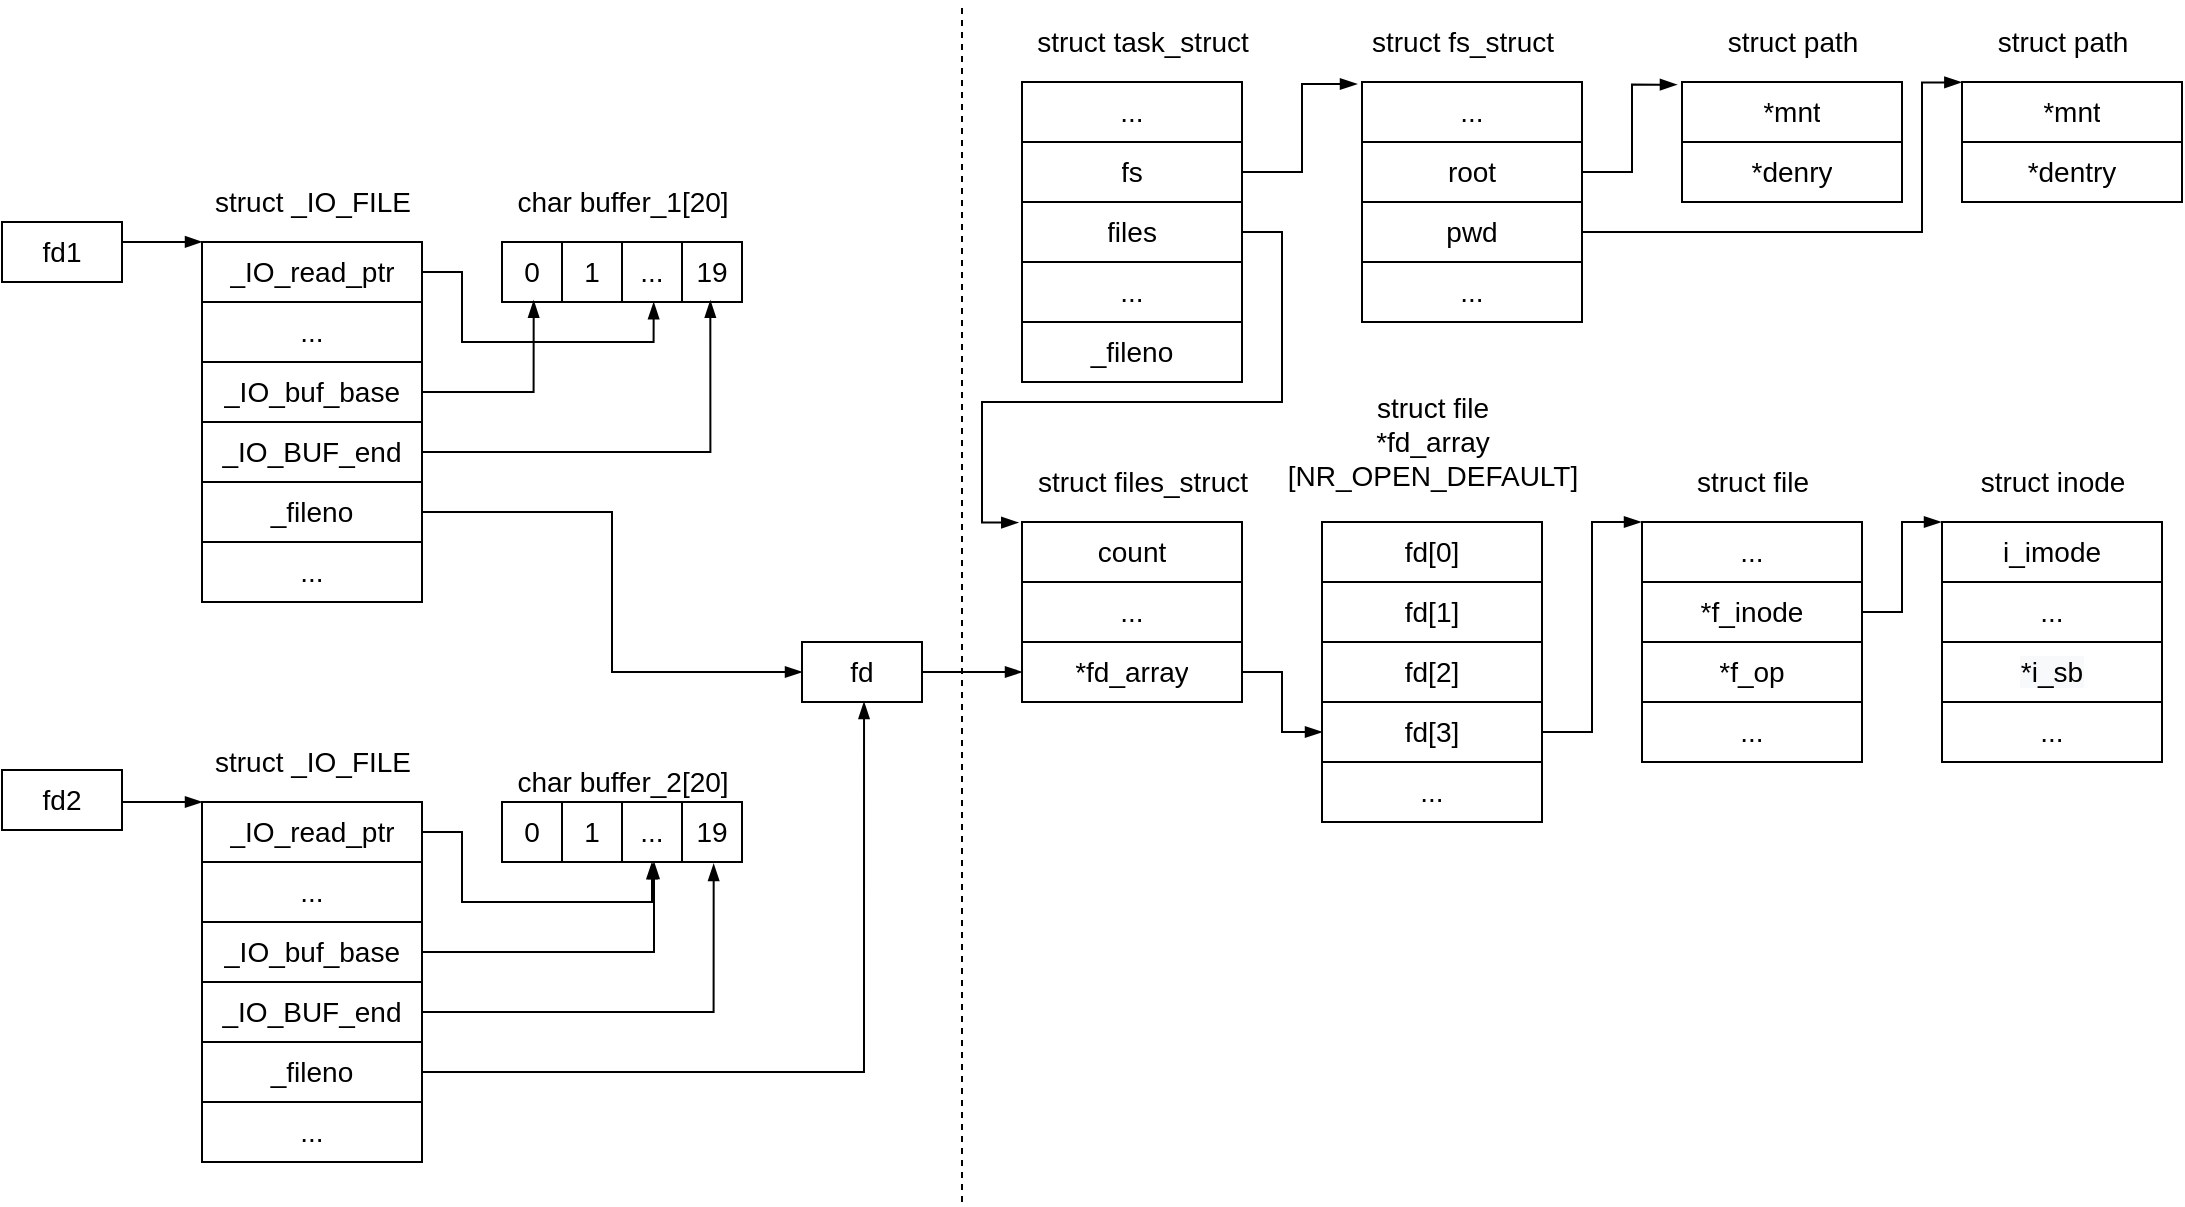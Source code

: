 <mxfile version="18.0.1" type="device" pages="3"><diagram id="OlQmkbWCnRhgKX7p8mVO" name="1"><mxGraphModel dx="1778" dy="1131" grid="1" gridSize="10" guides="1" tooltips="1" connect="1" arrows="1" fold="1" page="1" pageScale="1" pageWidth="1169" pageHeight="827" math="0" shadow="0"><root><mxCell id="0"/><mxCell id="1" parent="0"/><mxCell id="yoCyrFUY-0vqmAX1oNDx-14" value="" style="shape=table;startSize=0;container=1;collapsible=0;childLayout=tableLayout;fontSize=14;" parent="1" vertex="1"><mxGeometry x="140" y="220" width="110" height="180" as="geometry"/></mxCell><mxCell id="yoCyrFUY-0vqmAX1oNDx-15" value="" style="shape=tableRow;horizontal=0;startSize=0;swimlaneHead=0;swimlaneBody=0;top=0;left=0;bottom=0;right=0;collapsible=0;dropTarget=0;fillColor=none;points=[[0,0.5],[1,0.5]];portConstraint=eastwest;fontSize=14;" parent="yoCyrFUY-0vqmAX1oNDx-14" vertex="1"><mxGeometry width="110" height="30" as="geometry"/></mxCell><mxCell id="yoCyrFUY-0vqmAX1oNDx-16" value="_IO_read_ptr" style="shape=partialRectangle;html=1;whiteSpace=wrap;connectable=0;overflow=hidden;fillColor=none;top=0;left=0;bottom=0;right=0;pointerEvents=1;fontSize=14;" parent="yoCyrFUY-0vqmAX1oNDx-15" vertex="1"><mxGeometry width="110" height="30" as="geometry"><mxRectangle width="110" height="30" as="alternateBounds"/></mxGeometry></mxCell><mxCell id="yoCyrFUY-0vqmAX1oNDx-17" value="" style="shape=tableRow;horizontal=0;startSize=0;swimlaneHead=0;swimlaneBody=0;top=0;left=0;bottom=0;right=0;collapsible=0;dropTarget=0;fillColor=none;points=[[0,0.5],[1,0.5]];portConstraint=eastwest;fontSize=14;" parent="yoCyrFUY-0vqmAX1oNDx-14" vertex="1"><mxGeometry y="30" width="110" height="30" as="geometry"/></mxCell><mxCell id="yoCyrFUY-0vqmAX1oNDx-18" value="..." style="shape=partialRectangle;html=1;whiteSpace=wrap;connectable=0;overflow=hidden;fillColor=none;top=0;left=0;bottom=0;right=0;pointerEvents=1;fontSize=14;" parent="yoCyrFUY-0vqmAX1oNDx-17" vertex="1"><mxGeometry width="110" height="30" as="geometry"><mxRectangle width="110" height="30" as="alternateBounds"/></mxGeometry></mxCell><mxCell id="yoCyrFUY-0vqmAX1oNDx-19" value="" style="shape=tableRow;horizontal=0;startSize=0;swimlaneHead=0;swimlaneBody=0;top=0;left=0;bottom=0;right=0;collapsible=0;dropTarget=0;fillColor=none;points=[[0,0.5],[1,0.5]];portConstraint=eastwest;fontSize=14;" parent="yoCyrFUY-0vqmAX1oNDx-14" vertex="1"><mxGeometry y="60" width="110" height="30" as="geometry"/></mxCell><mxCell id="yoCyrFUY-0vqmAX1oNDx-20" value="_IO_buf_base" style="shape=partialRectangle;html=1;whiteSpace=wrap;connectable=0;overflow=hidden;fillColor=none;top=0;left=0;bottom=0;right=0;pointerEvents=1;fontSize=14;" parent="yoCyrFUY-0vqmAX1oNDx-19" vertex="1"><mxGeometry width="110" height="30" as="geometry"><mxRectangle width="110" height="30" as="alternateBounds"/></mxGeometry></mxCell><mxCell id="yoCyrFUY-0vqmAX1oNDx-21" value="" style="shape=tableRow;horizontal=0;startSize=0;swimlaneHead=0;swimlaneBody=0;top=0;left=0;bottom=0;right=0;collapsible=0;dropTarget=0;fillColor=none;points=[[0,0.5],[1,0.5]];portConstraint=eastwest;fontSize=14;" parent="yoCyrFUY-0vqmAX1oNDx-14" vertex="1"><mxGeometry y="90" width="110" height="30" as="geometry"/></mxCell><mxCell id="yoCyrFUY-0vqmAX1oNDx-22" value="_IO_BUF_end" style="shape=partialRectangle;html=1;whiteSpace=wrap;connectable=0;overflow=hidden;fillColor=none;top=0;left=0;bottom=0;right=0;pointerEvents=1;fontSize=14;" parent="yoCyrFUY-0vqmAX1oNDx-21" vertex="1"><mxGeometry width="110" height="30" as="geometry"><mxRectangle width="110" height="30" as="alternateBounds"/></mxGeometry></mxCell><mxCell id="yoCyrFUY-0vqmAX1oNDx-23" value="" style="shape=tableRow;horizontal=0;startSize=0;swimlaneHead=0;swimlaneBody=0;top=0;left=0;bottom=0;right=0;collapsible=0;dropTarget=0;fillColor=none;points=[[0,0.5],[1,0.5]];portConstraint=eastwest;fontSize=14;" parent="yoCyrFUY-0vqmAX1oNDx-14" vertex="1"><mxGeometry y="120" width="110" height="30" as="geometry"/></mxCell><mxCell id="yoCyrFUY-0vqmAX1oNDx-24" value="_fileno" style="shape=partialRectangle;html=1;whiteSpace=wrap;connectable=0;overflow=hidden;fillColor=none;top=0;left=0;bottom=0;right=0;pointerEvents=1;fontSize=14;" parent="yoCyrFUY-0vqmAX1oNDx-23" vertex="1"><mxGeometry width="110" height="30" as="geometry"><mxRectangle width="110" height="30" as="alternateBounds"/></mxGeometry></mxCell><mxCell id="yoCyrFUY-0vqmAX1oNDx-29" style="shape=tableRow;horizontal=0;startSize=0;swimlaneHead=0;swimlaneBody=0;top=0;left=0;bottom=0;right=0;collapsible=0;dropTarget=0;fillColor=none;points=[[0,0.5],[1,0.5]];portConstraint=eastwest;fontSize=14;" parent="yoCyrFUY-0vqmAX1oNDx-14" vertex="1"><mxGeometry y="150" width="110" height="30" as="geometry"/></mxCell><mxCell id="yoCyrFUY-0vqmAX1oNDx-30" value="..." style="shape=partialRectangle;html=1;whiteSpace=wrap;connectable=0;overflow=hidden;fillColor=none;top=0;left=0;bottom=0;right=0;pointerEvents=1;fontSize=14;" parent="yoCyrFUY-0vqmAX1oNDx-29" vertex="1"><mxGeometry width="110" height="30" as="geometry"><mxRectangle width="110" height="30" as="alternateBounds"/></mxGeometry></mxCell><mxCell id="yoCyrFUY-0vqmAX1oNDx-25" value="" style="shape=table;startSize=0;container=1;collapsible=0;childLayout=tableLayout;fontSize=14;" parent="1" vertex="1"><mxGeometry x="40" y="210" width="60" height="30" as="geometry"/></mxCell><mxCell id="yoCyrFUY-0vqmAX1oNDx-26" value="" style="shape=tableRow;horizontal=0;startSize=0;swimlaneHead=0;swimlaneBody=0;top=0;left=0;bottom=0;right=0;collapsible=0;dropTarget=0;fillColor=none;points=[[0,0.5],[1,0.5]];portConstraint=eastwest;fontSize=14;" parent="yoCyrFUY-0vqmAX1oNDx-25" vertex="1"><mxGeometry width="60" height="30" as="geometry"/></mxCell><mxCell id="yoCyrFUY-0vqmAX1oNDx-27" value="&lt;font style=&quot;font-size: 14px;&quot;&gt;fd1&lt;/font&gt;" style="shape=partialRectangle;html=1;whiteSpace=wrap;connectable=0;overflow=hidden;fillColor=none;top=0;left=0;bottom=0;right=0;pointerEvents=1;fontSize=14;" parent="yoCyrFUY-0vqmAX1oNDx-26" vertex="1"><mxGeometry width="60" height="30" as="geometry"><mxRectangle width="60" height="30" as="alternateBounds"/></mxGeometry></mxCell><mxCell id="yoCyrFUY-0vqmAX1oNDx-28" value="struct _IO_FILE" style="text;html=1;align=center;verticalAlign=middle;resizable=0;points=[];autosize=1;strokeColor=none;fillColor=none;fontSize=14;" parent="1" vertex="1"><mxGeometry x="140" y="190" width="110" height="20" as="geometry"/></mxCell><mxCell id="yoCyrFUY-0vqmAX1oNDx-31" style="edgeStyle=orthogonalEdgeStyle;rounded=0;orthogonalLoop=1;jettySize=auto;html=1;fontSize=14;endArrow=blockThin;endFill=1;entryX=0;entryY=-0.002;entryDx=0;entryDy=0;entryPerimeter=0;" parent="1" source="yoCyrFUY-0vqmAX1oNDx-26" target="yoCyrFUY-0vqmAX1oNDx-15" edge="1"><mxGeometry relative="1" as="geometry"><Array as="points"><mxPoint x="70" y="220"/></Array></mxGeometry></mxCell><mxCell id="yoCyrFUY-0vqmAX1oNDx-32" value="" style="shape=table;startSize=0;container=1;collapsible=0;childLayout=tableLayout;fontSize=14;" parent="1" vertex="1"><mxGeometry x="140" y="500" width="110" height="180" as="geometry"/></mxCell><mxCell id="yoCyrFUY-0vqmAX1oNDx-33" value="" style="shape=tableRow;horizontal=0;startSize=0;swimlaneHead=0;swimlaneBody=0;top=0;left=0;bottom=0;right=0;collapsible=0;dropTarget=0;fillColor=none;points=[[0,0.5],[1,0.5]];portConstraint=eastwest;fontSize=14;" parent="yoCyrFUY-0vqmAX1oNDx-32" vertex="1"><mxGeometry width="110" height="30" as="geometry"/></mxCell><mxCell id="yoCyrFUY-0vqmAX1oNDx-34" value="_IO_read_ptr" style="shape=partialRectangle;html=1;whiteSpace=wrap;connectable=0;overflow=hidden;fillColor=none;top=0;left=0;bottom=0;right=0;pointerEvents=1;fontSize=14;" parent="yoCyrFUY-0vqmAX1oNDx-33" vertex="1"><mxGeometry width="110" height="30" as="geometry"><mxRectangle width="110" height="30" as="alternateBounds"/></mxGeometry></mxCell><mxCell id="yoCyrFUY-0vqmAX1oNDx-35" value="" style="shape=tableRow;horizontal=0;startSize=0;swimlaneHead=0;swimlaneBody=0;top=0;left=0;bottom=0;right=0;collapsible=0;dropTarget=0;fillColor=none;points=[[0,0.5],[1,0.5]];portConstraint=eastwest;fontSize=14;" parent="yoCyrFUY-0vqmAX1oNDx-32" vertex="1"><mxGeometry y="30" width="110" height="30" as="geometry"/></mxCell><mxCell id="yoCyrFUY-0vqmAX1oNDx-36" value="..." style="shape=partialRectangle;html=1;whiteSpace=wrap;connectable=0;overflow=hidden;fillColor=none;top=0;left=0;bottom=0;right=0;pointerEvents=1;fontSize=14;" parent="yoCyrFUY-0vqmAX1oNDx-35" vertex="1"><mxGeometry width="110" height="30" as="geometry"><mxRectangle width="110" height="30" as="alternateBounds"/></mxGeometry></mxCell><mxCell id="yoCyrFUY-0vqmAX1oNDx-37" value="" style="shape=tableRow;horizontal=0;startSize=0;swimlaneHead=0;swimlaneBody=0;top=0;left=0;bottom=0;right=0;collapsible=0;dropTarget=0;fillColor=none;points=[[0,0.5],[1,0.5]];portConstraint=eastwest;fontSize=14;" parent="yoCyrFUY-0vqmAX1oNDx-32" vertex="1"><mxGeometry y="60" width="110" height="30" as="geometry"/></mxCell><mxCell id="yoCyrFUY-0vqmAX1oNDx-38" value="_IO_buf_base" style="shape=partialRectangle;html=1;whiteSpace=wrap;connectable=0;overflow=hidden;fillColor=none;top=0;left=0;bottom=0;right=0;pointerEvents=1;fontSize=14;" parent="yoCyrFUY-0vqmAX1oNDx-37" vertex="1"><mxGeometry width="110" height="30" as="geometry"><mxRectangle width="110" height="30" as="alternateBounds"/></mxGeometry></mxCell><mxCell id="yoCyrFUY-0vqmAX1oNDx-39" value="" style="shape=tableRow;horizontal=0;startSize=0;swimlaneHead=0;swimlaneBody=0;top=0;left=0;bottom=0;right=0;collapsible=0;dropTarget=0;fillColor=none;points=[[0,0.5],[1,0.5]];portConstraint=eastwest;fontSize=14;" parent="yoCyrFUY-0vqmAX1oNDx-32" vertex="1"><mxGeometry y="90" width="110" height="30" as="geometry"/></mxCell><mxCell id="yoCyrFUY-0vqmAX1oNDx-40" value="_IO_BUF_end" style="shape=partialRectangle;html=1;whiteSpace=wrap;connectable=0;overflow=hidden;fillColor=none;top=0;left=0;bottom=0;right=0;pointerEvents=1;fontSize=14;" parent="yoCyrFUY-0vqmAX1oNDx-39" vertex="1"><mxGeometry width="110" height="30" as="geometry"><mxRectangle width="110" height="30" as="alternateBounds"/></mxGeometry></mxCell><mxCell id="yoCyrFUY-0vqmAX1oNDx-41" value="" style="shape=tableRow;horizontal=0;startSize=0;swimlaneHead=0;swimlaneBody=0;top=0;left=0;bottom=0;right=0;collapsible=0;dropTarget=0;fillColor=none;points=[[0,0.5],[1,0.5]];portConstraint=eastwest;fontSize=14;" parent="yoCyrFUY-0vqmAX1oNDx-32" vertex="1"><mxGeometry y="120" width="110" height="30" as="geometry"/></mxCell><mxCell id="yoCyrFUY-0vqmAX1oNDx-42" value="_fileno" style="shape=partialRectangle;html=1;whiteSpace=wrap;connectable=0;overflow=hidden;fillColor=none;top=0;left=0;bottom=0;right=0;pointerEvents=1;fontSize=14;" parent="yoCyrFUY-0vqmAX1oNDx-41" vertex="1"><mxGeometry width="110" height="30" as="geometry"><mxRectangle width="110" height="30" as="alternateBounds"/></mxGeometry></mxCell><mxCell id="yoCyrFUY-0vqmAX1oNDx-43" style="shape=tableRow;horizontal=0;startSize=0;swimlaneHead=0;swimlaneBody=0;top=0;left=0;bottom=0;right=0;collapsible=0;dropTarget=0;fillColor=none;points=[[0,0.5],[1,0.5]];portConstraint=eastwest;fontSize=14;" parent="yoCyrFUY-0vqmAX1oNDx-32" vertex="1"><mxGeometry y="150" width="110" height="30" as="geometry"/></mxCell><mxCell id="yoCyrFUY-0vqmAX1oNDx-44" value="..." style="shape=partialRectangle;html=1;whiteSpace=wrap;connectable=0;overflow=hidden;fillColor=none;top=0;left=0;bottom=0;right=0;pointerEvents=1;fontSize=14;" parent="yoCyrFUY-0vqmAX1oNDx-43" vertex="1"><mxGeometry width="110" height="30" as="geometry"><mxRectangle width="110" height="30" as="alternateBounds"/></mxGeometry></mxCell><mxCell id="yoCyrFUY-0vqmAX1oNDx-45" value="" style="shape=table;startSize=0;container=1;collapsible=0;childLayout=tableLayout;fontSize=14;" parent="1" vertex="1"><mxGeometry x="40" y="484" width="60" height="30" as="geometry"/></mxCell><mxCell id="yoCyrFUY-0vqmAX1oNDx-46" value="" style="shape=tableRow;horizontal=0;startSize=0;swimlaneHead=0;swimlaneBody=0;top=0;left=0;bottom=0;right=0;collapsible=0;dropTarget=0;fillColor=none;points=[[0,0.5],[1,0.5]];portConstraint=eastwest;fontSize=14;" parent="yoCyrFUY-0vqmAX1oNDx-45" vertex="1"><mxGeometry width="60" height="30" as="geometry"/></mxCell><mxCell id="yoCyrFUY-0vqmAX1oNDx-47" value="&lt;font style=&quot;font-size: 14px;&quot;&gt;fd2&lt;/font&gt;" style="shape=partialRectangle;html=1;whiteSpace=wrap;connectable=0;overflow=hidden;fillColor=none;top=0;left=0;bottom=0;right=0;pointerEvents=1;fontSize=14;" parent="yoCyrFUY-0vqmAX1oNDx-46" vertex="1"><mxGeometry width="60" height="30" as="geometry"><mxRectangle width="60" height="30" as="alternateBounds"/></mxGeometry></mxCell><mxCell id="yoCyrFUY-0vqmAX1oNDx-48" value="struct _IO_FILE" style="text;html=1;align=center;verticalAlign=middle;resizable=0;points=[];autosize=1;strokeColor=none;fillColor=none;fontSize=14;" parent="1" vertex="1"><mxGeometry x="140" y="470" width="110" height="20" as="geometry"/></mxCell><mxCell id="yoCyrFUY-0vqmAX1oNDx-49" style="edgeStyle=orthogonalEdgeStyle;rounded=0;orthogonalLoop=1;jettySize=auto;html=1;fontSize=14;endArrow=blockThin;endFill=1;entryX=0;entryY=0;entryDx=0;entryDy=0;" parent="1" source="yoCyrFUY-0vqmAX1oNDx-46" target="yoCyrFUY-0vqmAX1oNDx-32" edge="1"><mxGeometry relative="1" as="geometry"><Array as="points"><mxPoint x="110" y="500"/><mxPoint x="110" y="500"/></Array></mxGeometry></mxCell><mxCell id="yoCyrFUY-0vqmAX1oNDx-50" value="" style="shape=table;startSize=0;container=1;collapsible=0;childLayout=tableLayout;fontSize=14;" parent="1" vertex="1"><mxGeometry x="290" y="220" width="120" height="30" as="geometry"/></mxCell><mxCell id="yoCyrFUY-0vqmAX1oNDx-51" value="" style="shape=tableRow;horizontal=0;startSize=0;swimlaneHead=0;swimlaneBody=0;top=0;left=0;bottom=0;right=0;collapsible=0;dropTarget=0;fillColor=none;points=[[0,0.5],[1,0.5]];portConstraint=eastwest;fontSize=14;" parent="yoCyrFUY-0vqmAX1oNDx-50" vertex="1"><mxGeometry width="120" height="30" as="geometry"/></mxCell><mxCell id="yoCyrFUY-0vqmAX1oNDx-52" value="0" style="shape=partialRectangle;html=1;whiteSpace=wrap;connectable=0;overflow=hidden;fillColor=none;top=0;left=0;bottom=0;right=0;pointerEvents=1;fontSize=14;" parent="yoCyrFUY-0vqmAX1oNDx-51" vertex="1"><mxGeometry width="30" height="30" as="geometry"><mxRectangle width="30" height="30" as="alternateBounds"/></mxGeometry></mxCell><mxCell id="yoCyrFUY-0vqmAX1oNDx-53" value="1" style="shape=partialRectangle;html=1;whiteSpace=wrap;connectable=0;overflow=hidden;fillColor=none;top=0;left=0;bottom=0;right=0;pointerEvents=1;fontSize=14;" parent="yoCyrFUY-0vqmAX1oNDx-51" vertex="1"><mxGeometry x="30" width="30" height="30" as="geometry"><mxRectangle width="30" height="30" as="alternateBounds"/></mxGeometry></mxCell><mxCell id="yoCyrFUY-0vqmAX1oNDx-54" value="..." style="shape=partialRectangle;html=1;whiteSpace=wrap;connectable=0;overflow=hidden;fillColor=none;top=0;left=0;bottom=0;right=0;pointerEvents=1;fontSize=14;" parent="yoCyrFUY-0vqmAX1oNDx-51" vertex="1"><mxGeometry x="60" width="30" height="30" as="geometry"><mxRectangle width="30" height="30" as="alternateBounds"/></mxGeometry></mxCell><mxCell id="yoCyrFUY-0vqmAX1oNDx-55" value="19" style="shape=partialRectangle;html=1;whiteSpace=wrap;connectable=0;overflow=hidden;fillColor=none;top=0;left=0;bottom=0;right=0;pointerEvents=1;fontSize=14;" parent="yoCyrFUY-0vqmAX1oNDx-51" vertex="1"><mxGeometry x="90" width="30" height="30" as="geometry"><mxRectangle width="30" height="30" as="alternateBounds"/></mxGeometry></mxCell><mxCell id="yoCyrFUY-0vqmAX1oNDx-56" value="char buffer_1[20]" style="text;html=1;align=center;verticalAlign=middle;resizable=0;points=[];autosize=1;strokeColor=none;fillColor=none;fontSize=14;" parent="1" vertex="1"><mxGeometry x="290" y="190" width="120" height="20" as="geometry"/></mxCell><mxCell id="yoCyrFUY-0vqmAX1oNDx-57" value="" style="shape=table;startSize=0;container=1;collapsible=0;childLayout=tableLayout;fontSize=14;" parent="1" vertex="1"><mxGeometry x="290" y="500" width="120" height="30" as="geometry"/></mxCell><mxCell id="yoCyrFUY-0vqmAX1oNDx-58" value="" style="shape=tableRow;horizontal=0;startSize=0;swimlaneHead=0;swimlaneBody=0;top=0;left=0;bottom=0;right=0;collapsible=0;dropTarget=0;fillColor=none;points=[[0,0.5],[1,0.5]];portConstraint=eastwest;fontSize=14;" parent="yoCyrFUY-0vqmAX1oNDx-57" vertex="1"><mxGeometry width="120" height="30" as="geometry"/></mxCell><mxCell id="yoCyrFUY-0vqmAX1oNDx-59" value="0" style="shape=partialRectangle;html=1;whiteSpace=wrap;connectable=0;overflow=hidden;fillColor=none;top=0;left=0;bottom=0;right=0;pointerEvents=1;fontSize=14;" parent="yoCyrFUY-0vqmAX1oNDx-58" vertex="1"><mxGeometry width="30" height="30" as="geometry"><mxRectangle width="30" height="30" as="alternateBounds"/></mxGeometry></mxCell><mxCell id="yoCyrFUY-0vqmAX1oNDx-60" value="1" style="shape=partialRectangle;html=1;whiteSpace=wrap;connectable=0;overflow=hidden;fillColor=none;top=0;left=0;bottom=0;right=0;pointerEvents=1;fontSize=14;" parent="yoCyrFUY-0vqmAX1oNDx-58" vertex="1"><mxGeometry x="30" width="30" height="30" as="geometry"><mxRectangle width="30" height="30" as="alternateBounds"/></mxGeometry></mxCell><mxCell id="yoCyrFUY-0vqmAX1oNDx-61" value="..." style="shape=partialRectangle;html=1;whiteSpace=wrap;connectable=0;overflow=hidden;fillColor=none;top=0;left=0;bottom=0;right=0;pointerEvents=1;fontSize=14;" parent="yoCyrFUY-0vqmAX1oNDx-58" vertex="1"><mxGeometry x="60" width="30" height="30" as="geometry"><mxRectangle width="30" height="30" as="alternateBounds"/></mxGeometry></mxCell><mxCell id="yoCyrFUY-0vqmAX1oNDx-62" value="19" style="shape=partialRectangle;html=1;whiteSpace=wrap;connectable=0;overflow=hidden;fillColor=none;top=0;left=0;bottom=0;right=0;pointerEvents=1;fontSize=14;" parent="yoCyrFUY-0vqmAX1oNDx-58" vertex="1"><mxGeometry x="90" width="30" height="30" as="geometry"><mxRectangle width="30" height="30" as="alternateBounds"/></mxGeometry></mxCell><mxCell id="yoCyrFUY-0vqmAX1oNDx-63" value="char buffer_2[20]" style="text;html=1;align=center;verticalAlign=middle;resizable=0;points=[];autosize=1;strokeColor=none;fillColor=none;fontSize=14;" parent="1" vertex="1"><mxGeometry x="290" y="480" width="120" height="20" as="geometry"/></mxCell><mxCell id="yoCyrFUY-0vqmAX1oNDx-64" style="edgeStyle=orthogonalEdgeStyle;rounded=0;orthogonalLoop=1;jettySize=auto;html=1;exitX=1;exitY=0.5;exitDx=0;exitDy=0;entryX=0.632;entryY=1.006;entryDx=0;entryDy=0;entryPerimeter=0;fontSize=14;endArrow=blockThin;endFill=1;" parent="1" source="yoCyrFUY-0vqmAX1oNDx-15" target="yoCyrFUY-0vqmAX1oNDx-51" edge="1"><mxGeometry relative="1" as="geometry"/></mxCell><mxCell id="yoCyrFUY-0vqmAX1oNDx-65" style="edgeStyle=orthogonalEdgeStyle;rounded=0;orthogonalLoop=1;jettySize=auto;html=1;exitX=1;exitY=0.5;exitDx=0;exitDy=0;entryX=0.132;entryY=0.978;entryDx=0;entryDy=0;entryPerimeter=0;fontSize=14;endArrow=blockThin;endFill=1;" parent="1" source="yoCyrFUY-0vqmAX1oNDx-19" target="yoCyrFUY-0vqmAX1oNDx-51" edge="1"><mxGeometry relative="1" as="geometry"/></mxCell><mxCell id="yoCyrFUY-0vqmAX1oNDx-66" style="edgeStyle=orthogonalEdgeStyle;rounded=0;orthogonalLoop=1;jettySize=auto;html=1;exitX=1;exitY=0.5;exitDx=0;exitDy=0;entryX=0.868;entryY=0.978;entryDx=0;entryDy=0;entryPerimeter=0;fontSize=14;endArrow=blockThin;endFill=1;" parent="1" source="yoCyrFUY-0vqmAX1oNDx-21" target="yoCyrFUY-0vqmAX1oNDx-51" edge="1"><mxGeometry relative="1" as="geometry"/></mxCell><mxCell id="yoCyrFUY-0vqmAX1oNDx-67" style="edgeStyle=orthogonalEdgeStyle;rounded=0;orthogonalLoop=1;jettySize=auto;html=1;exitX=1;exitY=0.5;exitDx=0;exitDy=0;entryX=0.625;entryY=1.006;entryDx=0;entryDy=0;entryPerimeter=0;fontSize=14;endArrow=blockThin;endFill=1;" parent="1" source="yoCyrFUY-0vqmAX1oNDx-33" target="yoCyrFUY-0vqmAX1oNDx-58" edge="1"><mxGeometry relative="1" as="geometry"/></mxCell><mxCell id="yoCyrFUY-0vqmAX1oNDx-68" style="edgeStyle=orthogonalEdgeStyle;rounded=0;orthogonalLoop=1;jettySize=auto;html=1;exitX=1;exitY=0.5;exitDx=0;exitDy=0;fontSize=14;endArrow=blockThin;endFill=1;" parent="1" source="yoCyrFUY-0vqmAX1oNDx-37" edge="1"><mxGeometry relative="1" as="geometry"><mxPoint x="366" y="530" as="targetPoint"/><Array as="points"><mxPoint x="366" y="575"/></Array></mxGeometry></mxCell><mxCell id="yoCyrFUY-0vqmAX1oNDx-69" style="edgeStyle=orthogonalEdgeStyle;rounded=0;orthogonalLoop=1;jettySize=auto;html=1;exitX=1;exitY=0.5;exitDx=0;exitDy=0;entryX=0.882;entryY=1.033;entryDx=0;entryDy=0;entryPerimeter=0;fontSize=14;endArrow=blockThin;endFill=1;" parent="1" source="yoCyrFUY-0vqmAX1oNDx-39" target="yoCyrFUY-0vqmAX1oNDx-58" edge="1"><mxGeometry relative="1" as="geometry"/></mxCell><mxCell id="yoCyrFUY-0vqmAX1oNDx-70" value="" style="shape=table;startSize=0;container=1;collapsible=0;childLayout=tableLayout;fontSize=14;" parent="1" vertex="1"><mxGeometry x="440" y="420" width="60" height="30" as="geometry"/></mxCell><mxCell id="yoCyrFUY-0vqmAX1oNDx-71" value="" style="shape=tableRow;horizontal=0;startSize=0;swimlaneHead=0;swimlaneBody=0;top=0;left=0;bottom=0;right=0;collapsible=0;dropTarget=0;fillColor=none;points=[[0,0.5],[1,0.5]];portConstraint=eastwest;fontSize=14;" parent="yoCyrFUY-0vqmAX1oNDx-70" vertex="1"><mxGeometry width="60" height="30" as="geometry"/></mxCell><mxCell id="yoCyrFUY-0vqmAX1oNDx-72" value="&lt;font style=&quot;font-size: 14px;&quot;&gt;fd&lt;/font&gt;" style="shape=partialRectangle;html=1;whiteSpace=wrap;connectable=0;overflow=hidden;fillColor=none;top=0;left=0;bottom=0;right=0;pointerEvents=1;fontSize=14;" parent="yoCyrFUY-0vqmAX1oNDx-71" vertex="1"><mxGeometry width="60" height="30" as="geometry"><mxRectangle width="60" height="30" as="alternateBounds"/></mxGeometry></mxCell><mxCell id="yoCyrFUY-0vqmAX1oNDx-73" style="edgeStyle=orthogonalEdgeStyle;rounded=0;orthogonalLoop=1;jettySize=auto;html=1;exitX=1;exitY=0.5;exitDx=0;exitDy=0;entryX=0;entryY=0.5;entryDx=0;entryDy=0;fontSize=14;endArrow=blockThin;endFill=1;" parent="1" source="yoCyrFUY-0vqmAX1oNDx-23" target="yoCyrFUY-0vqmAX1oNDx-71" edge="1"><mxGeometry relative="1" as="geometry"/></mxCell><mxCell id="yoCyrFUY-0vqmAX1oNDx-74" style="edgeStyle=orthogonalEdgeStyle;rounded=0;orthogonalLoop=1;jettySize=auto;html=1;exitX=1;exitY=0.5;exitDx=0;exitDy=0;entryX=0.517;entryY=1;entryDx=0;entryDy=0;entryPerimeter=0;fontSize=14;endArrow=blockThin;endFill=1;" parent="1" source="yoCyrFUY-0vqmAX1oNDx-41" target="yoCyrFUY-0vqmAX1oNDx-71" edge="1"><mxGeometry relative="1" as="geometry"/></mxCell><mxCell id="yoCyrFUY-0vqmAX1oNDx-88" value="" style="shape=table;startSize=0;container=1;collapsible=0;childLayout=tableLayout;fontSize=14;" parent="1" vertex="1"><mxGeometry x="550" y="360" width="110" height="90" as="geometry"/></mxCell><mxCell id="yoCyrFUY-0vqmAX1oNDx-89" value="" style="shape=tableRow;horizontal=0;startSize=0;swimlaneHead=0;swimlaneBody=0;top=0;left=0;bottom=0;right=0;collapsible=0;dropTarget=0;fillColor=none;points=[[0,0.5],[1,0.5]];portConstraint=eastwest;fontSize=14;" parent="yoCyrFUY-0vqmAX1oNDx-88" vertex="1"><mxGeometry width="110" height="30" as="geometry"/></mxCell><mxCell id="yoCyrFUY-0vqmAX1oNDx-90" value="count" style="shape=partialRectangle;html=1;whiteSpace=wrap;connectable=0;overflow=hidden;fillColor=none;top=0;left=0;bottom=0;right=0;pointerEvents=1;fontSize=14;" parent="yoCyrFUY-0vqmAX1oNDx-89" vertex="1"><mxGeometry width="110" height="30" as="geometry"><mxRectangle width="110" height="30" as="alternateBounds"/></mxGeometry></mxCell><mxCell id="yoCyrFUY-0vqmAX1oNDx-91" value="" style="shape=tableRow;horizontal=0;startSize=0;swimlaneHead=0;swimlaneBody=0;top=0;left=0;bottom=0;right=0;collapsible=0;dropTarget=0;fillColor=none;points=[[0,0.5],[1,0.5]];portConstraint=eastwest;fontSize=14;" parent="yoCyrFUY-0vqmAX1oNDx-88" vertex="1"><mxGeometry y="30" width="110" height="30" as="geometry"/></mxCell><mxCell id="yoCyrFUY-0vqmAX1oNDx-92" value="..." style="shape=partialRectangle;html=1;whiteSpace=wrap;connectable=0;overflow=hidden;fillColor=none;top=0;left=0;bottom=0;right=0;pointerEvents=1;fontSize=14;" parent="yoCyrFUY-0vqmAX1oNDx-91" vertex="1"><mxGeometry width="110" height="30" as="geometry"><mxRectangle width="110" height="30" as="alternateBounds"/></mxGeometry></mxCell><mxCell id="yoCyrFUY-0vqmAX1oNDx-93" value="" style="shape=tableRow;horizontal=0;startSize=0;swimlaneHead=0;swimlaneBody=0;top=0;left=0;bottom=0;right=0;collapsible=0;dropTarget=0;fillColor=none;points=[[0,0.5],[1,0.5]];portConstraint=eastwest;fontSize=14;" parent="yoCyrFUY-0vqmAX1oNDx-88" vertex="1"><mxGeometry y="60" width="110" height="30" as="geometry"/></mxCell><mxCell id="yoCyrFUY-0vqmAX1oNDx-94" value="*fd_array" style="shape=partialRectangle;html=1;whiteSpace=wrap;connectable=0;overflow=hidden;fillColor=none;top=0;left=0;bottom=0;right=0;pointerEvents=1;fontSize=14;" parent="yoCyrFUY-0vqmAX1oNDx-93" vertex="1"><mxGeometry width="110" height="30" as="geometry"><mxRectangle width="110" height="30" as="alternateBounds"/></mxGeometry></mxCell><mxCell id="yoCyrFUY-0vqmAX1oNDx-101" value="struct files_struct" style="text;html=1;align=center;verticalAlign=middle;resizable=0;points=[];autosize=1;strokeColor=none;fillColor=none;fontSize=14;" parent="1" vertex="1"><mxGeometry x="550" y="330" width="120" height="20" as="geometry"/></mxCell><mxCell id="yoCyrFUY-0vqmAX1oNDx-102" value="" style="shape=table;startSize=0;container=1;collapsible=0;childLayout=tableLayout;fontSize=14;" parent="1" vertex="1"><mxGeometry x="700" y="360" width="110" height="150" as="geometry"/></mxCell><mxCell id="yoCyrFUY-0vqmAX1oNDx-103" value="" style="shape=tableRow;horizontal=0;startSize=0;swimlaneHead=0;swimlaneBody=0;top=0;left=0;bottom=0;right=0;collapsible=0;dropTarget=0;fillColor=none;points=[[0,0.5],[1,0.5]];portConstraint=eastwest;fontSize=14;" parent="yoCyrFUY-0vqmAX1oNDx-102" vertex="1"><mxGeometry width="110" height="30" as="geometry"/></mxCell><mxCell id="yoCyrFUY-0vqmAX1oNDx-104" value="fd[0]" style="shape=partialRectangle;html=1;whiteSpace=wrap;connectable=0;overflow=hidden;fillColor=none;top=0;left=0;bottom=0;right=0;pointerEvents=1;fontSize=14;" parent="yoCyrFUY-0vqmAX1oNDx-103" vertex="1"><mxGeometry width="110" height="30" as="geometry"><mxRectangle width="110" height="30" as="alternateBounds"/></mxGeometry></mxCell><mxCell id="yoCyrFUY-0vqmAX1oNDx-105" value="" style="shape=tableRow;horizontal=0;startSize=0;swimlaneHead=0;swimlaneBody=0;top=0;left=0;bottom=0;right=0;collapsible=0;dropTarget=0;fillColor=none;points=[[0,0.5],[1,0.5]];portConstraint=eastwest;fontSize=14;" parent="yoCyrFUY-0vqmAX1oNDx-102" vertex="1"><mxGeometry y="30" width="110" height="30" as="geometry"/></mxCell><mxCell id="yoCyrFUY-0vqmAX1oNDx-106" value="fd[1]" style="shape=partialRectangle;html=1;whiteSpace=wrap;connectable=0;overflow=hidden;fillColor=none;top=0;left=0;bottom=0;right=0;pointerEvents=1;fontSize=14;" parent="yoCyrFUY-0vqmAX1oNDx-105" vertex="1"><mxGeometry width="110" height="30" as="geometry"><mxRectangle width="110" height="30" as="alternateBounds"/></mxGeometry></mxCell><mxCell id="yoCyrFUY-0vqmAX1oNDx-107" value="" style="shape=tableRow;horizontal=0;startSize=0;swimlaneHead=0;swimlaneBody=0;top=0;left=0;bottom=0;right=0;collapsible=0;dropTarget=0;fillColor=none;points=[[0,0.5],[1,0.5]];portConstraint=eastwest;fontSize=14;" parent="yoCyrFUY-0vqmAX1oNDx-102" vertex="1"><mxGeometry y="60" width="110" height="30" as="geometry"/></mxCell><mxCell id="yoCyrFUY-0vqmAX1oNDx-108" value="fd[2]" style="shape=partialRectangle;html=1;whiteSpace=wrap;connectable=0;overflow=hidden;fillColor=none;top=0;left=0;bottom=0;right=0;pointerEvents=1;fontSize=14;" parent="yoCyrFUY-0vqmAX1oNDx-107" vertex="1"><mxGeometry width="110" height="30" as="geometry"><mxRectangle width="110" height="30" as="alternateBounds"/></mxGeometry></mxCell><mxCell id="yoCyrFUY-0vqmAX1oNDx-109" value="" style="shape=tableRow;horizontal=0;startSize=0;swimlaneHead=0;swimlaneBody=0;top=0;left=0;bottom=0;right=0;collapsible=0;dropTarget=0;fillColor=none;points=[[0,0.5],[1,0.5]];portConstraint=eastwest;fontSize=14;" parent="yoCyrFUY-0vqmAX1oNDx-102" vertex="1"><mxGeometry y="90" width="110" height="30" as="geometry"/></mxCell><mxCell id="yoCyrFUY-0vqmAX1oNDx-110" value="fd[3]" style="shape=partialRectangle;html=1;whiteSpace=wrap;connectable=0;overflow=hidden;fillColor=none;top=0;left=0;bottom=0;right=0;pointerEvents=1;fontSize=14;" parent="yoCyrFUY-0vqmAX1oNDx-109" vertex="1"><mxGeometry width="110" height="30" as="geometry"><mxRectangle width="110" height="30" as="alternateBounds"/></mxGeometry></mxCell><mxCell id="yoCyrFUY-0vqmAX1oNDx-111" value="" style="shape=tableRow;horizontal=0;startSize=0;swimlaneHead=0;swimlaneBody=0;top=0;left=0;bottom=0;right=0;collapsible=0;dropTarget=0;fillColor=none;points=[[0,0.5],[1,0.5]];portConstraint=eastwest;fontSize=14;" parent="yoCyrFUY-0vqmAX1oNDx-102" vertex="1"><mxGeometry y="120" width="110" height="30" as="geometry"/></mxCell><mxCell id="yoCyrFUY-0vqmAX1oNDx-112" value="..." style="shape=partialRectangle;html=1;whiteSpace=wrap;connectable=0;overflow=hidden;fillColor=none;top=0;left=0;bottom=0;right=0;pointerEvents=1;fontSize=14;" parent="yoCyrFUY-0vqmAX1oNDx-111" vertex="1"><mxGeometry width="110" height="30" as="geometry"><mxRectangle width="110" height="30" as="alternateBounds"/></mxGeometry></mxCell><mxCell id="yoCyrFUY-0vqmAX1oNDx-115" value="struct file &lt;br style=&quot;font-size: 14px;&quot;&gt;*fd_array&lt;br style=&quot;font-size: 14px;&quot;&gt;[NR_OPEN_DEFAULT]" style="text;html=1;align=center;verticalAlign=middle;resizable=0;points=[];autosize=1;strokeColor=none;fillColor=none;fontSize=14;" parent="1" vertex="1"><mxGeometry x="675" y="290" width="160" height="60" as="geometry"/></mxCell><mxCell id="yoCyrFUY-0vqmAX1oNDx-116" style="edgeStyle=orthogonalEdgeStyle;rounded=0;orthogonalLoop=1;jettySize=auto;html=1;exitX=1;exitY=0.5;exitDx=0;exitDy=0;entryX=0;entryY=0.5;entryDx=0;entryDy=0;fontSize=14;endArrow=blockThin;endFill=1;" parent="1" source="yoCyrFUY-0vqmAX1oNDx-93" target="yoCyrFUY-0vqmAX1oNDx-109" edge="1"><mxGeometry relative="1" as="geometry"/></mxCell><mxCell id="yoCyrFUY-0vqmAX1oNDx-117" style="edgeStyle=orthogonalEdgeStyle;rounded=0;orthogonalLoop=1;jettySize=auto;html=1;exitX=1;exitY=0.5;exitDx=0;exitDy=0;entryX=0;entryY=0.5;entryDx=0;entryDy=0;fontSize=14;endArrow=blockThin;endFill=1;" parent="1" source="yoCyrFUY-0vqmAX1oNDx-71" target="yoCyrFUY-0vqmAX1oNDx-93" edge="1"><mxGeometry relative="1" as="geometry"/></mxCell><mxCell id="yoCyrFUY-0vqmAX1oNDx-118" value="" style="shape=table;startSize=0;container=1;collapsible=0;childLayout=tableLayout;fontSize=14;" parent="1" vertex="1"><mxGeometry x="860" y="360" width="110" height="120" as="geometry"/></mxCell><mxCell id="yoCyrFUY-0vqmAX1oNDx-119" value="" style="shape=tableRow;horizontal=0;startSize=0;swimlaneHead=0;swimlaneBody=0;top=0;left=0;bottom=0;right=0;collapsible=0;dropTarget=0;fillColor=none;points=[[0,0.5],[1,0.5]];portConstraint=eastwest;fontSize=14;" parent="yoCyrFUY-0vqmAX1oNDx-118" vertex="1"><mxGeometry width="110" height="30" as="geometry"/></mxCell><mxCell id="yoCyrFUY-0vqmAX1oNDx-120" value="..." style="shape=partialRectangle;html=1;whiteSpace=wrap;connectable=0;overflow=hidden;fillColor=none;top=0;left=0;bottom=0;right=0;pointerEvents=1;fontSize=14;" parent="yoCyrFUY-0vqmAX1oNDx-119" vertex="1"><mxGeometry width="110" height="30" as="geometry"><mxRectangle width="110" height="30" as="alternateBounds"/></mxGeometry></mxCell><mxCell id="yoCyrFUY-0vqmAX1oNDx-121" value="" style="shape=tableRow;horizontal=0;startSize=0;swimlaneHead=0;swimlaneBody=0;top=0;left=0;bottom=0;right=0;collapsible=0;dropTarget=0;fillColor=none;points=[[0,0.5],[1,0.5]];portConstraint=eastwest;fontSize=14;" parent="yoCyrFUY-0vqmAX1oNDx-118" vertex="1"><mxGeometry y="30" width="110" height="30" as="geometry"/></mxCell><mxCell id="yoCyrFUY-0vqmAX1oNDx-122" value="*f_inode" style="shape=partialRectangle;html=1;whiteSpace=wrap;connectable=0;overflow=hidden;fillColor=none;top=0;left=0;bottom=0;right=0;pointerEvents=1;fontSize=14;" parent="yoCyrFUY-0vqmAX1oNDx-121" vertex="1"><mxGeometry width="110" height="30" as="geometry"><mxRectangle width="110" height="30" as="alternateBounds"/></mxGeometry></mxCell><mxCell id="yoCyrFUY-0vqmAX1oNDx-123" value="" style="shape=tableRow;horizontal=0;startSize=0;swimlaneHead=0;swimlaneBody=0;top=0;left=0;bottom=0;right=0;collapsible=0;dropTarget=0;fillColor=none;points=[[0,0.5],[1,0.5]];portConstraint=eastwest;fontSize=14;" parent="yoCyrFUY-0vqmAX1oNDx-118" vertex="1"><mxGeometry y="60" width="110" height="30" as="geometry"/></mxCell><mxCell id="yoCyrFUY-0vqmAX1oNDx-124" value="*f_op" style="shape=partialRectangle;html=1;whiteSpace=wrap;connectable=0;overflow=hidden;fillColor=none;top=0;left=0;bottom=0;right=0;pointerEvents=1;fontSize=14;" parent="yoCyrFUY-0vqmAX1oNDx-123" vertex="1"><mxGeometry width="110" height="30" as="geometry"><mxRectangle width="110" height="30" as="alternateBounds"/></mxGeometry></mxCell><mxCell id="yoCyrFUY-0vqmAX1oNDx-127" value="" style="shape=tableRow;horizontal=0;startSize=0;swimlaneHead=0;swimlaneBody=0;top=0;left=0;bottom=0;right=0;collapsible=0;dropTarget=0;fillColor=none;points=[[0,0.5],[1,0.5]];portConstraint=eastwest;fontSize=14;" parent="yoCyrFUY-0vqmAX1oNDx-118" vertex="1"><mxGeometry y="90" width="110" height="30" as="geometry"/></mxCell><mxCell id="yoCyrFUY-0vqmAX1oNDx-128" value="..." style="shape=partialRectangle;html=1;whiteSpace=wrap;connectable=0;overflow=hidden;fillColor=none;top=0;left=0;bottom=0;right=0;pointerEvents=1;fontSize=14;" parent="yoCyrFUY-0vqmAX1oNDx-127" vertex="1"><mxGeometry width="110" height="30" as="geometry"><mxRectangle width="110" height="30" as="alternateBounds"/></mxGeometry></mxCell><mxCell id="yoCyrFUY-0vqmAX1oNDx-129" value="struct file" style="text;html=1;align=center;verticalAlign=middle;resizable=0;points=[];autosize=1;strokeColor=none;fillColor=none;fontSize=14;" parent="1" vertex="1"><mxGeometry x="880" y="330" width="70" height="20" as="geometry"/></mxCell><mxCell id="yoCyrFUY-0vqmAX1oNDx-130" style="edgeStyle=orthogonalEdgeStyle;rounded=0;orthogonalLoop=1;jettySize=auto;html=1;exitX=1;exitY=0.5;exitDx=0;exitDy=0;entryX=-0.005;entryY=0.02;entryDx=0;entryDy=0;fontSize=14;endArrow=blockThin;endFill=1;entryPerimeter=0;" parent="1" source="yoCyrFUY-0vqmAX1oNDx-109" target="yoCyrFUY-0vqmAX1oNDx-119" edge="1"><mxGeometry relative="1" as="geometry"><Array as="points"><mxPoint x="835" y="465"/><mxPoint x="835" y="360"/><mxPoint x="860" y="360"/></Array></mxGeometry></mxCell><mxCell id="yoCyrFUY-0vqmAX1oNDx-131" value="" style="shape=table;startSize=0;container=1;collapsible=0;childLayout=tableLayout;fontSize=14;" parent="1" vertex="1"><mxGeometry x="1010" y="360" width="110" height="120" as="geometry"/></mxCell><mxCell id="yoCyrFUY-0vqmAX1oNDx-132" value="" style="shape=tableRow;horizontal=0;startSize=0;swimlaneHead=0;swimlaneBody=0;top=0;left=0;bottom=0;right=0;collapsible=0;dropTarget=0;fillColor=none;points=[[0,0.5],[1,0.5]];portConstraint=eastwest;fontSize=14;" parent="yoCyrFUY-0vqmAX1oNDx-131" vertex="1"><mxGeometry width="110" height="30" as="geometry"/></mxCell><mxCell id="yoCyrFUY-0vqmAX1oNDx-133" value="i_imode" style="shape=partialRectangle;html=1;whiteSpace=wrap;connectable=0;overflow=hidden;fillColor=none;top=0;left=0;bottom=0;right=0;pointerEvents=1;fontSize=14;" parent="yoCyrFUY-0vqmAX1oNDx-132" vertex="1"><mxGeometry width="110" height="30" as="geometry"><mxRectangle width="110" height="30" as="alternateBounds"/></mxGeometry></mxCell><mxCell id="yoCyrFUY-0vqmAX1oNDx-134" value="" style="shape=tableRow;horizontal=0;startSize=0;swimlaneHead=0;swimlaneBody=0;top=0;left=0;bottom=0;right=0;collapsible=0;dropTarget=0;fillColor=none;points=[[0,0.5],[1,0.5]];portConstraint=eastwest;fontSize=14;" parent="yoCyrFUY-0vqmAX1oNDx-131" vertex="1"><mxGeometry y="30" width="110" height="30" as="geometry"/></mxCell><mxCell id="yoCyrFUY-0vqmAX1oNDx-135" value="..." style="shape=partialRectangle;html=1;whiteSpace=wrap;connectable=0;overflow=hidden;fillColor=none;top=0;left=0;bottom=0;right=0;pointerEvents=1;fontSize=14;" parent="yoCyrFUY-0vqmAX1oNDx-134" vertex="1"><mxGeometry width="110" height="30" as="geometry"><mxRectangle width="110" height="30" as="alternateBounds"/></mxGeometry></mxCell><mxCell id="yoCyrFUY-0vqmAX1oNDx-136" value="" style="shape=tableRow;horizontal=0;startSize=0;swimlaneHead=0;swimlaneBody=0;top=0;left=0;bottom=0;right=0;collapsible=0;dropTarget=0;fillColor=none;points=[[0,0.5],[1,0.5]];portConstraint=eastwest;fontSize=14;" parent="yoCyrFUY-0vqmAX1oNDx-131" vertex="1"><mxGeometry y="60" width="110" height="30" as="geometry"/></mxCell><mxCell id="yoCyrFUY-0vqmAX1oNDx-137" value="&lt;span style=&quot;color: rgb(0, 0, 0); font-family: Helvetica; font-size: 14px; font-style: normal; font-variant-ligatures: normal; font-variant-caps: normal; font-weight: 400; letter-spacing: normal; orphans: 2; text-align: center; text-indent: 0px; text-transform: none; widows: 2; word-spacing: 0px; -webkit-text-stroke-width: 0px; background-color: rgb(248, 249, 250); text-decoration-thickness: initial; text-decoration-style: initial; text-decoration-color: initial; float: none; display: inline !important;&quot;&gt;*i_sb&lt;/span&gt;" style="shape=partialRectangle;html=1;whiteSpace=wrap;connectable=0;overflow=hidden;fillColor=none;top=0;left=0;bottom=0;right=0;pointerEvents=1;fontSize=14;" parent="yoCyrFUY-0vqmAX1oNDx-136" vertex="1"><mxGeometry width="110" height="30" as="geometry"><mxRectangle width="110" height="30" as="alternateBounds"/></mxGeometry></mxCell><mxCell id="bEwd08ETT7AbuJuEMAnJ-1" style="shape=tableRow;horizontal=0;startSize=0;swimlaneHead=0;swimlaneBody=0;top=0;left=0;bottom=0;right=0;collapsible=0;dropTarget=0;fillColor=none;points=[[0,0.5],[1,0.5]];portConstraint=eastwest;fontSize=14;" vertex="1" parent="yoCyrFUY-0vqmAX1oNDx-131"><mxGeometry y="90" width="110" height="30" as="geometry"/></mxCell><mxCell id="bEwd08ETT7AbuJuEMAnJ-2" value="..." style="shape=partialRectangle;html=1;whiteSpace=wrap;connectable=0;overflow=hidden;fillColor=none;top=0;left=0;bottom=0;right=0;pointerEvents=1;fontSize=14;" vertex="1" parent="bEwd08ETT7AbuJuEMAnJ-1"><mxGeometry width="110" height="30" as="geometry"><mxRectangle width="110" height="30" as="alternateBounds"/></mxGeometry></mxCell><mxCell id="yoCyrFUY-0vqmAX1oNDx-142" value="struct inode" style="text;html=1;align=center;verticalAlign=middle;resizable=0;points=[];autosize=1;strokeColor=none;fillColor=none;fontSize=14;" parent="1" vertex="1"><mxGeometry x="1020" y="330" width="90" height="20" as="geometry"/></mxCell><mxCell id="yoCyrFUY-0vqmAX1oNDx-152" style="edgeStyle=orthogonalEdgeStyle;rounded=0;orthogonalLoop=1;jettySize=auto;html=1;exitX=1;exitY=0.5;exitDx=0;exitDy=0;entryX=-0.005;entryY=0.033;entryDx=0;entryDy=0;fontSize=14;endArrow=blockThin;endFill=1;entryPerimeter=0;" parent="1" source="yoCyrFUY-0vqmAX1oNDx-121" target="yoCyrFUY-0vqmAX1oNDx-132" edge="1"><mxGeometry relative="1" as="geometry"><Array as="points"><mxPoint x="990" y="405"/><mxPoint x="990" y="360"/><mxPoint x="1010" y="360"/></Array></mxGeometry></mxCell><mxCell id="3sMM8lmD7zb6WzdSHAs4-1" value="" style="endArrow=none;dashed=1;html=1;rounded=0;" parent="1" edge="1"><mxGeometry width="50" height="50" relative="1" as="geometry"><mxPoint x="520" y="700" as="sourcePoint"/><mxPoint x="520" y="100" as="targetPoint"/></mxGeometry></mxCell><mxCell id="3sMM8lmD7zb6WzdSHAs4-2" value="" style="shape=table;startSize=0;container=1;collapsible=0;childLayout=tableLayout;fontSize=14;" parent="1" vertex="1"><mxGeometry x="550" y="140" width="110" height="150" as="geometry"/></mxCell><mxCell id="3sMM8lmD7zb6WzdSHAs4-3" value="" style="shape=tableRow;horizontal=0;startSize=0;swimlaneHead=0;swimlaneBody=0;top=0;left=0;bottom=0;right=0;collapsible=0;dropTarget=0;fillColor=none;points=[[0,0.5],[1,0.5]];portConstraint=eastwest;fontSize=14;" parent="3sMM8lmD7zb6WzdSHAs4-2" vertex="1"><mxGeometry width="110" height="30" as="geometry"/></mxCell><mxCell id="3sMM8lmD7zb6WzdSHAs4-4" value="..." style="shape=partialRectangle;html=1;whiteSpace=wrap;connectable=0;overflow=hidden;fillColor=none;top=0;left=0;bottom=0;right=0;pointerEvents=1;fontSize=14;" parent="3sMM8lmD7zb6WzdSHAs4-3" vertex="1"><mxGeometry width="110" height="30" as="geometry"><mxRectangle width="110" height="30" as="alternateBounds"/></mxGeometry></mxCell><mxCell id="3sMM8lmD7zb6WzdSHAs4-5" value="" style="shape=tableRow;horizontal=0;startSize=0;swimlaneHead=0;swimlaneBody=0;top=0;left=0;bottom=0;right=0;collapsible=0;dropTarget=0;fillColor=none;points=[[0,0.5],[1,0.5]];portConstraint=eastwest;fontSize=14;" parent="3sMM8lmD7zb6WzdSHAs4-2" vertex="1"><mxGeometry y="30" width="110" height="30" as="geometry"/></mxCell><mxCell id="3sMM8lmD7zb6WzdSHAs4-6" value="fs" style="shape=partialRectangle;html=1;whiteSpace=wrap;connectable=0;overflow=hidden;fillColor=none;top=0;left=0;bottom=0;right=0;pointerEvents=1;fontSize=14;" parent="3sMM8lmD7zb6WzdSHAs4-5" vertex="1"><mxGeometry width="110" height="30" as="geometry"><mxRectangle width="110" height="30" as="alternateBounds"/></mxGeometry></mxCell><mxCell id="3sMM8lmD7zb6WzdSHAs4-7" value="" style="shape=tableRow;horizontal=0;startSize=0;swimlaneHead=0;swimlaneBody=0;top=0;left=0;bottom=0;right=0;collapsible=0;dropTarget=0;fillColor=none;points=[[0,0.5],[1,0.5]];portConstraint=eastwest;fontSize=14;" parent="3sMM8lmD7zb6WzdSHAs4-2" vertex="1"><mxGeometry y="60" width="110" height="30" as="geometry"/></mxCell><mxCell id="3sMM8lmD7zb6WzdSHAs4-8" value="files" style="shape=partialRectangle;html=1;whiteSpace=wrap;connectable=0;overflow=hidden;fillColor=none;top=0;left=0;bottom=0;right=0;pointerEvents=1;fontSize=14;" parent="3sMM8lmD7zb6WzdSHAs4-7" vertex="1"><mxGeometry width="110" height="30" as="geometry"><mxRectangle width="110" height="30" as="alternateBounds"/></mxGeometry></mxCell><mxCell id="3sMM8lmD7zb6WzdSHAs4-9" value="" style="shape=tableRow;horizontal=0;startSize=0;swimlaneHead=0;swimlaneBody=0;top=0;left=0;bottom=0;right=0;collapsible=0;dropTarget=0;fillColor=none;points=[[0,0.5],[1,0.5]];portConstraint=eastwest;fontSize=14;" parent="3sMM8lmD7zb6WzdSHAs4-2" vertex="1"><mxGeometry y="90" width="110" height="30" as="geometry"/></mxCell><mxCell id="3sMM8lmD7zb6WzdSHAs4-10" value="..." style="shape=partialRectangle;html=1;whiteSpace=wrap;connectable=0;overflow=hidden;fillColor=none;top=0;left=0;bottom=0;right=0;pointerEvents=1;fontSize=14;" parent="3sMM8lmD7zb6WzdSHAs4-9" vertex="1"><mxGeometry width="110" height="30" as="geometry"><mxRectangle width="110" height="30" as="alternateBounds"/></mxGeometry></mxCell><mxCell id="3sMM8lmD7zb6WzdSHAs4-11" value="" style="shape=tableRow;horizontal=0;startSize=0;swimlaneHead=0;swimlaneBody=0;top=0;left=0;bottom=0;right=0;collapsible=0;dropTarget=0;fillColor=none;points=[[0,0.5],[1,0.5]];portConstraint=eastwest;fontSize=14;" parent="3sMM8lmD7zb6WzdSHAs4-2" vertex="1"><mxGeometry y="120" width="110" height="30" as="geometry"/></mxCell><mxCell id="3sMM8lmD7zb6WzdSHAs4-12" value="_fileno" style="shape=partialRectangle;html=1;whiteSpace=wrap;connectable=0;overflow=hidden;fillColor=none;top=0;left=0;bottom=0;right=0;pointerEvents=1;fontSize=14;" parent="3sMM8lmD7zb6WzdSHAs4-11" vertex="1"><mxGeometry width="110" height="30" as="geometry"><mxRectangle width="110" height="30" as="alternateBounds"/></mxGeometry></mxCell><mxCell id="3sMM8lmD7zb6WzdSHAs4-15" value="struct task_struct" style="text;html=1;align=center;verticalAlign=middle;resizable=0;points=[];autosize=1;strokeColor=none;fillColor=none;fontSize=14;" parent="1" vertex="1"><mxGeometry x="550" y="110" width="120" height="20" as="geometry"/></mxCell><mxCell id="3sMM8lmD7zb6WzdSHAs4-16" value="" style="shape=table;startSize=0;container=1;collapsible=0;childLayout=tableLayout;fontSize=14;" parent="1" vertex="1"><mxGeometry x="720" y="140" width="110" height="120" as="geometry"/></mxCell><mxCell id="3sMM8lmD7zb6WzdSHAs4-17" value="" style="shape=tableRow;horizontal=0;startSize=0;swimlaneHead=0;swimlaneBody=0;top=0;left=0;bottom=0;right=0;collapsible=0;dropTarget=0;fillColor=none;points=[[0,0.5],[1,0.5]];portConstraint=eastwest;fontSize=14;" parent="3sMM8lmD7zb6WzdSHAs4-16" vertex="1"><mxGeometry width="110" height="30" as="geometry"/></mxCell><mxCell id="3sMM8lmD7zb6WzdSHAs4-18" value="..." style="shape=partialRectangle;html=1;whiteSpace=wrap;connectable=0;overflow=hidden;fillColor=none;top=0;left=0;bottom=0;right=0;pointerEvents=1;fontSize=14;" parent="3sMM8lmD7zb6WzdSHAs4-17" vertex="1"><mxGeometry width="110" height="30" as="geometry"><mxRectangle width="110" height="30" as="alternateBounds"/></mxGeometry></mxCell><mxCell id="3sMM8lmD7zb6WzdSHAs4-19" value="" style="shape=tableRow;horizontal=0;startSize=0;swimlaneHead=0;swimlaneBody=0;top=0;left=0;bottom=0;right=0;collapsible=0;dropTarget=0;fillColor=none;points=[[0,0.5],[1,0.5]];portConstraint=eastwest;fontSize=14;" parent="3sMM8lmD7zb6WzdSHAs4-16" vertex="1"><mxGeometry y="30" width="110" height="30" as="geometry"/></mxCell><mxCell id="3sMM8lmD7zb6WzdSHAs4-20" value="root" style="shape=partialRectangle;html=1;whiteSpace=wrap;connectable=0;overflow=hidden;fillColor=none;top=0;left=0;bottom=0;right=0;pointerEvents=1;fontSize=14;" parent="3sMM8lmD7zb6WzdSHAs4-19" vertex="1"><mxGeometry width="110" height="30" as="geometry"><mxRectangle width="110" height="30" as="alternateBounds"/></mxGeometry></mxCell><mxCell id="3sMM8lmD7zb6WzdSHAs4-21" value="" style="shape=tableRow;horizontal=0;startSize=0;swimlaneHead=0;swimlaneBody=0;top=0;left=0;bottom=0;right=0;collapsible=0;dropTarget=0;fillColor=none;points=[[0,0.5],[1,0.5]];portConstraint=eastwest;fontSize=14;" parent="3sMM8lmD7zb6WzdSHAs4-16" vertex="1"><mxGeometry y="60" width="110" height="30" as="geometry"/></mxCell><mxCell id="3sMM8lmD7zb6WzdSHAs4-22" value="pwd" style="shape=partialRectangle;html=1;whiteSpace=wrap;connectable=0;overflow=hidden;fillColor=none;top=0;left=0;bottom=0;right=0;pointerEvents=1;fontSize=14;" parent="3sMM8lmD7zb6WzdSHAs4-21" vertex="1"><mxGeometry width="110" height="30" as="geometry"><mxRectangle width="110" height="30" as="alternateBounds"/></mxGeometry></mxCell><mxCell id="3sMM8lmD7zb6WzdSHAs4-23" value="" style="shape=tableRow;horizontal=0;startSize=0;swimlaneHead=0;swimlaneBody=0;top=0;left=0;bottom=0;right=0;collapsible=0;dropTarget=0;fillColor=none;points=[[0,0.5],[1,0.5]];portConstraint=eastwest;fontSize=14;" parent="3sMM8lmD7zb6WzdSHAs4-16" vertex="1"><mxGeometry y="90" width="110" height="30" as="geometry"/></mxCell><mxCell id="3sMM8lmD7zb6WzdSHAs4-24" value="..." style="shape=partialRectangle;html=1;whiteSpace=wrap;connectable=0;overflow=hidden;fillColor=none;top=0;left=0;bottom=0;right=0;pointerEvents=1;fontSize=14;" parent="3sMM8lmD7zb6WzdSHAs4-23" vertex="1"><mxGeometry width="110" height="30" as="geometry"><mxRectangle width="110" height="30" as="alternateBounds"/></mxGeometry></mxCell><mxCell id="3sMM8lmD7zb6WzdSHAs4-27" value="struct fs_struct" style="text;html=1;align=center;verticalAlign=middle;resizable=0;points=[];autosize=1;strokeColor=none;fillColor=none;fontSize=14;" parent="1" vertex="1"><mxGeometry x="715" y="110" width="110" height="20" as="geometry"/></mxCell><mxCell id="3sMM8lmD7zb6WzdSHAs4-28" value="" style="shape=table;startSize=0;container=1;collapsible=0;childLayout=tableLayout;fontSize=14;" parent="1" vertex="1"><mxGeometry x="880" y="140" width="110" height="60" as="geometry"/></mxCell><mxCell id="3sMM8lmD7zb6WzdSHAs4-31" value="" style="shape=tableRow;horizontal=0;startSize=0;swimlaneHead=0;swimlaneBody=0;top=0;left=0;bottom=0;right=0;collapsible=0;dropTarget=0;fillColor=none;points=[[0,0.5],[1,0.5]];portConstraint=eastwest;fontSize=14;" parent="3sMM8lmD7zb6WzdSHAs4-28" vertex="1"><mxGeometry width="110" height="30" as="geometry"/></mxCell><mxCell id="3sMM8lmD7zb6WzdSHAs4-32" value="*mnt" style="shape=partialRectangle;html=1;whiteSpace=wrap;connectable=0;overflow=hidden;fillColor=none;top=0;left=0;bottom=0;right=0;pointerEvents=1;fontSize=14;" parent="3sMM8lmD7zb6WzdSHAs4-31" vertex="1"><mxGeometry width="110" height="30" as="geometry"><mxRectangle width="110" height="30" as="alternateBounds"/></mxGeometry></mxCell><mxCell id="3sMM8lmD7zb6WzdSHAs4-33" value="" style="shape=tableRow;horizontal=0;startSize=0;swimlaneHead=0;swimlaneBody=0;top=0;left=0;bottom=0;right=0;collapsible=0;dropTarget=0;fillColor=none;points=[[0,0.5],[1,0.5]];portConstraint=eastwest;fontSize=14;" parent="3sMM8lmD7zb6WzdSHAs4-28" vertex="1"><mxGeometry y="30" width="110" height="30" as="geometry"/></mxCell><mxCell id="3sMM8lmD7zb6WzdSHAs4-34" value="*denry" style="shape=partialRectangle;html=1;whiteSpace=wrap;connectable=0;overflow=hidden;fillColor=none;top=0;left=0;bottom=0;right=0;pointerEvents=1;fontSize=14;" parent="3sMM8lmD7zb6WzdSHAs4-33" vertex="1"><mxGeometry width="110" height="30" as="geometry"><mxRectangle width="110" height="30" as="alternateBounds"/></mxGeometry></mxCell><mxCell id="3sMM8lmD7zb6WzdSHAs4-37" value="" style="shape=table;startSize=0;container=1;collapsible=0;childLayout=tableLayout;fontSize=14;" parent="1" vertex="1"><mxGeometry x="1020" y="140" width="110" height="60" as="geometry"/></mxCell><mxCell id="3sMM8lmD7zb6WzdSHAs4-38" value="" style="shape=tableRow;horizontal=0;startSize=0;swimlaneHead=0;swimlaneBody=0;top=0;left=0;bottom=0;right=0;collapsible=0;dropTarget=0;fillColor=none;points=[[0,0.5],[1,0.5]];portConstraint=eastwest;fontSize=14;" parent="3sMM8lmD7zb6WzdSHAs4-37" vertex="1"><mxGeometry width="110" height="30" as="geometry"/></mxCell><mxCell id="3sMM8lmD7zb6WzdSHAs4-39" value="*mnt" style="shape=partialRectangle;html=1;whiteSpace=wrap;connectable=0;overflow=hidden;fillColor=none;top=0;left=0;bottom=0;right=0;pointerEvents=1;fontSize=14;" parent="3sMM8lmD7zb6WzdSHAs4-38" vertex="1"><mxGeometry width="110" height="30" as="geometry"><mxRectangle width="110" height="30" as="alternateBounds"/></mxGeometry></mxCell><mxCell id="3sMM8lmD7zb6WzdSHAs4-40" value="" style="shape=tableRow;horizontal=0;startSize=0;swimlaneHead=0;swimlaneBody=0;top=0;left=0;bottom=0;right=0;collapsible=0;dropTarget=0;fillColor=none;points=[[0,0.5],[1,0.5]];portConstraint=eastwest;fontSize=14;" parent="3sMM8lmD7zb6WzdSHAs4-37" vertex="1"><mxGeometry y="30" width="110" height="30" as="geometry"/></mxCell><mxCell id="3sMM8lmD7zb6WzdSHAs4-41" value="*dentry" style="shape=partialRectangle;html=1;whiteSpace=wrap;connectable=0;overflow=hidden;fillColor=none;top=0;left=0;bottom=0;right=0;pointerEvents=1;fontSize=14;" parent="3sMM8lmD7zb6WzdSHAs4-40" vertex="1"><mxGeometry width="110" height="30" as="geometry"><mxRectangle width="110" height="30" as="alternateBounds"/></mxGeometry></mxCell><mxCell id="3sMM8lmD7zb6WzdSHAs4-42" style="edgeStyle=orthogonalEdgeStyle;rounded=0;orthogonalLoop=1;jettySize=auto;html=1;exitX=1;exitY=0.5;exitDx=0;exitDy=0;entryX=-0.023;entryY=0.017;entryDx=0;entryDy=0;entryPerimeter=0;endArrow=blockThin;endFill=1;" parent="1" source="3sMM8lmD7zb6WzdSHAs4-5" target="3sMM8lmD7zb6WzdSHAs4-17" edge="1"><mxGeometry relative="1" as="geometry"><Array as="points"><mxPoint x="690" y="185"/><mxPoint x="690" y="141"/><mxPoint x="718" y="141"/></Array></mxGeometry></mxCell><mxCell id="3sMM8lmD7zb6WzdSHAs4-43" style="edgeStyle=orthogonalEdgeStyle;rounded=0;orthogonalLoop=1;jettySize=auto;html=1;exitX=1;exitY=0.5;exitDx=0;exitDy=0;entryX=-0.023;entryY=0.044;entryDx=0;entryDy=0;entryPerimeter=0;endArrow=blockThin;endFill=1;" parent="1" source="3sMM8lmD7zb6WzdSHAs4-19" target="3sMM8lmD7zb6WzdSHAs4-31" edge="1"><mxGeometry relative="1" as="geometry"/></mxCell><mxCell id="3sMM8lmD7zb6WzdSHAs4-44" style="edgeStyle=orthogonalEdgeStyle;rounded=0;orthogonalLoop=1;jettySize=auto;html=1;exitX=1;exitY=0.5;exitDx=0;exitDy=0;entryX=-0.003;entryY=0.006;entryDx=0;entryDy=0;entryPerimeter=0;endArrow=blockThin;endFill=1;" parent="1" source="3sMM8lmD7zb6WzdSHAs4-21" target="3sMM8lmD7zb6WzdSHAs4-38" edge="1"><mxGeometry relative="1" as="geometry"><Array as="points"><mxPoint x="1000" y="215"/><mxPoint x="1000" y="140"/></Array></mxGeometry></mxCell><mxCell id="3sMM8lmD7zb6WzdSHAs4-45" value="struct path" style="text;html=1;align=center;verticalAlign=middle;resizable=0;points=[];autosize=1;strokeColor=none;fillColor=none;fontSize=14;" parent="1" vertex="1"><mxGeometry x="895" y="110" width="80" height="20" as="geometry"/></mxCell><mxCell id="3sMM8lmD7zb6WzdSHAs4-46" value="struct path" style="text;html=1;align=center;verticalAlign=middle;resizable=0;points=[];autosize=1;strokeColor=none;fillColor=none;fontSize=14;" parent="1" vertex="1"><mxGeometry x="1030" y="110" width="80" height="20" as="geometry"/></mxCell><mxCell id="3sMM8lmD7zb6WzdSHAs4-47" style="edgeStyle=orthogonalEdgeStyle;rounded=0;orthogonalLoop=1;jettySize=auto;html=1;exitX=1;exitY=0.5;exitDx=0;exitDy=0;entryX=-0.017;entryY=0.01;entryDx=0;entryDy=0;entryPerimeter=0;endArrow=blockThin;endFill=1;" parent="1" source="3sMM8lmD7zb6WzdSHAs4-7" target="yoCyrFUY-0vqmAX1oNDx-89" edge="1"><mxGeometry relative="1" as="geometry"><Array as="points"><mxPoint x="680" y="215"/><mxPoint x="680" y="300"/><mxPoint x="530" y="300"/><mxPoint x="530" y="360"/></Array></mxGeometry></mxCell></root></mxGraphModel></diagram><diagram id="wRSvJ27wFJ3ZmxkzdDMX" name="2"><mxGraphModel dx="1422" dy="905" grid="1" gridSize="10" guides="1" tooltips="1" connect="1" arrows="1" fold="1" page="1" pageScale="1" pageWidth="1169" pageHeight="827" math="0" shadow="0"><root><mxCell id="0"/><mxCell id="1" parent="0"/><mxCell id="anHVmrvgOrWqCa-Wto8L-1" value="" style="shape=table;startSize=0;container=1;collapsible=0;childLayout=tableLayout;fontSize=14;" vertex="1" parent="1"><mxGeometry x="475" y="339" width="110" height="90" as="geometry"/></mxCell><mxCell id="anHVmrvgOrWqCa-Wto8L-2" value="" style="shape=tableRow;horizontal=0;startSize=0;swimlaneHead=0;swimlaneBody=0;top=0;left=0;bottom=0;right=0;collapsible=0;dropTarget=0;fillColor=none;points=[[0,0.5],[1,0.5]];portConstraint=eastwest;fontSize=14;" vertex="1" parent="anHVmrvgOrWqCa-Wto8L-1"><mxGeometry width="110" height="30" as="geometry"/></mxCell><mxCell id="anHVmrvgOrWqCa-Wto8L-3" value="count" style="shape=partialRectangle;html=1;whiteSpace=wrap;connectable=0;overflow=hidden;fillColor=none;top=0;left=0;bottom=0;right=0;pointerEvents=1;fontSize=14;" vertex="1" parent="anHVmrvgOrWqCa-Wto8L-2"><mxGeometry width="110" height="30" as="geometry"><mxRectangle width="110" height="30" as="alternateBounds"/></mxGeometry></mxCell><mxCell id="anHVmrvgOrWqCa-Wto8L-4" value="" style="shape=tableRow;horizontal=0;startSize=0;swimlaneHead=0;swimlaneBody=0;top=0;left=0;bottom=0;right=0;collapsible=0;dropTarget=0;fillColor=none;points=[[0,0.5],[1,0.5]];portConstraint=eastwest;fontSize=14;" vertex="1" parent="anHVmrvgOrWqCa-Wto8L-1"><mxGeometry y="30" width="110" height="30" as="geometry"/></mxCell><mxCell id="anHVmrvgOrWqCa-Wto8L-5" value="..." style="shape=partialRectangle;html=1;whiteSpace=wrap;connectable=0;overflow=hidden;fillColor=none;top=0;left=0;bottom=0;right=0;pointerEvents=1;fontSize=14;" vertex="1" parent="anHVmrvgOrWqCa-Wto8L-4"><mxGeometry width="110" height="30" as="geometry"><mxRectangle width="110" height="30" as="alternateBounds"/></mxGeometry></mxCell><mxCell id="anHVmrvgOrWqCa-Wto8L-6" value="" style="shape=tableRow;horizontal=0;startSize=0;swimlaneHead=0;swimlaneBody=0;top=0;left=0;bottom=0;right=0;collapsible=0;dropTarget=0;fillColor=none;points=[[0,0.5],[1,0.5]];portConstraint=eastwest;fontSize=14;" vertex="1" parent="anHVmrvgOrWqCa-Wto8L-1"><mxGeometry y="60" width="110" height="30" as="geometry"/></mxCell><mxCell id="anHVmrvgOrWqCa-Wto8L-7" value="*fd_array" style="shape=partialRectangle;html=1;whiteSpace=wrap;connectable=0;overflow=hidden;fillColor=none;top=0;left=0;bottom=0;right=0;pointerEvents=1;fontSize=14;" vertex="1" parent="anHVmrvgOrWqCa-Wto8L-6"><mxGeometry width="110" height="30" as="geometry"><mxRectangle width="110" height="30" as="alternateBounds"/></mxGeometry></mxCell><mxCell id="anHVmrvgOrWqCa-Wto8L-14" value="struct files_struct" style="text;html=1;align=center;verticalAlign=middle;resizable=0;points=[];autosize=1;strokeColor=none;fillColor=none;fontSize=14;" vertex="1" parent="1"><mxGeometry x="470" y="309" width="120" height="20" as="geometry"/></mxCell><mxCell id="anHVmrvgOrWqCa-Wto8L-15" value="" style="endArrow=none;dashed=1;html=1;rounded=0;" edge="1" parent="1"><mxGeometry width="50" height="50" relative="1" as="geometry"><mxPoint x="280" y="520" as="sourcePoint"/><mxPoint x="280" y="80" as="targetPoint"/></mxGeometry></mxCell><mxCell id="s33E2MDw0SQknzKSlpNf-1" value="" style="shape=table;startSize=0;container=1;collapsible=0;childLayout=tableLayout;fontSize=14;" vertex="1" parent="1"><mxGeometry x="310" y="90" width="110" height="150" as="geometry"/></mxCell><mxCell id="s33E2MDw0SQknzKSlpNf-2" value="" style="shape=tableRow;horizontal=0;startSize=0;swimlaneHead=0;swimlaneBody=0;top=0;left=0;bottom=0;right=0;collapsible=0;dropTarget=0;fillColor=none;points=[[0,0.5],[1,0.5]];portConstraint=eastwest;fontSize=14;" vertex="1" parent="s33E2MDw0SQknzKSlpNf-1"><mxGeometry width="110" height="30" as="geometry"/></mxCell><mxCell id="s33E2MDw0SQknzKSlpNf-3" value="..." style="shape=partialRectangle;html=1;whiteSpace=wrap;connectable=0;overflow=hidden;fillColor=none;top=0;left=0;bottom=0;right=0;pointerEvents=1;fontSize=14;" vertex="1" parent="s33E2MDw0SQknzKSlpNf-2"><mxGeometry width="110" height="30" as="geometry"><mxRectangle width="110" height="30" as="alternateBounds"/></mxGeometry></mxCell><mxCell id="s33E2MDw0SQknzKSlpNf-4" value="" style="shape=tableRow;horizontal=0;startSize=0;swimlaneHead=0;swimlaneBody=0;top=0;left=0;bottom=0;right=0;collapsible=0;dropTarget=0;fillColor=none;points=[[0,0.5],[1,0.5]];portConstraint=eastwest;fontSize=14;" vertex="1" parent="s33E2MDw0SQknzKSlpNf-1"><mxGeometry y="30" width="110" height="30" as="geometry"/></mxCell><mxCell id="s33E2MDw0SQknzKSlpNf-5" value="fs" style="shape=partialRectangle;html=1;whiteSpace=wrap;connectable=0;overflow=hidden;fillColor=none;top=0;left=0;bottom=0;right=0;pointerEvents=1;fontSize=14;" vertex="1" parent="s33E2MDw0SQknzKSlpNf-4"><mxGeometry width="110" height="30" as="geometry"><mxRectangle width="110" height="30" as="alternateBounds"/></mxGeometry></mxCell><mxCell id="s33E2MDw0SQknzKSlpNf-6" value="" style="shape=tableRow;horizontal=0;startSize=0;swimlaneHead=0;swimlaneBody=0;top=0;left=0;bottom=0;right=0;collapsible=0;dropTarget=0;fillColor=none;points=[[0,0.5],[1,0.5]];portConstraint=eastwest;fontSize=14;" vertex="1" parent="s33E2MDw0SQknzKSlpNf-1"><mxGeometry y="60" width="110" height="30" as="geometry"/></mxCell><mxCell id="s33E2MDw0SQknzKSlpNf-7" value="files" style="shape=partialRectangle;html=1;whiteSpace=wrap;connectable=0;overflow=hidden;fillColor=none;top=0;left=0;bottom=0;right=0;pointerEvents=1;fontSize=14;" vertex="1" parent="s33E2MDw0SQknzKSlpNf-6"><mxGeometry width="110" height="30" as="geometry"><mxRectangle width="110" height="30" as="alternateBounds"/></mxGeometry></mxCell><mxCell id="s33E2MDw0SQknzKSlpNf-8" value="" style="shape=tableRow;horizontal=0;startSize=0;swimlaneHead=0;swimlaneBody=0;top=0;left=0;bottom=0;right=0;collapsible=0;dropTarget=0;fillColor=none;points=[[0,0.5],[1,0.5]];portConstraint=eastwest;fontSize=14;" vertex="1" parent="s33E2MDw0SQknzKSlpNf-1"><mxGeometry y="90" width="110" height="30" as="geometry"/></mxCell><mxCell id="s33E2MDw0SQknzKSlpNf-9" value="..." style="shape=partialRectangle;html=1;whiteSpace=wrap;connectable=0;overflow=hidden;fillColor=none;top=0;left=0;bottom=0;right=0;pointerEvents=1;fontSize=14;" vertex="1" parent="s33E2MDw0SQknzKSlpNf-8"><mxGeometry width="110" height="30" as="geometry"><mxRectangle width="110" height="30" as="alternateBounds"/></mxGeometry></mxCell><mxCell id="s33E2MDw0SQknzKSlpNf-10" value="" style="shape=tableRow;horizontal=0;startSize=0;swimlaneHead=0;swimlaneBody=0;top=0;left=0;bottom=0;right=0;collapsible=0;dropTarget=0;fillColor=none;points=[[0,0.5],[1,0.5]];portConstraint=eastwest;fontSize=14;" vertex="1" parent="s33E2MDw0SQknzKSlpNf-1"><mxGeometry y="120" width="110" height="30" as="geometry"/></mxCell><mxCell id="s33E2MDw0SQknzKSlpNf-11" value="_fileno" style="shape=partialRectangle;html=1;whiteSpace=wrap;connectable=0;overflow=hidden;fillColor=none;top=0;left=0;bottom=0;right=0;pointerEvents=1;fontSize=14;" vertex="1" parent="s33E2MDw0SQknzKSlpNf-10"><mxGeometry width="110" height="30" as="geometry"><mxRectangle width="110" height="30" as="alternateBounds"/></mxGeometry></mxCell><mxCell id="s33E2MDw0SQknzKSlpNf-12" value="struct task_struct" style="text;html=1;align=center;verticalAlign=middle;resizable=0;points=[];autosize=1;strokeColor=none;fillColor=none;fontSize=14;" vertex="1" parent="1"><mxGeometry x="310" y="60" width="120" height="20" as="geometry"/></mxCell><mxCell id="s33E2MDw0SQknzKSlpNf-13" value="" style="shape=table;startSize=0;container=1;collapsible=0;childLayout=tableLayout;fontSize=14;" vertex="1" parent="1"><mxGeometry x="530" y="90" width="110" height="120" as="geometry"/></mxCell><mxCell id="s33E2MDw0SQknzKSlpNf-14" value="" style="shape=tableRow;horizontal=0;startSize=0;swimlaneHead=0;swimlaneBody=0;top=0;left=0;bottom=0;right=0;collapsible=0;dropTarget=0;fillColor=none;points=[[0,0.5],[1,0.5]];portConstraint=eastwest;fontSize=14;" vertex="1" parent="s33E2MDw0SQknzKSlpNf-13"><mxGeometry width="110" height="30" as="geometry"/></mxCell><mxCell id="s33E2MDw0SQknzKSlpNf-15" value="..." style="shape=partialRectangle;html=1;whiteSpace=wrap;connectable=0;overflow=hidden;fillColor=none;top=0;left=0;bottom=0;right=0;pointerEvents=1;fontSize=14;" vertex="1" parent="s33E2MDw0SQknzKSlpNf-14"><mxGeometry width="110" height="30" as="geometry"><mxRectangle width="110" height="30" as="alternateBounds"/></mxGeometry></mxCell><mxCell id="s33E2MDw0SQknzKSlpNf-16" value="" style="shape=tableRow;horizontal=0;startSize=0;swimlaneHead=0;swimlaneBody=0;top=0;left=0;bottom=0;right=0;collapsible=0;dropTarget=0;fillColor=none;points=[[0,0.5],[1,0.5]];portConstraint=eastwest;fontSize=14;" vertex="1" parent="s33E2MDw0SQknzKSlpNf-13"><mxGeometry y="30" width="110" height="30" as="geometry"/></mxCell><mxCell id="s33E2MDw0SQknzKSlpNf-17" value="root" style="shape=partialRectangle;html=1;whiteSpace=wrap;connectable=0;overflow=hidden;fillColor=none;top=0;left=0;bottom=0;right=0;pointerEvents=1;fontSize=14;" vertex="1" parent="s33E2MDw0SQknzKSlpNf-16"><mxGeometry width="110" height="30" as="geometry"><mxRectangle width="110" height="30" as="alternateBounds"/></mxGeometry></mxCell><mxCell id="s33E2MDw0SQknzKSlpNf-18" value="" style="shape=tableRow;horizontal=0;startSize=0;swimlaneHead=0;swimlaneBody=0;top=0;left=0;bottom=0;right=0;collapsible=0;dropTarget=0;fillColor=none;points=[[0,0.5],[1,0.5]];portConstraint=eastwest;fontSize=14;" vertex="1" parent="s33E2MDw0SQknzKSlpNf-13"><mxGeometry y="60" width="110" height="30" as="geometry"/></mxCell><mxCell id="s33E2MDw0SQknzKSlpNf-19" value="pwd" style="shape=partialRectangle;html=1;whiteSpace=wrap;connectable=0;overflow=hidden;fillColor=none;top=0;left=0;bottom=0;right=0;pointerEvents=1;fontSize=14;" vertex="1" parent="s33E2MDw0SQknzKSlpNf-18"><mxGeometry width="110" height="30" as="geometry"><mxRectangle width="110" height="30" as="alternateBounds"/></mxGeometry></mxCell><mxCell id="s33E2MDw0SQknzKSlpNf-20" value="" style="shape=tableRow;horizontal=0;startSize=0;swimlaneHead=0;swimlaneBody=0;top=0;left=0;bottom=0;right=0;collapsible=0;dropTarget=0;fillColor=none;points=[[0,0.5],[1,0.5]];portConstraint=eastwest;fontSize=14;" vertex="1" parent="s33E2MDw0SQknzKSlpNf-13"><mxGeometry y="90" width="110" height="30" as="geometry"/></mxCell><mxCell id="s33E2MDw0SQknzKSlpNf-21" value="..." style="shape=partialRectangle;html=1;whiteSpace=wrap;connectable=0;overflow=hidden;fillColor=none;top=0;left=0;bottom=0;right=0;pointerEvents=1;fontSize=14;" vertex="1" parent="s33E2MDw0SQknzKSlpNf-20"><mxGeometry width="110" height="30" as="geometry"><mxRectangle width="110" height="30" as="alternateBounds"/></mxGeometry></mxCell><mxCell id="s33E2MDw0SQknzKSlpNf-22" value="struct fs_struct" style="text;html=1;align=center;verticalAlign=middle;resizable=0;points=[];autosize=1;strokeColor=none;fillColor=none;fontSize=14;" vertex="1" parent="1"><mxGeometry x="525" y="60" width="110" height="20" as="geometry"/></mxCell><mxCell id="s33E2MDw0SQknzKSlpNf-23" value="" style="shape=table;startSize=0;container=1;collapsible=0;childLayout=tableLayout;fontSize=14;" vertex="1" parent="1"><mxGeometry x="690" y="90" width="110" height="60" as="geometry"/></mxCell><mxCell id="s33E2MDw0SQknzKSlpNf-24" value="" style="shape=tableRow;horizontal=0;startSize=0;swimlaneHead=0;swimlaneBody=0;top=0;left=0;bottom=0;right=0;collapsible=0;dropTarget=0;fillColor=none;points=[[0,0.5],[1,0.5]];portConstraint=eastwest;fontSize=14;" vertex="1" parent="s33E2MDw0SQknzKSlpNf-23"><mxGeometry width="110" height="30" as="geometry"/></mxCell><mxCell id="s33E2MDw0SQknzKSlpNf-25" value="*mnt" style="shape=partialRectangle;html=1;whiteSpace=wrap;connectable=0;overflow=hidden;fillColor=none;top=0;left=0;bottom=0;right=0;pointerEvents=1;fontSize=14;" vertex="1" parent="s33E2MDw0SQknzKSlpNf-24"><mxGeometry width="110" height="30" as="geometry"><mxRectangle width="110" height="30" as="alternateBounds"/></mxGeometry></mxCell><mxCell id="s33E2MDw0SQknzKSlpNf-26" value="" style="shape=tableRow;horizontal=0;startSize=0;swimlaneHead=0;swimlaneBody=0;top=0;left=0;bottom=0;right=0;collapsible=0;dropTarget=0;fillColor=none;points=[[0,0.5],[1,0.5]];portConstraint=eastwest;fontSize=14;" vertex="1" parent="s33E2MDw0SQknzKSlpNf-23"><mxGeometry y="30" width="110" height="30" as="geometry"/></mxCell><mxCell id="s33E2MDw0SQknzKSlpNf-27" value="*denry" style="shape=partialRectangle;html=1;whiteSpace=wrap;connectable=0;overflow=hidden;fillColor=none;top=0;left=0;bottom=0;right=0;pointerEvents=1;fontSize=14;" vertex="1" parent="s33E2MDw0SQknzKSlpNf-26"><mxGeometry width="110" height="30" as="geometry"><mxRectangle width="110" height="30" as="alternateBounds"/></mxGeometry></mxCell><mxCell id="s33E2MDw0SQknzKSlpNf-28" value="" style="shape=table;startSize=0;container=1;collapsible=0;childLayout=tableLayout;fontSize=14;" vertex="1" parent="1"><mxGeometry x="690" y="190" width="110" height="60" as="geometry"/></mxCell><mxCell id="s33E2MDw0SQknzKSlpNf-29" value="" style="shape=tableRow;horizontal=0;startSize=0;swimlaneHead=0;swimlaneBody=0;top=0;left=0;bottom=0;right=0;collapsible=0;dropTarget=0;fillColor=none;points=[[0,0.5],[1,0.5]];portConstraint=eastwest;fontSize=14;" vertex="1" parent="s33E2MDw0SQknzKSlpNf-28"><mxGeometry width="110" height="30" as="geometry"/></mxCell><mxCell id="s33E2MDw0SQknzKSlpNf-30" value="*mnt" style="shape=partialRectangle;html=1;whiteSpace=wrap;connectable=0;overflow=hidden;fillColor=none;top=0;left=0;bottom=0;right=0;pointerEvents=1;fontSize=14;" vertex="1" parent="s33E2MDw0SQknzKSlpNf-29"><mxGeometry width="110" height="30" as="geometry"><mxRectangle width="110" height="30" as="alternateBounds"/></mxGeometry></mxCell><mxCell id="s33E2MDw0SQknzKSlpNf-31" value="" style="shape=tableRow;horizontal=0;startSize=0;swimlaneHead=0;swimlaneBody=0;top=0;left=0;bottom=0;right=0;collapsible=0;dropTarget=0;fillColor=none;points=[[0,0.5],[1,0.5]];portConstraint=eastwest;fontSize=14;" vertex="1" parent="s33E2MDw0SQknzKSlpNf-28"><mxGeometry y="30" width="110" height="30" as="geometry"/></mxCell><mxCell id="s33E2MDw0SQknzKSlpNf-32" value="*dentry" style="shape=partialRectangle;html=1;whiteSpace=wrap;connectable=0;overflow=hidden;fillColor=none;top=0;left=0;bottom=0;right=0;pointerEvents=1;fontSize=14;" vertex="1" parent="s33E2MDw0SQknzKSlpNf-31"><mxGeometry width="110" height="30" as="geometry"><mxRectangle width="110" height="30" as="alternateBounds"/></mxGeometry></mxCell><mxCell id="s33E2MDw0SQknzKSlpNf-33" value="struct path" style="text;html=1;align=center;verticalAlign=middle;resizable=0;points=[];autosize=1;strokeColor=none;fillColor=none;fontSize=14;" vertex="1" parent="1"><mxGeometry x="705" y="60" width="80" height="20" as="geometry"/></mxCell><mxCell id="s33E2MDw0SQknzKSlpNf-34" value="struct path" style="text;html=1;align=center;verticalAlign=middle;resizable=0;points=[];autosize=1;strokeColor=none;fillColor=none;fontSize=14;" vertex="1" parent="1"><mxGeometry x="705" y="160" width="80" height="20" as="geometry"/></mxCell><mxCell id="dUtbBtjvPnKZY-Ur5JbO-1" style="edgeStyle=orthogonalEdgeStyle;rounded=0;orthogonalLoop=1;jettySize=auto;html=1;exitX=1;exitY=0.5;exitDx=0;exitDy=0;entryX=-0.001;entryY=0;entryDx=0;entryDy=0;entryPerimeter=0;endArrow=blockThin;endFill=1;" edge="1" parent="1" source="s33E2MDw0SQknzKSlpNf-6" target="anHVmrvgOrWqCa-Wto8L-2"><mxGeometry relative="1" as="geometry"><Array as="points"><mxPoint x="440" y="165"/><mxPoint x="440" y="339"/></Array></mxGeometry></mxCell><mxCell id="KxGmj8Or0cqlVC-4Ywu8-1" style="edgeStyle=orthogonalEdgeStyle;rounded=0;orthogonalLoop=1;jettySize=auto;html=1;exitX=1;exitY=0.5;exitDx=0;exitDy=0;entryX=-0.012;entryY=-0.007;entryDx=0;entryDy=0;entryPerimeter=0;endArrow=blockThin;endFill=1;" edge="1" parent="1" source="s33E2MDw0SQknzKSlpNf-4" target="s33E2MDw0SQknzKSlpNf-14"><mxGeometry relative="1" as="geometry"><Array as="points"><mxPoint x="475" y="135"/><mxPoint x="475" y="90"/><mxPoint x="529" y="90"/></Array></mxGeometry></mxCell><mxCell id="_sSu1kbSFa3cy0dZR963-1" style="edgeStyle=orthogonalEdgeStyle;rounded=0;orthogonalLoop=1;jettySize=auto;html=1;exitX=1;exitY=0.5;exitDx=0;exitDy=0;entryX=-0.001;entryY=0.006;entryDx=0;entryDy=0;entryPerimeter=0;endArrow=blockThin;endFill=1;" edge="1" parent="1" source="s33E2MDw0SQknzKSlpNf-16" target="s33E2MDw0SQknzKSlpNf-24"><mxGeometry relative="1" as="geometry"><Array as="points"><mxPoint x="660" y="135"/><mxPoint x="660" y="90"/></Array></mxGeometry></mxCell><mxCell id="_sSu1kbSFa3cy0dZR963-2" style="edgeStyle=orthogonalEdgeStyle;rounded=0;orthogonalLoop=1;jettySize=auto;html=1;exitX=1;exitY=0.5;exitDx=0;exitDy=0;endArrow=blockThin;endFill=1;entryX=-0.004;entryY=-0.002;entryDx=0;entryDy=0;entryPerimeter=0;" edge="1" parent="1" source="s33E2MDw0SQknzKSlpNf-18" target="s33E2MDw0SQknzKSlpNf-29"><mxGeometry relative="1" as="geometry"><mxPoint x="810" y="90" as="targetPoint"/><Array as="points"><mxPoint x="660" y="165"/><mxPoint x="660" y="190"/></Array></mxGeometry></mxCell><mxCell id="2zfoAwEpnWBXxUHo42bQ-1" value="" style="shape=table;startSize=0;container=1;collapsible=0;childLayout=tableLayout;fontSize=14;" vertex="1" parent="1"><mxGeometry x="640" y="339" width="110" height="180" as="geometry"/></mxCell><mxCell id="2zfoAwEpnWBXxUHo42bQ-2" value="" style="shape=tableRow;horizontal=0;startSize=0;swimlaneHead=0;swimlaneBody=0;top=0;left=0;bottom=0;right=0;collapsible=0;dropTarget=0;fillColor=none;points=[[0,0.5],[1,0.5]];portConstraint=eastwest;fontSize=14;" vertex="1" parent="2zfoAwEpnWBXxUHo42bQ-1"><mxGeometry width="110" height="30" as="geometry"/></mxCell><mxCell id="2zfoAwEpnWBXxUHo42bQ-3" value="fd[0]" style="shape=partialRectangle;html=1;whiteSpace=wrap;connectable=0;overflow=hidden;fillColor=none;top=0;left=0;bottom=0;right=0;pointerEvents=1;fontSize=14;" vertex="1" parent="2zfoAwEpnWBXxUHo42bQ-2"><mxGeometry width="110" height="30" as="geometry"><mxRectangle width="110" height="30" as="alternateBounds"/></mxGeometry></mxCell><mxCell id="2zfoAwEpnWBXxUHo42bQ-4" value="" style="shape=tableRow;horizontal=0;startSize=0;swimlaneHead=0;swimlaneBody=0;top=0;left=0;bottom=0;right=0;collapsible=0;dropTarget=0;fillColor=none;points=[[0,0.5],[1,0.5]];portConstraint=eastwest;fontSize=14;" vertex="1" parent="2zfoAwEpnWBXxUHo42bQ-1"><mxGeometry y="30" width="110" height="30" as="geometry"/></mxCell><mxCell id="2zfoAwEpnWBXxUHo42bQ-5" value="fd[1]" style="shape=partialRectangle;html=1;whiteSpace=wrap;connectable=0;overflow=hidden;fillColor=none;top=0;left=0;bottom=0;right=0;pointerEvents=1;fontSize=14;" vertex="1" parent="2zfoAwEpnWBXxUHo42bQ-4"><mxGeometry width="110" height="30" as="geometry"><mxRectangle width="110" height="30" as="alternateBounds"/></mxGeometry></mxCell><mxCell id="2zfoAwEpnWBXxUHo42bQ-6" value="" style="shape=tableRow;horizontal=0;startSize=0;swimlaneHead=0;swimlaneBody=0;top=0;left=0;bottom=0;right=0;collapsible=0;dropTarget=0;fillColor=none;points=[[0,0.5],[1,0.5]];portConstraint=eastwest;fontSize=14;" vertex="1" parent="2zfoAwEpnWBXxUHo42bQ-1"><mxGeometry y="60" width="110" height="30" as="geometry"/></mxCell><mxCell id="2zfoAwEpnWBXxUHo42bQ-7" value="fd[2]" style="shape=partialRectangle;html=1;whiteSpace=wrap;connectable=0;overflow=hidden;fillColor=none;top=0;left=0;bottom=0;right=0;pointerEvents=1;fontSize=14;" vertex="1" parent="2zfoAwEpnWBXxUHo42bQ-6"><mxGeometry width="110" height="30" as="geometry"><mxRectangle width="110" height="30" as="alternateBounds"/></mxGeometry></mxCell><mxCell id="2zfoAwEpnWBXxUHo42bQ-8" value="" style="shape=tableRow;horizontal=0;startSize=0;swimlaneHead=0;swimlaneBody=0;top=0;left=0;bottom=0;right=0;collapsible=0;dropTarget=0;fillColor=none;points=[[0,0.5],[1,0.5]];portConstraint=eastwest;fontSize=14;" vertex="1" parent="2zfoAwEpnWBXxUHo42bQ-1"><mxGeometry y="90" width="110" height="30" as="geometry"/></mxCell><mxCell id="2zfoAwEpnWBXxUHo42bQ-9" value="fd[3]" style="shape=partialRectangle;html=1;whiteSpace=wrap;connectable=0;overflow=hidden;fillColor=none;top=0;left=0;bottom=0;right=0;pointerEvents=1;fontSize=14;" vertex="1" parent="2zfoAwEpnWBXxUHo42bQ-8"><mxGeometry width="110" height="30" as="geometry"><mxRectangle width="110" height="30" as="alternateBounds"/></mxGeometry></mxCell><mxCell id="2zfoAwEpnWBXxUHo42bQ-10" value="" style="shape=tableRow;horizontal=0;startSize=0;swimlaneHead=0;swimlaneBody=0;top=0;left=0;bottom=0;right=0;collapsible=0;dropTarget=0;fillColor=none;points=[[0,0.5],[1,0.5]];portConstraint=eastwest;fontSize=14;" vertex="1" parent="2zfoAwEpnWBXxUHo42bQ-1"><mxGeometry y="120" width="110" height="30" as="geometry"/></mxCell><mxCell id="2zfoAwEpnWBXxUHo42bQ-11" value="fd[4]" style="shape=partialRectangle;html=1;whiteSpace=wrap;connectable=0;overflow=hidden;fillColor=none;top=0;left=0;bottom=0;right=0;pointerEvents=1;fontSize=14;" vertex="1" parent="2zfoAwEpnWBXxUHo42bQ-10"><mxGeometry width="110" height="30" as="geometry"><mxRectangle width="110" height="30" as="alternateBounds"/></mxGeometry></mxCell><mxCell id="GDTJnwyinQI30Ouycq2H-7" style="shape=tableRow;horizontal=0;startSize=0;swimlaneHead=0;swimlaneBody=0;top=0;left=0;bottom=0;right=0;collapsible=0;dropTarget=0;fillColor=none;points=[[0,0.5],[1,0.5]];portConstraint=eastwest;fontSize=14;" vertex="1" parent="2zfoAwEpnWBXxUHo42bQ-1"><mxGeometry y="150" width="110" height="30" as="geometry"/></mxCell><mxCell id="GDTJnwyinQI30Ouycq2H-8" value="..." style="shape=partialRectangle;html=1;whiteSpace=wrap;connectable=0;overflow=hidden;fillColor=none;top=0;left=0;bottom=0;right=0;pointerEvents=1;fontSize=14;" vertex="1" parent="GDTJnwyinQI30Ouycq2H-7"><mxGeometry width="110" height="30" as="geometry"><mxRectangle width="110" height="30" as="alternateBounds"/></mxGeometry></mxCell><mxCell id="2zfoAwEpnWBXxUHo42bQ-12" value="struct file &lt;br style=&quot;font-size: 14px;&quot;&gt;*fd_array&lt;br style=&quot;font-size: 14px;&quot;&gt;[NR_OPEN_DEFAULT]" style="text;html=1;align=center;verticalAlign=middle;resizable=0;points=[];autosize=1;strokeColor=none;fillColor=none;fontSize=14;" vertex="1" parent="1"><mxGeometry x="620" y="270" width="160" height="60" as="geometry"/></mxCell><mxCell id="2zfoAwEpnWBXxUHo42bQ-13" value="" style="shape=table;startSize=0;container=1;collapsible=0;childLayout=tableLayout;fontSize=14;" vertex="1" parent="1"><mxGeometry x="800" y="339" width="110" height="120" as="geometry"/></mxCell><mxCell id="2zfoAwEpnWBXxUHo42bQ-14" value="" style="shape=tableRow;horizontal=0;startSize=0;swimlaneHead=0;swimlaneBody=0;top=0;left=0;bottom=0;right=0;collapsible=0;dropTarget=0;fillColor=none;points=[[0,0.5],[1,0.5]];portConstraint=eastwest;fontSize=14;" vertex="1" parent="2zfoAwEpnWBXxUHo42bQ-13"><mxGeometry width="110" height="30" as="geometry"/></mxCell><mxCell id="2zfoAwEpnWBXxUHo42bQ-15" value="..." style="shape=partialRectangle;html=1;whiteSpace=wrap;connectable=0;overflow=hidden;fillColor=none;top=0;left=0;bottom=0;right=0;pointerEvents=1;fontSize=14;" vertex="1" parent="2zfoAwEpnWBXxUHo42bQ-14"><mxGeometry width="110" height="30" as="geometry"><mxRectangle width="110" height="30" as="alternateBounds"/></mxGeometry></mxCell><mxCell id="2zfoAwEpnWBXxUHo42bQ-16" value="" style="shape=tableRow;horizontal=0;startSize=0;swimlaneHead=0;swimlaneBody=0;top=0;left=0;bottom=0;right=0;collapsible=0;dropTarget=0;fillColor=none;points=[[0,0.5],[1,0.5]];portConstraint=eastwest;fontSize=14;" vertex="1" parent="2zfoAwEpnWBXxUHo42bQ-13"><mxGeometry y="30" width="110" height="30" as="geometry"/></mxCell><mxCell id="2zfoAwEpnWBXxUHo42bQ-17" value="*f_inode" style="shape=partialRectangle;html=1;whiteSpace=wrap;connectable=0;overflow=hidden;fillColor=none;top=0;left=0;bottom=0;right=0;pointerEvents=1;fontSize=14;" vertex="1" parent="2zfoAwEpnWBXxUHo42bQ-16"><mxGeometry width="110" height="30" as="geometry"><mxRectangle width="110" height="30" as="alternateBounds"/></mxGeometry></mxCell><mxCell id="2zfoAwEpnWBXxUHo42bQ-18" value="" style="shape=tableRow;horizontal=0;startSize=0;swimlaneHead=0;swimlaneBody=0;top=0;left=0;bottom=0;right=0;collapsible=0;dropTarget=0;fillColor=none;points=[[0,0.5],[1,0.5]];portConstraint=eastwest;fontSize=14;" vertex="1" parent="2zfoAwEpnWBXxUHo42bQ-13"><mxGeometry y="60" width="110" height="30" as="geometry"/></mxCell><mxCell id="2zfoAwEpnWBXxUHo42bQ-19" value="*f_op" style="shape=partialRectangle;html=1;whiteSpace=wrap;connectable=0;overflow=hidden;fillColor=none;top=0;left=0;bottom=0;right=0;pointerEvents=1;fontSize=14;" vertex="1" parent="2zfoAwEpnWBXxUHo42bQ-18"><mxGeometry width="110" height="30" as="geometry"><mxRectangle width="110" height="30" as="alternateBounds"/></mxGeometry></mxCell><mxCell id="2zfoAwEpnWBXxUHo42bQ-22" value="" style="shape=tableRow;horizontal=0;startSize=0;swimlaneHead=0;swimlaneBody=0;top=0;left=0;bottom=0;right=0;collapsible=0;dropTarget=0;fillColor=none;points=[[0,0.5],[1,0.5]];portConstraint=eastwest;fontSize=14;" vertex="1" parent="2zfoAwEpnWBXxUHo42bQ-13"><mxGeometry y="90" width="110" height="30" as="geometry"/></mxCell><mxCell id="2zfoAwEpnWBXxUHo42bQ-23" value="..." style="shape=partialRectangle;html=1;whiteSpace=wrap;connectable=0;overflow=hidden;fillColor=none;top=0;left=0;bottom=0;right=0;pointerEvents=1;fontSize=14;" vertex="1" parent="2zfoAwEpnWBXxUHo42bQ-22"><mxGeometry width="110" height="30" as="geometry"><mxRectangle width="110" height="30" as="alternateBounds"/></mxGeometry></mxCell><mxCell id="2zfoAwEpnWBXxUHo42bQ-24" value="struct file" style="text;html=1;align=center;verticalAlign=middle;resizable=0;points=[];autosize=1;strokeColor=none;fillColor=none;fontSize=14;" vertex="1" parent="1"><mxGeometry x="820" y="310" width="70" height="20" as="geometry"/></mxCell><mxCell id="2zfoAwEpnWBXxUHo42bQ-25" value="" style="shape=table;startSize=0;container=1;collapsible=0;childLayout=tableLayout;fontSize=14;" vertex="1" parent="1"><mxGeometry x="955" y="340" width="110" height="120" as="geometry"/></mxCell><mxCell id="2zfoAwEpnWBXxUHo42bQ-26" value="" style="shape=tableRow;horizontal=0;startSize=0;swimlaneHead=0;swimlaneBody=0;top=0;left=0;bottom=0;right=0;collapsible=0;dropTarget=0;fillColor=none;points=[[0,0.5],[1,0.5]];portConstraint=eastwest;fontSize=14;" vertex="1" parent="2zfoAwEpnWBXxUHo42bQ-25"><mxGeometry width="110" height="30" as="geometry"/></mxCell><mxCell id="2zfoAwEpnWBXxUHo42bQ-27" value="i_imode" style="shape=partialRectangle;html=1;whiteSpace=wrap;connectable=0;overflow=hidden;fillColor=none;top=0;left=0;bottom=0;right=0;pointerEvents=1;fontSize=14;" vertex="1" parent="2zfoAwEpnWBXxUHo42bQ-26"><mxGeometry width="110" height="30" as="geometry"><mxRectangle width="110" height="30" as="alternateBounds"/></mxGeometry></mxCell><mxCell id="2zfoAwEpnWBXxUHo42bQ-28" value="" style="shape=tableRow;horizontal=0;startSize=0;swimlaneHead=0;swimlaneBody=0;top=0;left=0;bottom=0;right=0;collapsible=0;dropTarget=0;fillColor=none;points=[[0,0.5],[1,0.5]];portConstraint=eastwest;fontSize=14;" vertex="1" parent="2zfoAwEpnWBXxUHo42bQ-25"><mxGeometry y="30" width="110" height="30" as="geometry"/></mxCell><mxCell id="2zfoAwEpnWBXxUHo42bQ-29" value="..." style="shape=partialRectangle;html=1;whiteSpace=wrap;connectable=0;overflow=hidden;fillColor=none;top=0;left=0;bottom=0;right=0;pointerEvents=1;fontSize=14;" vertex="1" parent="2zfoAwEpnWBXxUHo42bQ-28"><mxGeometry width="110" height="30" as="geometry"><mxRectangle width="110" height="30" as="alternateBounds"/></mxGeometry></mxCell><mxCell id="2zfoAwEpnWBXxUHo42bQ-30" value="" style="shape=tableRow;horizontal=0;startSize=0;swimlaneHead=0;swimlaneBody=0;top=0;left=0;bottom=0;right=0;collapsible=0;dropTarget=0;fillColor=none;points=[[0,0.5],[1,0.5]];portConstraint=eastwest;fontSize=14;" vertex="1" parent="2zfoAwEpnWBXxUHo42bQ-25"><mxGeometry y="60" width="110" height="30" as="geometry"/></mxCell><mxCell id="2zfoAwEpnWBXxUHo42bQ-31" value="&lt;span style=&quot;color: rgb(0, 0, 0); font-family: Helvetica; font-size: 14px; font-style: normal; font-variant-ligatures: normal; font-variant-caps: normal; font-weight: 400; letter-spacing: normal; orphans: 2; text-align: center; text-indent: 0px; text-transform: none; widows: 2; word-spacing: 0px; -webkit-text-stroke-width: 0px; background-color: rgb(248, 249, 250); text-decoration-thickness: initial; text-decoration-style: initial; text-decoration-color: initial; float: none; display: inline !important;&quot;&gt;*i_sb&lt;/span&gt;" style="shape=partialRectangle;html=1;whiteSpace=wrap;connectable=0;overflow=hidden;fillColor=none;top=0;left=0;bottom=0;right=0;pointerEvents=1;fontSize=14;" vertex="1" parent="2zfoAwEpnWBXxUHo42bQ-30"><mxGeometry width="110" height="30" as="geometry"><mxRectangle width="110" height="30" as="alternateBounds"/></mxGeometry></mxCell><mxCell id="uQXAb-_ggFXJBJsYhg6o-1" style="shape=tableRow;horizontal=0;startSize=0;swimlaneHead=0;swimlaneBody=0;top=0;left=0;bottom=0;right=0;collapsible=0;dropTarget=0;fillColor=none;points=[[0,0.5],[1,0.5]];portConstraint=eastwest;fontSize=14;" vertex="1" parent="2zfoAwEpnWBXxUHo42bQ-25"><mxGeometry y="90" width="110" height="30" as="geometry"/></mxCell><mxCell id="uQXAb-_ggFXJBJsYhg6o-2" value="..." style="shape=partialRectangle;html=1;whiteSpace=wrap;connectable=0;overflow=hidden;fillColor=none;top=0;left=0;bottom=0;right=0;pointerEvents=1;fontSize=14;" vertex="1" parent="uQXAb-_ggFXJBJsYhg6o-1"><mxGeometry width="110" height="30" as="geometry"><mxRectangle width="110" height="30" as="alternateBounds"/></mxGeometry></mxCell><mxCell id="2zfoAwEpnWBXxUHo42bQ-32" value="struct inode" style="text;html=1;align=center;verticalAlign=middle;resizable=0;points=[];autosize=1;strokeColor=none;fillColor=none;fontSize=14;" vertex="1" parent="1"><mxGeometry x="965" y="310" width="90" height="20" as="geometry"/></mxCell><mxCell id="2zfoAwEpnWBXxUHo42bQ-41" style="edgeStyle=orthogonalEdgeStyle;rounded=0;orthogonalLoop=1;jettySize=auto;html=1;exitX=1;exitY=0.5;exitDx=0;exitDy=0;entryX=0;entryY=0.5;entryDx=0;entryDy=0;endArrow=blockThin;endFill=1;" edge="1" parent="1" source="anHVmrvgOrWqCa-Wto8L-6" target="2zfoAwEpnWBXxUHo42bQ-8"><mxGeometry relative="1" as="geometry"/></mxCell><mxCell id="GDTJnwyinQI30Ouycq2H-1" value="" style="shape=table;startSize=0;container=1;collapsible=0;childLayout=tableLayout;fontSize=14;" vertex="1" parent="1"><mxGeometry x="120" y="440" width="60" height="30" as="geometry"/></mxCell><mxCell id="GDTJnwyinQI30Ouycq2H-2" value="" style="shape=tableRow;horizontal=0;startSize=0;swimlaneHead=0;swimlaneBody=0;top=0;left=0;bottom=0;right=0;collapsible=0;dropTarget=0;fillColor=none;points=[[0,0.5],[1,0.5]];portConstraint=eastwest;fontSize=14;" vertex="1" parent="GDTJnwyinQI30Ouycq2H-1"><mxGeometry width="60" height="30" as="geometry"/></mxCell><mxCell id="GDTJnwyinQI30Ouycq2H-3" value="&lt;font style=&quot;font-size: 14px;&quot;&gt;fd2&lt;/font&gt;" style="shape=partialRectangle;html=1;whiteSpace=wrap;connectable=0;overflow=hidden;fillColor=none;top=0;left=0;bottom=0;right=0;pointerEvents=1;fontSize=14;" vertex="1" parent="GDTJnwyinQI30Ouycq2H-2"><mxGeometry width="60" height="30" as="geometry"><mxRectangle width="60" height="30" as="alternateBounds"/></mxGeometry></mxCell><mxCell id="GDTJnwyinQI30Ouycq2H-4" value="" style="shape=table;startSize=0;container=1;collapsible=0;childLayout=tableLayout;fontSize=14;" vertex="1" parent="1"><mxGeometry x="120" y="370" width="60" height="30" as="geometry"/></mxCell><mxCell id="GDTJnwyinQI30Ouycq2H-5" value="" style="shape=tableRow;horizontal=0;startSize=0;swimlaneHead=0;swimlaneBody=0;top=0;left=0;bottom=0;right=0;collapsible=0;dropTarget=0;fillColor=none;points=[[0,0.5],[1,0.5]];portConstraint=eastwest;fontSize=14;" vertex="1" parent="GDTJnwyinQI30Ouycq2H-4"><mxGeometry width="60" height="30" as="geometry"/></mxCell><mxCell id="GDTJnwyinQI30Ouycq2H-6" value="&lt;font style=&quot;font-size: 14px;&quot;&gt;fd1&lt;/font&gt;" style="shape=partialRectangle;html=1;whiteSpace=wrap;connectable=0;overflow=hidden;fillColor=none;top=0;left=0;bottom=0;right=0;pointerEvents=1;fontSize=14;" vertex="1" parent="GDTJnwyinQI30Ouycq2H-5"><mxGeometry width="60" height="30" as="geometry"><mxRectangle width="60" height="30" as="alternateBounds"/></mxGeometry></mxCell><mxCell id="GDTJnwyinQI30Ouycq2H-9" style="edgeStyle=orthogonalEdgeStyle;rounded=0;orthogonalLoop=1;jettySize=auto;html=1;exitX=1;exitY=0.5;exitDx=0;exitDy=0;entryX=0;entryY=0.5;entryDx=0;entryDy=0;endArrow=blockThin;endFill=1;" edge="1" parent="1" source="anHVmrvgOrWqCa-Wto8L-6" target="2zfoAwEpnWBXxUHo42bQ-10"><mxGeometry relative="1" as="geometry"/></mxCell><mxCell id="GDTJnwyinQI30Ouycq2H-11" value="fd1" style="text;html=1;align=center;verticalAlign=middle;resizable=0;points=[];autosize=1;strokeColor=none;fillColor=none;" vertex="1" parent="1"><mxGeometry x="610" y="420" width="30" height="20" as="geometry"/></mxCell><mxCell id="GDTJnwyinQI30Ouycq2H-12" value="fd2" style="text;html=1;align=center;verticalAlign=middle;resizable=0;points=[];autosize=1;strokeColor=none;fillColor=none;" vertex="1" parent="1"><mxGeometry x="610" y="450" width="30" height="20" as="geometry"/></mxCell><mxCell id="GDTJnwyinQI30Ouycq2H-13" style="edgeStyle=orthogonalEdgeStyle;rounded=0;orthogonalLoop=1;jettySize=auto;html=1;exitX=1;exitY=0.5;exitDx=0;exitDy=0;entryX=0;entryY=0.5;entryDx=0;entryDy=0;endArrow=blockThin;endFill=1;" edge="1" parent="1" source="GDTJnwyinQI30Ouycq2H-5" target="anHVmrvgOrWqCa-Wto8L-6"><mxGeometry relative="1" as="geometry"/></mxCell><mxCell id="GDTJnwyinQI30Ouycq2H-16" style="edgeStyle=orthogonalEdgeStyle;rounded=0;orthogonalLoop=1;jettySize=auto;html=1;exitX=1;exitY=0.5;exitDx=0;exitDy=0;entryX=0;entryY=0.5;entryDx=0;entryDy=0;endArrow=blockThin;endFill=1;" edge="1" parent="1" source="GDTJnwyinQI30Ouycq2H-2" target="anHVmrvgOrWqCa-Wto8L-6"><mxGeometry relative="1" as="geometry"/></mxCell><mxCell id="9Bn5AfSrMj7GbskTN52a-1" style="edgeStyle=orthogonalEdgeStyle;rounded=0;orthogonalLoop=1;jettySize=auto;html=1;exitX=1;exitY=0.5;exitDx=0;exitDy=0;entryX=-0.001;entryY=-0.004;entryDx=0;entryDy=0;entryPerimeter=0;endArrow=blockThin;endFill=1;" edge="1" parent="1" source="2zfoAwEpnWBXxUHo42bQ-8" target="2zfoAwEpnWBXxUHo42bQ-14"><mxGeometry relative="1" as="geometry"><Array as="points"><mxPoint x="775" y="444"/><mxPoint x="775" y="339"/><mxPoint x="800" y="339"/></Array></mxGeometry></mxCell><mxCell id="9Bn5AfSrMj7GbskTN52a-2" value="" style="shape=table;startSize=0;container=1;collapsible=0;childLayout=tableLayout;fontSize=14;" vertex="1" parent="1"><mxGeometry x="800" y="519" width="110" height="120" as="geometry"/></mxCell><mxCell id="9Bn5AfSrMj7GbskTN52a-3" value="" style="shape=tableRow;horizontal=0;startSize=0;swimlaneHead=0;swimlaneBody=0;top=0;left=0;bottom=0;right=0;collapsible=0;dropTarget=0;fillColor=none;points=[[0,0.5],[1,0.5]];portConstraint=eastwest;fontSize=14;" vertex="1" parent="9Bn5AfSrMj7GbskTN52a-2"><mxGeometry width="110" height="30" as="geometry"/></mxCell><mxCell id="9Bn5AfSrMj7GbskTN52a-4" value="..." style="shape=partialRectangle;html=1;whiteSpace=wrap;connectable=0;overflow=hidden;fillColor=none;top=0;left=0;bottom=0;right=0;pointerEvents=1;fontSize=14;" vertex="1" parent="9Bn5AfSrMj7GbskTN52a-3"><mxGeometry width="110" height="30" as="geometry"><mxRectangle width="110" height="30" as="alternateBounds"/></mxGeometry></mxCell><mxCell id="9Bn5AfSrMj7GbskTN52a-5" value="" style="shape=tableRow;horizontal=0;startSize=0;swimlaneHead=0;swimlaneBody=0;top=0;left=0;bottom=0;right=0;collapsible=0;dropTarget=0;fillColor=none;points=[[0,0.5],[1,0.5]];portConstraint=eastwest;fontSize=14;" vertex="1" parent="9Bn5AfSrMj7GbskTN52a-2"><mxGeometry y="30" width="110" height="30" as="geometry"/></mxCell><mxCell id="9Bn5AfSrMj7GbskTN52a-6" value="*f_inode" style="shape=partialRectangle;html=1;whiteSpace=wrap;connectable=0;overflow=hidden;fillColor=none;top=0;left=0;bottom=0;right=0;pointerEvents=1;fontSize=14;" vertex="1" parent="9Bn5AfSrMj7GbskTN52a-5"><mxGeometry width="110" height="30" as="geometry"><mxRectangle width="110" height="30" as="alternateBounds"/></mxGeometry></mxCell><mxCell id="9Bn5AfSrMj7GbskTN52a-7" value="" style="shape=tableRow;horizontal=0;startSize=0;swimlaneHead=0;swimlaneBody=0;top=0;left=0;bottom=0;right=0;collapsible=0;dropTarget=0;fillColor=none;points=[[0,0.5],[1,0.5]];portConstraint=eastwest;fontSize=14;" vertex="1" parent="9Bn5AfSrMj7GbskTN52a-2"><mxGeometry y="60" width="110" height="30" as="geometry"/></mxCell><mxCell id="9Bn5AfSrMj7GbskTN52a-8" value="*f_op" style="shape=partialRectangle;html=1;whiteSpace=wrap;connectable=0;overflow=hidden;fillColor=none;top=0;left=0;bottom=0;right=0;pointerEvents=1;fontSize=14;" vertex="1" parent="9Bn5AfSrMj7GbskTN52a-7"><mxGeometry width="110" height="30" as="geometry"><mxRectangle width="110" height="30" as="alternateBounds"/></mxGeometry></mxCell><mxCell id="9Bn5AfSrMj7GbskTN52a-9" value="" style="shape=tableRow;horizontal=0;startSize=0;swimlaneHead=0;swimlaneBody=0;top=0;left=0;bottom=0;right=0;collapsible=0;dropTarget=0;fillColor=none;points=[[0,0.5],[1,0.5]];portConstraint=eastwest;fontSize=14;" vertex="1" parent="9Bn5AfSrMj7GbskTN52a-2"><mxGeometry y="90" width="110" height="30" as="geometry"/></mxCell><mxCell id="9Bn5AfSrMj7GbskTN52a-10" value="..." style="shape=partialRectangle;html=1;whiteSpace=wrap;connectable=0;overflow=hidden;fillColor=none;top=0;left=0;bottom=0;right=0;pointerEvents=1;fontSize=14;" vertex="1" parent="9Bn5AfSrMj7GbskTN52a-9"><mxGeometry width="110" height="30" as="geometry"><mxRectangle width="110" height="30" as="alternateBounds"/></mxGeometry></mxCell><mxCell id="9Bn5AfSrMj7GbskTN52a-11" value="struct file" style="text;html=1;align=center;verticalAlign=middle;resizable=0;points=[];autosize=1;strokeColor=none;fillColor=none;fontSize=14;" vertex="1" parent="1"><mxGeometry x="820" y="490" width="70" height="20" as="geometry"/></mxCell><mxCell id="9Bn5AfSrMj7GbskTN52a-12" style="edgeStyle=orthogonalEdgeStyle;rounded=0;orthogonalLoop=1;jettySize=auto;html=1;exitX=1;exitY=0.5;exitDx=0;exitDy=0;entryX=-0.001;entryY=0.01;entryDx=0;entryDy=0;entryPerimeter=0;endArrow=blockThin;endFill=1;" edge="1" parent="1" source="2zfoAwEpnWBXxUHo42bQ-10" target="9Bn5AfSrMj7GbskTN52a-3"><mxGeometry relative="1" as="geometry"><Array as="points"><mxPoint x="780" y="474"/><mxPoint x="780" y="519"/></Array></mxGeometry></mxCell><mxCell id="uQXAb-_ggFXJBJsYhg6o-3" value="" style="shape=table;startSize=0;container=1;collapsible=0;childLayout=tableLayout;fontSize=14;" vertex="1" parent="1"><mxGeometry x="955" y="519" width="110" height="120" as="geometry"/></mxCell><mxCell id="uQXAb-_ggFXJBJsYhg6o-4" value="" style="shape=tableRow;horizontal=0;startSize=0;swimlaneHead=0;swimlaneBody=0;top=0;left=0;bottom=0;right=0;collapsible=0;dropTarget=0;fillColor=none;points=[[0,0.5],[1,0.5]];portConstraint=eastwest;fontSize=14;" vertex="1" parent="uQXAb-_ggFXJBJsYhg6o-3"><mxGeometry width="110" height="30" as="geometry"/></mxCell><mxCell id="uQXAb-_ggFXJBJsYhg6o-5" value="i_imode" style="shape=partialRectangle;html=1;whiteSpace=wrap;connectable=0;overflow=hidden;fillColor=none;top=0;left=0;bottom=0;right=0;pointerEvents=1;fontSize=14;" vertex="1" parent="uQXAb-_ggFXJBJsYhg6o-4"><mxGeometry width="110" height="30" as="geometry"><mxRectangle width="110" height="30" as="alternateBounds"/></mxGeometry></mxCell><mxCell id="uQXAb-_ggFXJBJsYhg6o-6" value="" style="shape=tableRow;horizontal=0;startSize=0;swimlaneHead=0;swimlaneBody=0;top=0;left=0;bottom=0;right=0;collapsible=0;dropTarget=0;fillColor=none;points=[[0,0.5],[1,0.5]];portConstraint=eastwest;fontSize=14;" vertex="1" parent="uQXAb-_ggFXJBJsYhg6o-3"><mxGeometry y="30" width="110" height="30" as="geometry"/></mxCell><mxCell id="uQXAb-_ggFXJBJsYhg6o-7" value="..." style="shape=partialRectangle;html=1;whiteSpace=wrap;connectable=0;overflow=hidden;fillColor=none;top=0;left=0;bottom=0;right=0;pointerEvents=1;fontSize=14;" vertex="1" parent="uQXAb-_ggFXJBJsYhg6o-6"><mxGeometry width="110" height="30" as="geometry"><mxRectangle width="110" height="30" as="alternateBounds"/></mxGeometry></mxCell><mxCell id="uQXAb-_ggFXJBJsYhg6o-8" value="" style="shape=tableRow;horizontal=0;startSize=0;swimlaneHead=0;swimlaneBody=0;top=0;left=0;bottom=0;right=0;collapsible=0;dropTarget=0;fillColor=none;points=[[0,0.5],[1,0.5]];portConstraint=eastwest;fontSize=14;" vertex="1" parent="uQXAb-_ggFXJBJsYhg6o-3"><mxGeometry y="60" width="110" height="30" as="geometry"/></mxCell><mxCell id="uQXAb-_ggFXJBJsYhg6o-9" value="&lt;span style=&quot;color: rgb(0, 0, 0); font-family: Helvetica; font-size: 14px; font-style: normal; font-variant-ligatures: normal; font-variant-caps: normal; font-weight: 400; letter-spacing: normal; orphans: 2; text-align: center; text-indent: 0px; text-transform: none; widows: 2; word-spacing: 0px; -webkit-text-stroke-width: 0px; background-color: rgb(248, 249, 250); text-decoration-thickness: initial; text-decoration-style: initial; text-decoration-color: initial; float: none; display: inline !important;&quot;&gt;*i_sb&lt;/span&gt;" style="shape=partialRectangle;html=1;whiteSpace=wrap;connectable=0;overflow=hidden;fillColor=none;top=0;left=0;bottom=0;right=0;pointerEvents=1;fontSize=14;" vertex="1" parent="uQXAb-_ggFXJBJsYhg6o-8"><mxGeometry width="110" height="30" as="geometry"><mxRectangle width="110" height="30" as="alternateBounds"/></mxGeometry></mxCell><mxCell id="uQXAb-_ggFXJBJsYhg6o-10" style="shape=tableRow;horizontal=0;startSize=0;swimlaneHead=0;swimlaneBody=0;top=0;left=0;bottom=0;right=0;collapsible=0;dropTarget=0;fillColor=none;points=[[0,0.5],[1,0.5]];portConstraint=eastwest;fontSize=14;" vertex="1" parent="uQXAb-_ggFXJBJsYhg6o-3"><mxGeometry y="90" width="110" height="30" as="geometry"/></mxCell><mxCell id="uQXAb-_ggFXJBJsYhg6o-11" value="..." style="shape=partialRectangle;html=1;whiteSpace=wrap;connectable=0;overflow=hidden;fillColor=none;top=0;left=0;bottom=0;right=0;pointerEvents=1;fontSize=14;" vertex="1" parent="uQXAb-_ggFXJBJsYhg6o-10"><mxGeometry width="110" height="30" as="geometry"><mxRectangle width="110" height="30" as="alternateBounds"/></mxGeometry></mxCell><mxCell id="uQXAb-_ggFXJBJsYhg6o-12" style="edgeStyle=orthogonalEdgeStyle;rounded=0;orthogonalLoop=1;jettySize=auto;html=1;exitX=1;exitY=0.5;exitDx=0;exitDy=0;entryX=-0.002;entryY=-0.002;entryDx=0;entryDy=0;entryPerimeter=0;endArrow=blockThin;endFill=1;" edge="1" parent="1" source="2zfoAwEpnWBXxUHo42bQ-16" target="2zfoAwEpnWBXxUHo42bQ-26"><mxGeometry relative="1" as="geometry"><Array as="points"><mxPoint x="933" y="384"/><mxPoint x="933" y="340"/></Array></mxGeometry></mxCell><mxCell id="uQXAb-_ggFXJBJsYhg6o-13" style="edgeStyle=orthogonalEdgeStyle;rounded=0;orthogonalLoop=1;jettySize=auto;html=1;exitX=1;exitY=0.5;exitDx=0;exitDy=0;endArrow=blockThin;endFill=1;" edge="1" parent="1" source="9Bn5AfSrMj7GbskTN52a-5"><mxGeometry relative="1" as="geometry"><mxPoint x="955" y="520" as="targetPoint"/><Array as="points"><mxPoint x="933" y="564"/><mxPoint x="933" y="520"/><mxPoint x="955" y="520"/></Array></mxGeometry></mxCell><mxCell id="6q2KN2dGA483eHuXRp_N-1" value="struct inode" style="text;html=1;align=center;verticalAlign=middle;resizable=0;points=[];autosize=1;strokeColor=none;fillColor=none;fontSize=14;" vertex="1" parent="1"><mxGeometry x="970" y="490" width="90" height="20" as="geometry"/></mxCell></root></mxGraphModel></diagram><diagram id="EI-xaKwLqlsQLLf_MsBU" name="3"><mxGraphModel dx="1422" dy="905" grid="1" gridSize="10" guides="1" tooltips="1" connect="1" arrows="1" fold="1" page="1" pageScale="1" pageWidth="1169" pageHeight="827" math="0" shadow="0"><root><mxCell id="0"/><mxCell id="1" parent="0"/><mxCell id="Whp9qFeDyJr9oe_Sv8iq-1" value="" style="shape=table;startSize=0;container=1;collapsible=0;childLayout=tableLayout;fontSize=14;" vertex="1" parent="1"><mxGeometry x="140" y="154" width="110" height="180" as="geometry"/></mxCell><mxCell id="Whp9qFeDyJr9oe_Sv8iq-2" value="" style="shape=tableRow;horizontal=0;startSize=0;swimlaneHead=0;swimlaneBody=0;top=0;left=0;bottom=0;right=0;collapsible=0;dropTarget=0;fillColor=none;points=[[0,0.5],[1,0.5]];portConstraint=eastwest;fontSize=14;" vertex="1" parent="Whp9qFeDyJr9oe_Sv8iq-1"><mxGeometry width="110" height="30" as="geometry"/></mxCell><mxCell id="Whp9qFeDyJr9oe_Sv8iq-3" value="_IO_read_ptr" style="shape=partialRectangle;html=1;whiteSpace=wrap;connectable=0;overflow=hidden;fillColor=none;top=0;left=0;bottom=0;right=0;pointerEvents=1;fontSize=14;" vertex="1" parent="Whp9qFeDyJr9oe_Sv8iq-2"><mxGeometry width="110" height="30" as="geometry"><mxRectangle width="110" height="30" as="alternateBounds"/></mxGeometry></mxCell><mxCell id="Whp9qFeDyJr9oe_Sv8iq-4" value="" style="shape=tableRow;horizontal=0;startSize=0;swimlaneHead=0;swimlaneBody=0;top=0;left=0;bottom=0;right=0;collapsible=0;dropTarget=0;fillColor=none;points=[[0,0.5],[1,0.5]];portConstraint=eastwest;fontSize=14;" vertex="1" parent="Whp9qFeDyJr9oe_Sv8iq-1"><mxGeometry y="30" width="110" height="30" as="geometry"/></mxCell><mxCell id="Whp9qFeDyJr9oe_Sv8iq-5" value="..." style="shape=partialRectangle;html=1;whiteSpace=wrap;connectable=0;overflow=hidden;fillColor=none;top=0;left=0;bottom=0;right=0;pointerEvents=1;fontSize=14;" vertex="1" parent="Whp9qFeDyJr9oe_Sv8iq-4"><mxGeometry width="110" height="30" as="geometry"><mxRectangle width="110" height="30" as="alternateBounds"/></mxGeometry></mxCell><mxCell id="Whp9qFeDyJr9oe_Sv8iq-6" value="" style="shape=tableRow;horizontal=0;startSize=0;swimlaneHead=0;swimlaneBody=0;top=0;left=0;bottom=0;right=0;collapsible=0;dropTarget=0;fillColor=none;points=[[0,0.5],[1,0.5]];portConstraint=eastwest;fontSize=14;" vertex="1" parent="Whp9qFeDyJr9oe_Sv8iq-1"><mxGeometry y="60" width="110" height="30" as="geometry"/></mxCell><mxCell id="Whp9qFeDyJr9oe_Sv8iq-7" value="_IO_buf_base" style="shape=partialRectangle;html=1;whiteSpace=wrap;connectable=0;overflow=hidden;fillColor=none;top=0;left=0;bottom=0;right=0;pointerEvents=1;fontSize=14;" vertex="1" parent="Whp9qFeDyJr9oe_Sv8iq-6"><mxGeometry width="110" height="30" as="geometry"><mxRectangle width="110" height="30" as="alternateBounds"/></mxGeometry></mxCell><mxCell id="Whp9qFeDyJr9oe_Sv8iq-8" value="" style="shape=tableRow;horizontal=0;startSize=0;swimlaneHead=0;swimlaneBody=0;top=0;left=0;bottom=0;right=0;collapsible=0;dropTarget=0;fillColor=none;points=[[0,0.5],[1,0.5]];portConstraint=eastwest;fontSize=14;" vertex="1" parent="Whp9qFeDyJr9oe_Sv8iq-1"><mxGeometry y="90" width="110" height="30" as="geometry"/></mxCell><mxCell id="Whp9qFeDyJr9oe_Sv8iq-9" value="_IO_BUF_end" style="shape=partialRectangle;html=1;whiteSpace=wrap;connectable=0;overflow=hidden;fillColor=none;top=0;left=0;bottom=0;right=0;pointerEvents=1;fontSize=14;" vertex="1" parent="Whp9qFeDyJr9oe_Sv8iq-8"><mxGeometry width="110" height="30" as="geometry"><mxRectangle width="110" height="30" as="alternateBounds"/></mxGeometry></mxCell><mxCell id="Whp9qFeDyJr9oe_Sv8iq-10" value="" style="shape=tableRow;horizontal=0;startSize=0;swimlaneHead=0;swimlaneBody=0;top=0;left=0;bottom=0;right=0;collapsible=0;dropTarget=0;fillColor=none;points=[[0,0.5],[1,0.5]];portConstraint=eastwest;fontSize=14;" vertex="1" parent="Whp9qFeDyJr9oe_Sv8iq-1"><mxGeometry y="120" width="110" height="30" as="geometry"/></mxCell><mxCell id="Whp9qFeDyJr9oe_Sv8iq-11" value="_fileno" style="shape=partialRectangle;html=1;whiteSpace=wrap;connectable=0;overflow=hidden;fillColor=none;top=0;left=0;bottom=0;right=0;pointerEvents=1;fontSize=14;" vertex="1" parent="Whp9qFeDyJr9oe_Sv8iq-10"><mxGeometry width="110" height="30" as="geometry"><mxRectangle width="110" height="30" as="alternateBounds"/></mxGeometry></mxCell><mxCell id="Whp9qFeDyJr9oe_Sv8iq-12" style="shape=tableRow;horizontal=0;startSize=0;swimlaneHead=0;swimlaneBody=0;top=0;left=0;bottom=0;right=0;collapsible=0;dropTarget=0;fillColor=none;points=[[0,0.5],[1,0.5]];portConstraint=eastwest;fontSize=14;" vertex="1" parent="Whp9qFeDyJr9oe_Sv8iq-1"><mxGeometry y="150" width="110" height="30" as="geometry"/></mxCell><mxCell id="Whp9qFeDyJr9oe_Sv8iq-13" value="..." style="shape=partialRectangle;html=1;whiteSpace=wrap;connectable=0;overflow=hidden;fillColor=none;top=0;left=0;bottom=0;right=0;pointerEvents=1;fontSize=14;" vertex="1" parent="Whp9qFeDyJr9oe_Sv8iq-12"><mxGeometry width="110" height="30" as="geometry"><mxRectangle width="110" height="30" as="alternateBounds"/></mxGeometry></mxCell><mxCell id="Whp9qFeDyJr9oe_Sv8iq-14" value="" style="shape=table;startSize=0;container=1;collapsible=0;childLayout=tableLayout;fontSize=14;" vertex="1" parent="1"><mxGeometry x="40" y="154" width="60" height="30" as="geometry"/></mxCell><mxCell id="Whp9qFeDyJr9oe_Sv8iq-15" value="" style="shape=tableRow;horizontal=0;startSize=0;swimlaneHead=0;swimlaneBody=0;top=0;left=0;bottom=0;right=0;collapsible=0;dropTarget=0;fillColor=none;points=[[0,0.5],[1,0.5]];portConstraint=eastwest;fontSize=14;" vertex="1" parent="Whp9qFeDyJr9oe_Sv8iq-14"><mxGeometry width="60" height="30" as="geometry"/></mxCell><mxCell id="Whp9qFeDyJr9oe_Sv8iq-16" value="&lt;font style=&quot;font-size: 14px;&quot;&gt;fd1&lt;/font&gt;" style="shape=partialRectangle;html=1;whiteSpace=wrap;connectable=0;overflow=hidden;fillColor=none;top=0;left=0;bottom=0;right=0;pointerEvents=1;fontSize=14;" vertex="1" parent="Whp9qFeDyJr9oe_Sv8iq-15"><mxGeometry width="60" height="30" as="geometry"><mxRectangle width="60" height="30" as="alternateBounds"/></mxGeometry></mxCell><mxCell id="Whp9qFeDyJr9oe_Sv8iq-17" value="struct _IO_FILE" style="text;html=1;align=center;verticalAlign=middle;resizable=0;points=[];autosize=1;strokeColor=none;fillColor=none;fontSize=14;" vertex="1" parent="1"><mxGeometry x="140" y="124" width="110" height="20" as="geometry"/></mxCell><mxCell id="Whp9qFeDyJr9oe_Sv8iq-18" value="" style="shape=table;startSize=0;container=1;collapsible=0;childLayout=tableLayout;fontSize=14;" vertex="1" parent="1"><mxGeometry x="140" y="444" width="110" height="180" as="geometry"/></mxCell><mxCell id="Whp9qFeDyJr9oe_Sv8iq-19" value="" style="shape=tableRow;horizontal=0;startSize=0;swimlaneHead=0;swimlaneBody=0;top=0;left=0;bottom=0;right=0;collapsible=0;dropTarget=0;fillColor=none;points=[[0,0.5],[1,0.5]];portConstraint=eastwest;fontSize=14;" vertex="1" parent="Whp9qFeDyJr9oe_Sv8iq-18"><mxGeometry width="110" height="30" as="geometry"/></mxCell><mxCell id="Whp9qFeDyJr9oe_Sv8iq-20" value="_IO_read_ptr" style="shape=partialRectangle;html=1;whiteSpace=wrap;connectable=0;overflow=hidden;fillColor=none;top=0;left=0;bottom=0;right=0;pointerEvents=1;fontSize=14;" vertex="1" parent="Whp9qFeDyJr9oe_Sv8iq-19"><mxGeometry width="110" height="30" as="geometry"><mxRectangle width="110" height="30" as="alternateBounds"/></mxGeometry></mxCell><mxCell id="Whp9qFeDyJr9oe_Sv8iq-21" value="" style="shape=tableRow;horizontal=0;startSize=0;swimlaneHead=0;swimlaneBody=0;top=0;left=0;bottom=0;right=0;collapsible=0;dropTarget=0;fillColor=none;points=[[0,0.5],[1,0.5]];portConstraint=eastwest;fontSize=14;" vertex="1" parent="Whp9qFeDyJr9oe_Sv8iq-18"><mxGeometry y="30" width="110" height="30" as="geometry"/></mxCell><mxCell id="Whp9qFeDyJr9oe_Sv8iq-22" value="..." style="shape=partialRectangle;html=1;whiteSpace=wrap;connectable=0;overflow=hidden;fillColor=none;top=0;left=0;bottom=0;right=0;pointerEvents=1;fontSize=14;" vertex="1" parent="Whp9qFeDyJr9oe_Sv8iq-21"><mxGeometry width="110" height="30" as="geometry"><mxRectangle width="110" height="30" as="alternateBounds"/></mxGeometry></mxCell><mxCell id="Whp9qFeDyJr9oe_Sv8iq-23" value="" style="shape=tableRow;horizontal=0;startSize=0;swimlaneHead=0;swimlaneBody=0;top=0;left=0;bottom=0;right=0;collapsible=0;dropTarget=0;fillColor=none;points=[[0,0.5],[1,0.5]];portConstraint=eastwest;fontSize=14;" vertex="1" parent="Whp9qFeDyJr9oe_Sv8iq-18"><mxGeometry y="60" width="110" height="30" as="geometry"/></mxCell><mxCell id="Whp9qFeDyJr9oe_Sv8iq-24" value="_IO_buf_base" style="shape=partialRectangle;html=1;whiteSpace=wrap;connectable=0;overflow=hidden;fillColor=none;top=0;left=0;bottom=0;right=0;pointerEvents=1;fontSize=14;" vertex="1" parent="Whp9qFeDyJr9oe_Sv8iq-23"><mxGeometry width="110" height="30" as="geometry"><mxRectangle width="110" height="30" as="alternateBounds"/></mxGeometry></mxCell><mxCell id="Whp9qFeDyJr9oe_Sv8iq-25" value="" style="shape=tableRow;horizontal=0;startSize=0;swimlaneHead=0;swimlaneBody=0;top=0;left=0;bottom=0;right=0;collapsible=0;dropTarget=0;fillColor=none;points=[[0,0.5],[1,0.5]];portConstraint=eastwest;fontSize=14;" vertex="1" parent="Whp9qFeDyJr9oe_Sv8iq-18"><mxGeometry y="90" width="110" height="30" as="geometry"/></mxCell><mxCell id="Whp9qFeDyJr9oe_Sv8iq-26" value="_IO_BUF_end" style="shape=partialRectangle;html=1;whiteSpace=wrap;connectable=0;overflow=hidden;fillColor=none;top=0;left=0;bottom=0;right=0;pointerEvents=1;fontSize=14;" vertex="1" parent="Whp9qFeDyJr9oe_Sv8iq-25"><mxGeometry width="110" height="30" as="geometry"><mxRectangle width="110" height="30" as="alternateBounds"/></mxGeometry></mxCell><mxCell id="Whp9qFeDyJr9oe_Sv8iq-27" value="" style="shape=tableRow;horizontal=0;startSize=0;swimlaneHead=0;swimlaneBody=0;top=0;left=0;bottom=0;right=0;collapsible=0;dropTarget=0;fillColor=none;points=[[0,0.5],[1,0.5]];portConstraint=eastwest;fontSize=14;" vertex="1" parent="Whp9qFeDyJr9oe_Sv8iq-18"><mxGeometry y="120" width="110" height="30" as="geometry"/></mxCell><mxCell id="Whp9qFeDyJr9oe_Sv8iq-28" value="_fileno" style="shape=partialRectangle;html=1;whiteSpace=wrap;connectable=0;overflow=hidden;fillColor=none;top=0;left=0;bottom=0;right=0;pointerEvents=1;fontSize=14;" vertex="1" parent="Whp9qFeDyJr9oe_Sv8iq-27"><mxGeometry width="110" height="30" as="geometry"><mxRectangle width="110" height="30" as="alternateBounds"/></mxGeometry></mxCell><mxCell id="Whp9qFeDyJr9oe_Sv8iq-29" style="shape=tableRow;horizontal=0;startSize=0;swimlaneHead=0;swimlaneBody=0;top=0;left=0;bottom=0;right=0;collapsible=0;dropTarget=0;fillColor=none;points=[[0,0.5],[1,0.5]];portConstraint=eastwest;fontSize=14;" vertex="1" parent="Whp9qFeDyJr9oe_Sv8iq-18"><mxGeometry y="150" width="110" height="30" as="geometry"/></mxCell><mxCell id="Whp9qFeDyJr9oe_Sv8iq-30" value="..." style="shape=partialRectangle;html=1;whiteSpace=wrap;connectable=0;overflow=hidden;fillColor=none;top=0;left=0;bottom=0;right=0;pointerEvents=1;fontSize=14;" vertex="1" parent="Whp9qFeDyJr9oe_Sv8iq-29"><mxGeometry width="110" height="30" as="geometry"><mxRectangle width="110" height="30" as="alternateBounds"/></mxGeometry></mxCell><mxCell id="Whp9qFeDyJr9oe_Sv8iq-31" value="" style="shape=table;startSize=0;container=1;collapsible=0;childLayout=tableLayout;fontSize=14;" vertex="1" parent="1"><mxGeometry x="40" y="464" width="60" height="30" as="geometry"/></mxCell><mxCell id="Whp9qFeDyJr9oe_Sv8iq-32" value="" style="shape=tableRow;horizontal=0;startSize=0;swimlaneHead=0;swimlaneBody=0;top=0;left=0;bottom=0;right=0;collapsible=0;dropTarget=0;fillColor=none;points=[[0,0.5],[1,0.5]];portConstraint=eastwest;fontSize=14;" vertex="1" parent="Whp9qFeDyJr9oe_Sv8iq-31"><mxGeometry width="60" height="30" as="geometry"/></mxCell><mxCell id="Whp9qFeDyJr9oe_Sv8iq-33" value="&lt;font style=&quot;font-size: 14px;&quot;&gt;fd2&lt;/font&gt;" style="shape=partialRectangle;html=1;whiteSpace=wrap;connectable=0;overflow=hidden;fillColor=none;top=0;left=0;bottom=0;right=0;pointerEvents=1;fontSize=14;" vertex="1" parent="Whp9qFeDyJr9oe_Sv8iq-32"><mxGeometry width="60" height="30" as="geometry"><mxRectangle width="60" height="30" as="alternateBounds"/></mxGeometry></mxCell><mxCell id="Whp9qFeDyJr9oe_Sv8iq-34" value="struct _IO_FILE" style="text;html=1;align=center;verticalAlign=middle;resizable=0;points=[];autosize=1;strokeColor=none;fillColor=none;fontSize=14;" vertex="1" parent="1"><mxGeometry x="140" y="414" width="110" height="20" as="geometry"/></mxCell><mxCell id="VRGA7mvGbELndJUETBvs-1" style="edgeStyle=orthogonalEdgeStyle;rounded=0;orthogonalLoop=1;jettySize=auto;html=1;exitX=1;exitY=0.5;exitDx=0;exitDy=0;endArrow=blockThin;endFill=1;" edge="1" parent="1" source="Whp9qFeDyJr9oe_Sv8iq-15"><mxGeometry relative="1" as="geometry"><mxPoint x="139" y="154" as="targetPoint"/><Array as="points"><mxPoint x="120" y="169"/><mxPoint x="120" y="154"/><mxPoint x="139" y="154"/></Array></mxGeometry></mxCell><mxCell id="VRGA7mvGbELndJUETBvs-2" style="edgeStyle=orthogonalEdgeStyle;rounded=0;orthogonalLoop=1;jettySize=auto;html=1;exitX=1;exitY=0.5;exitDx=0;exitDy=0;entryX=0;entryY=0;entryDx=0;entryDy=0;endArrow=blockThin;endFill=1;" edge="1" parent="1" source="Whp9qFeDyJr9oe_Sv8iq-32" target="Whp9qFeDyJr9oe_Sv8iq-18"><mxGeometry relative="1" as="geometry"><Array as="points"><mxPoint x="120" y="479"/><mxPoint x="120" y="444"/></Array></mxGeometry></mxCell><mxCell id="BkC0qPC0a3T-BSh-5QJH-1" value="" style="shape=table;startSize=0;container=1;collapsible=0;childLayout=tableLayout;fontSize=14;" vertex="1" parent="1"><mxGeometry x="320" y="114" width="120" height="30" as="geometry"/></mxCell><mxCell id="BkC0qPC0a3T-BSh-5QJH-2" value="" style="shape=tableRow;horizontal=0;startSize=0;swimlaneHead=0;swimlaneBody=0;top=0;left=0;bottom=0;right=0;collapsible=0;dropTarget=0;fillColor=none;points=[[0,0.5],[1,0.5]];portConstraint=eastwest;fontSize=14;" vertex="1" parent="BkC0qPC0a3T-BSh-5QJH-1"><mxGeometry width="120" height="30" as="geometry"/></mxCell><mxCell id="BkC0qPC0a3T-BSh-5QJH-3" value="0" style="shape=partialRectangle;html=1;whiteSpace=wrap;connectable=0;overflow=hidden;fillColor=none;top=0;left=0;bottom=0;right=0;pointerEvents=1;fontSize=14;" vertex="1" parent="BkC0qPC0a3T-BSh-5QJH-2"><mxGeometry width="30" height="30" as="geometry"><mxRectangle width="30" height="30" as="alternateBounds"/></mxGeometry></mxCell><mxCell id="BkC0qPC0a3T-BSh-5QJH-4" value="1" style="shape=partialRectangle;html=1;whiteSpace=wrap;connectable=0;overflow=hidden;fillColor=none;top=0;left=0;bottom=0;right=0;pointerEvents=1;fontSize=14;" vertex="1" parent="BkC0qPC0a3T-BSh-5QJH-2"><mxGeometry x="30" width="30" height="30" as="geometry"><mxRectangle width="30" height="30" as="alternateBounds"/></mxGeometry></mxCell><mxCell id="BkC0qPC0a3T-BSh-5QJH-5" value="..." style="shape=partialRectangle;html=1;whiteSpace=wrap;connectable=0;overflow=hidden;fillColor=none;top=0;left=0;bottom=0;right=0;pointerEvents=1;fontSize=14;" vertex="1" parent="BkC0qPC0a3T-BSh-5QJH-2"><mxGeometry x="60" width="30" height="30" as="geometry"><mxRectangle width="30" height="30" as="alternateBounds"/></mxGeometry></mxCell><mxCell id="BkC0qPC0a3T-BSh-5QJH-6" value="19" style="shape=partialRectangle;html=1;whiteSpace=wrap;connectable=0;overflow=hidden;fillColor=none;top=0;left=0;bottom=0;right=0;pointerEvents=1;fontSize=14;" vertex="1" parent="BkC0qPC0a3T-BSh-5QJH-2"><mxGeometry x="90" width="30" height="30" as="geometry"><mxRectangle width="30" height="30" as="alternateBounds"/></mxGeometry></mxCell><mxCell id="BkC0qPC0a3T-BSh-5QJH-7" value="char buffer_1[20]" style="text;html=1;align=center;verticalAlign=middle;resizable=0;points=[];autosize=1;strokeColor=none;fillColor=none;fontSize=14;" vertex="1" parent="1"><mxGeometry x="320" y="84" width="120" height="20" as="geometry"/></mxCell><mxCell id="BkC0qPC0a3T-BSh-5QJH-8" value="" style="shape=table;startSize=0;container=1;collapsible=0;childLayout=tableLayout;fontSize=14;" vertex="1" parent="1"><mxGeometry x="320" y="394" width="120" height="30" as="geometry"/></mxCell><mxCell id="BkC0qPC0a3T-BSh-5QJH-9" value="" style="shape=tableRow;horizontal=0;startSize=0;swimlaneHead=0;swimlaneBody=0;top=0;left=0;bottom=0;right=0;collapsible=0;dropTarget=0;fillColor=none;points=[[0,0.5],[1,0.5]];portConstraint=eastwest;fontSize=14;" vertex="1" parent="BkC0qPC0a3T-BSh-5QJH-8"><mxGeometry width="120" height="30" as="geometry"/></mxCell><mxCell id="BkC0qPC0a3T-BSh-5QJH-10" value="0" style="shape=partialRectangle;html=1;whiteSpace=wrap;connectable=0;overflow=hidden;fillColor=none;top=0;left=0;bottom=0;right=0;pointerEvents=1;fontSize=14;" vertex="1" parent="BkC0qPC0a3T-BSh-5QJH-9"><mxGeometry width="30" height="30" as="geometry"><mxRectangle width="30" height="30" as="alternateBounds"/></mxGeometry></mxCell><mxCell id="BkC0qPC0a3T-BSh-5QJH-11" value="1" style="shape=partialRectangle;html=1;whiteSpace=wrap;connectable=0;overflow=hidden;fillColor=none;top=0;left=0;bottom=0;right=0;pointerEvents=1;fontSize=14;" vertex="1" parent="BkC0qPC0a3T-BSh-5QJH-9"><mxGeometry x="30" width="30" height="30" as="geometry"><mxRectangle width="30" height="30" as="alternateBounds"/></mxGeometry></mxCell><mxCell id="BkC0qPC0a3T-BSh-5QJH-12" value="..." style="shape=partialRectangle;html=1;whiteSpace=wrap;connectable=0;overflow=hidden;fillColor=none;top=0;left=0;bottom=0;right=0;pointerEvents=1;fontSize=14;" vertex="1" parent="BkC0qPC0a3T-BSh-5QJH-9"><mxGeometry x="60" width="30" height="30" as="geometry"><mxRectangle width="30" height="30" as="alternateBounds"/></mxGeometry></mxCell><mxCell id="BkC0qPC0a3T-BSh-5QJH-13" value="19" style="shape=partialRectangle;html=1;whiteSpace=wrap;connectable=0;overflow=hidden;fillColor=none;top=0;left=0;bottom=0;right=0;pointerEvents=1;fontSize=14;" vertex="1" parent="BkC0qPC0a3T-BSh-5QJH-9"><mxGeometry x="90" width="30" height="30" as="geometry"><mxRectangle width="30" height="30" as="alternateBounds"/></mxGeometry></mxCell><mxCell id="BkC0qPC0a3T-BSh-5QJH-14" value="char buffer_2[20]" style="text;html=1;align=center;verticalAlign=middle;resizable=0;points=[];autosize=1;strokeColor=none;fillColor=none;fontSize=14;" vertex="1" parent="1"><mxGeometry x="320" y="374" width="120" height="20" as="geometry"/></mxCell><mxCell id="BkC0qPC0a3T-BSh-5QJH-15" style="edgeStyle=orthogonalEdgeStyle;rounded=0;orthogonalLoop=1;jettySize=auto;html=1;exitX=1;exitY=0.5;exitDx=0;exitDy=0;entryX=0.002;entryY=1;entryDx=0;entryDy=0;entryPerimeter=0;endArrow=blockThin;endFill=1;" edge="1" parent="1" source="Whp9qFeDyJr9oe_Sv8iq-6" target="BkC0qPC0a3T-BSh-5QJH-2"><mxGeometry relative="1" as="geometry"/></mxCell><mxCell id="BkC0qPC0a3T-BSh-5QJH-16" style="edgeStyle=orthogonalEdgeStyle;rounded=0;orthogonalLoop=1;jettySize=auto;html=1;exitX=1;exitY=0.5;exitDx=0;exitDy=0;entryX=0.755;entryY=0.973;entryDx=0;entryDy=0;entryPerimeter=0;endArrow=blockThin;endFill=1;" edge="1" parent="1" source="Whp9qFeDyJr9oe_Sv8iq-8" target="BkC0qPC0a3T-BSh-5QJH-2"><mxGeometry relative="1" as="geometry"/></mxCell><mxCell id="Aor3dAfX_XAlKoinVOYw-1" style="edgeStyle=orthogonalEdgeStyle;rounded=0;orthogonalLoop=1;jettySize=auto;html=1;exitX=1;exitY=0.5;exitDx=0;exitDy=0;entryX=0.498;entryY=0.973;entryDx=0;entryDy=0;entryPerimeter=0;endArrow=blockThin;endFill=1;" edge="1" parent="1" source="Whp9qFeDyJr9oe_Sv8iq-2" target="BkC0qPC0a3T-BSh-5QJH-2"><mxGeometry relative="1" as="geometry"/></mxCell><mxCell id="Aor3dAfX_XAlKoinVOYw-2" style="edgeStyle=orthogonalEdgeStyle;rounded=0;orthogonalLoop=1;jettySize=auto;html=1;exitX=1;exitY=0.5;exitDx=0;exitDy=0;entryX=0.502;entryY=1.013;entryDx=0;entryDy=0;entryPerimeter=0;endArrow=blockThin;endFill=1;" edge="1" parent="1" source="Whp9qFeDyJr9oe_Sv8iq-19" target="BkC0qPC0a3T-BSh-5QJH-9"><mxGeometry relative="1" as="geometry"/></mxCell><mxCell id="Aor3dAfX_XAlKoinVOYw-3" style="edgeStyle=orthogonalEdgeStyle;rounded=0;orthogonalLoop=1;jettySize=auto;html=1;exitX=1;exitY=0.5;exitDx=0;exitDy=0;entryX=0.002;entryY=0.987;entryDx=0;entryDy=0;entryPerimeter=0;endArrow=blockThin;endFill=1;" edge="1" parent="1" source="Whp9qFeDyJr9oe_Sv8iq-23" target="BkC0qPC0a3T-BSh-5QJH-9"><mxGeometry relative="1" as="geometry"/></mxCell><mxCell id="Aor3dAfX_XAlKoinVOYw-5" style="edgeStyle=orthogonalEdgeStyle;rounded=0;orthogonalLoop=1;jettySize=auto;html=1;exitX=1;exitY=0.5;exitDx=0;exitDy=0;entryX=0.752;entryY=0.987;entryDx=0;entryDy=0;entryPerimeter=0;endArrow=blockThin;endFill=1;" edge="1" parent="1" source="Whp9qFeDyJr9oe_Sv8iq-25" target="BkC0qPC0a3T-BSh-5QJH-9"><mxGeometry relative="1" as="geometry"/></mxCell><mxCell id="FycsXrC_zbgqFY_yCQxR-1" value="" style="shape=table;startSize=0;container=1;collapsible=0;childLayout=tableLayout;fontSize=14;" vertex="1" parent="1"><mxGeometry x="575" y="329" width="110" height="90" as="geometry"/></mxCell><mxCell id="FycsXrC_zbgqFY_yCQxR-2" value="" style="shape=tableRow;horizontal=0;startSize=0;swimlaneHead=0;swimlaneBody=0;top=0;left=0;bottom=0;right=0;collapsible=0;dropTarget=0;fillColor=none;points=[[0,0.5],[1,0.5]];portConstraint=eastwest;fontSize=14;" vertex="1" parent="FycsXrC_zbgqFY_yCQxR-1"><mxGeometry width="110" height="30" as="geometry"/></mxCell><mxCell id="FycsXrC_zbgqFY_yCQxR-3" value="count" style="shape=partialRectangle;html=1;whiteSpace=wrap;connectable=0;overflow=hidden;fillColor=none;top=0;left=0;bottom=0;right=0;pointerEvents=1;fontSize=14;" vertex="1" parent="FycsXrC_zbgqFY_yCQxR-2"><mxGeometry width="110" height="30" as="geometry"><mxRectangle width="110" height="30" as="alternateBounds"/></mxGeometry></mxCell><mxCell id="FycsXrC_zbgqFY_yCQxR-4" value="" style="shape=tableRow;horizontal=0;startSize=0;swimlaneHead=0;swimlaneBody=0;top=0;left=0;bottom=0;right=0;collapsible=0;dropTarget=0;fillColor=none;points=[[0,0.5],[1,0.5]];portConstraint=eastwest;fontSize=14;" vertex="1" parent="FycsXrC_zbgqFY_yCQxR-1"><mxGeometry y="30" width="110" height="30" as="geometry"/></mxCell><mxCell id="FycsXrC_zbgqFY_yCQxR-5" value="..." style="shape=partialRectangle;html=1;whiteSpace=wrap;connectable=0;overflow=hidden;fillColor=none;top=0;left=0;bottom=0;right=0;pointerEvents=1;fontSize=14;" vertex="1" parent="FycsXrC_zbgqFY_yCQxR-4"><mxGeometry width="110" height="30" as="geometry"><mxRectangle width="110" height="30" as="alternateBounds"/></mxGeometry></mxCell><mxCell id="FycsXrC_zbgqFY_yCQxR-6" value="" style="shape=tableRow;horizontal=0;startSize=0;swimlaneHead=0;swimlaneBody=0;top=0;left=0;bottom=0;right=0;collapsible=0;dropTarget=0;fillColor=none;points=[[0,0.5],[1,0.5]];portConstraint=eastwest;fontSize=14;" vertex="1" parent="FycsXrC_zbgqFY_yCQxR-1"><mxGeometry y="60" width="110" height="30" as="geometry"/></mxCell><mxCell id="FycsXrC_zbgqFY_yCQxR-7" value="*fd_array" style="shape=partialRectangle;html=1;whiteSpace=wrap;connectable=0;overflow=hidden;fillColor=none;top=0;left=0;bottom=0;right=0;pointerEvents=1;fontSize=14;" vertex="1" parent="FycsXrC_zbgqFY_yCQxR-6"><mxGeometry width="110" height="30" as="geometry"><mxRectangle width="110" height="30" as="alternateBounds"/></mxGeometry></mxCell><mxCell id="FycsXrC_zbgqFY_yCQxR-8" value="struct files_struct" style="text;html=1;align=center;verticalAlign=middle;resizable=0;points=[];autosize=1;strokeColor=none;fillColor=none;fontSize=14;" vertex="1" parent="1"><mxGeometry x="570" y="300" width="120" height="20" as="geometry"/></mxCell><mxCell id="FycsXrC_zbgqFY_yCQxR-9" value="" style="shape=table;startSize=0;container=1;collapsible=0;childLayout=tableLayout;fontSize=14;" vertex="1" parent="1"><mxGeometry x="735" y="329" width="110" height="180" as="geometry"/></mxCell><mxCell id="FycsXrC_zbgqFY_yCQxR-10" value="" style="shape=tableRow;horizontal=0;startSize=0;swimlaneHead=0;swimlaneBody=0;top=0;left=0;bottom=0;right=0;collapsible=0;dropTarget=0;fillColor=none;points=[[0,0.5],[1,0.5]];portConstraint=eastwest;fontSize=14;" vertex="1" parent="FycsXrC_zbgqFY_yCQxR-9"><mxGeometry width="110" height="30" as="geometry"/></mxCell><mxCell id="FycsXrC_zbgqFY_yCQxR-11" value="fd[0]" style="shape=partialRectangle;html=1;whiteSpace=wrap;connectable=0;overflow=hidden;fillColor=none;top=0;left=0;bottom=0;right=0;pointerEvents=1;fontSize=14;" vertex="1" parent="FycsXrC_zbgqFY_yCQxR-10"><mxGeometry width="110" height="30" as="geometry"><mxRectangle width="110" height="30" as="alternateBounds"/></mxGeometry></mxCell><mxCell id="FycsXrC_zbgqFY_yCQxR-12" value="" style="shape=tableRow;horizontal=0;startSize=0;swimlaneHead=0;swimlaneBody=0;top=0;left=0;bottom=0;right=0;collapsible=0;dropTarget=0;fillColor=none;points=[[0,0.5],[1,0.5]];portConstraint=eastwest;fontSize=14;" vertex="1" parent="FycsXrC_zbgqFY_yCQxR-9"><mxGeometry y="30" width="110" height="30" as="geometry"/></mxCell><mxCell id="FycsXrC_zbgqFY_yCQxR-13" value="fd[1]" style="shape=partialRectangle;html=1;whiteSpace=wrap;connectable=0;overflow=hidden;fillColor=none;top=0;left=0;bottom=0;right=0;pointerEvents=1;fontSize=14;" vertex="1" parent="FycsXrC_zbgqFY_yCQxR-12"><mxGeometry width="110" height="30" as="geometry"><mxRectangle width="110" height="30" as="alternateBounds"/></mxGeometry></mxCell><mxCell id="FycsXrC_zbgqFY_yCQxR-14" value="" style="shape=tableRow;horizontal=0;startSize=0;swimlaneHead=0;swimlaneBody=0;top=0;left=0;bottom=0;right=0;collapsible=0;dropTarget=0;fillColor=none;points=[[0,0.5],[1,0.5]];portConstraint=eastwest;fontSize=14;" vertex="1" parent="FycsXrC_zbgqFY_yCQxR-9"><mxGeometry y="60" width="110" height="30" as="geometry"/></mxCell><mxCell id="FycsXrC_zbgqFY_yCQxR-15" value="fd[2]" style="shape=partialRectangle;html=1;whiteSpace=wrap;connectable=0;overflow=hidden;fillColor=none;top=0;left=0;bottom=0;right=0;pointerEvents=1;fontSize=14;" vertex="1" parent="FycsXrC_zbgqFY_yCQxR-14"><mxGeometry width="110" height="30" as="geometry"><mxRectangle width="110" height="30" as="alternateBounds"/></mxGeometry></mxCell><mxCell id="FycsXrC_zbgqFY_yCQxR-16" value="" style="shape=tableRow;horizontal=0;startSize=0;swimlaneHead=0;swimlaneBody=0;top=0;left=0;bottom=0;right=0;collapsible=0;dropTarget=0;fillColor=none;points=[[0,0.5],[1,0.5]];portConstraint=eastwest;fontSize=14;" vertex="1" parent="FycsXrC_zbgqFY_yCQxR-9"><mxGeometry y="90" width="110" height="30" as="geometry"/></mxCell><mxCell id="FycsXrC_zbgqFY_yCQxR-17" value="fd[3]" style="shape=partialRectangle;html=1;whiteSpace=wrap;connectable=0;overflow=hidden;fillColor=none;top=0;left=0;bottom=0;right=0;pointerEvents=1;fontSize=14;" vertex="1" parent="FycsXrC_zbgqFY_yCQxR-16"><mxGeometry width="110" height="30" as="geometry"><mxRectangle width="110" height="30" as="alternateBounds"/></mxGeometry></mxCell><mxCell id="FycsXrC_zbgqFY_yCQxR-18" value="" style="shape=tableRow;horizontal=0;startSize=0;swimlaneHead=0;swimlaneBody=0;top=0;left=0;bottom=0;right=0;collapsible=0;dropTarget=0;fillColor=none;points=[[0,0.5],[1,0.5]];portConstraint=eastwest;fontSize=14;" vertex="1" parent="FycsXrC_zbgqFY_yCQxR-9"><mxGeometry y="120" width="110" height="30" as="geometry"/></mxCell><mxCell id="FycsXrC_zbgqFY_yCQxR-19" value="fd[4]" style="shape=partialRectangle;html=1;whiteSpace=wrap;connectable=0;overflow=hidden;fillColor=none;top=0;left=0;bottom=0;right=0;pointerEvents=1;fontSize=14;" vertex="1" parent="FycsXrC_zbgqFY_yCQxR-18"><mxGeometry width="110" height="30" as="geometry"><mxRectangle width="110" height="30" as="alternateBounds"/></mxGeometry></mxCell><mxCell id="FycsXrC_zbgqFY_yCQxR-20" style="shape=tableRow;horizontal=0;startSize=0;swimlaneHead=0;swimlaneBody=0;top=0;left=0;bottom=0;right=0;collapsible=0;dropTarget=0;fillColor=none;points=[[0,0.5],[1,0.5]];portConstraint=eastwest;fontSize=14;" vertex="1" parent="FycsXrC_zbgqFY_yCQxR-9"><mxGeometry y="150" width="110" height="30" as="geometry"/></mxCell><mxCell id="FycsXrC_zbgqFY_yCQxR-21" value="..." style="shape=partialRectangle;html=1;whiteSpace=wrap;connectable=0;overflow=hidden;fillColor=none;top=0;left=0;bottom=0;right=0;pointerEvents=1;fontSize=14;" vertex="1" parent="FycsXrC_zbgqFY_yCQxR-20"><mxGeometry width="110" height="30" as="geometry"><mxRectangle width="110" height="30" as="alternateBounds"/></mxGeometry></mxCell><mxCell id="FycsXrC_zbgqFY_yCQxR-22" value="struct file &lt;br style=&quot;font-size: 14px;&quot;&gt;*fd_array&lt;br style=&quot;font-size: 14px;&quot;&gt;[NR_OPEN_DEFAULT]" style="text;html=1;align=center;verticalAlign=middle;resizable=0;points=[];autosize=1;strokeColor=none;fillColor=none;fontSize=14;" vertex="1" parent="1"><mxGeometry x="725" y="260" width="160" height="60" as="geometry"/></mxCell><mxCell id="FycsXrC_zbgqFY_yCQxR-23" style="edgeStyle=orthogonalEdgeStyle;rounded=0;orthogonalLoop=1;jettySize=auto;html=1;exitX=1;exitY=0.5;exitDx=0;exitDy=0;entryX=0;entryY=0.5;entryDx=0;entryDy=0;endArrow=blockThin;endFill=1;" edge="1" parent="1" source="Whp9qFeDyJr9oe_Sv8iq-10" target="FycsXrC_zbgqFY_yCQxR-6"><mxGeometry relative="1" as="geometry"><Array as="points"><mxPoint x="250" y="290"/><mxPoint x="480" y="290"/><mxPoint x="480" y="404"/></Array></mxGeometry></mxCell><mxCell id="FycsXrC_zbgqFY_yCQxR-24" style="edgeStyle=orthogonalEdgeStyle;rounded=0;orthogonalLoop=1;jettySize=auto;html=1;exitX=1;exitY=0.5;exitDx=0;exitDy=0;entryX=0;entryY=0.5;entryDx=0;entryDy=0;endArrow=blockThin;endFill=1;" edge="1" parent="1" source="Whp9qFeDyJr9oe_Sv8iq-27" target="FycsXrC_zbgqFY_yCQxR-6"><mxGeometry relative="1" as="geometry"><Array as="points"><mxPoint x="480" y="579"/><mxPoint x="480" y="404"/></Array></mxGeometry></mxCell><mxCell id="FycsXrC_zbgqFY_yCQxR-25" style="edgeStyle=orthogonalEdgeStyle;rounded=0;orthogonalLoop=1;jettySize=auto;html=1;exitX=1;exitY=0.5;exitDx=0;exitDy=0;entryX=0;entryY=0.5;entryDx=0;entryDy=0;endArrow=blockThin;endFill=1;" edge="1" parent="1" source="FycsXrC_zbgqFY_yCQxR-6" target="FycsXrC_zbgqFY_yCQxR-16"><mxGeometry relative="1" as="geometry"/></mxCell><mxCell id="FycsXrC_zbgqFY_yCQxR-26" style="edgeStyle=orthogonalEdgeStyle;rounded=0;orthogonalLoop=1;jettySize=auto;html=1;exitX=1;exitY=0.5;exitDx=0;exitDy=0;entryX=0;entryY=0.5;entryDx=0;entryDy=0;endArrow=blockThin;endFill=1;" edge="1" parent="1" source="FycsXrC_zbgqFY_yCQxR-6" target="FycsXrC_zbgqFY_yCQxR-18"><mxGeometry relative="1" as="geometry"/></mxCell><mxCell id="pW2wYsapDJripwrq_Y8C-1" value="" style="endArrow=none;dashed=1;html=1;rounded=0;" edge="1" parent="1"><mxGeometry width="50" height="50" relative="1" as="geometry"><mxPoint x="500" y="624" as="sourcePoint"/><mxPoint x="500" y="64" as="targetPoint"/></mxGeometry></mxCell><mxCell id="K8L-rgTneiO0FXOqDQQ5-1" value="" style="shape=table;startSize=0;container=1;collapsible=0;childLayout=tableLayout;fontSize=14;" vertex="1" parent="1"><mxGeometry x="510" y="80" width="110" height="150" as="geometry"/></mxCell><mxCell id="K8L-rgTneiO0FXOqDQQ5-2" value="" style="shape=tableRow;horizontal=0;startSize=0;swimlaneHead=0;swimlaneBody=0;top=0;left=0;bottom=0;right=0;collapsible=0;dropTarget=0;fillColor=none;points=[[0,0.5],[1,0.5]];portConstraint=eastwest;fontSize=14;" vertex="1" parent="K8L-rgTneiO0FXOqDQQ5-1"><mxGeometry width="110" height="30" as="geometry"/></mxCell><mxCell id="K8L-rgTneiO0FXOqDQQ5-3" value="..." style="shape=partialRectangle;html=1;whiteSpace=wrap;connectable=0;overflow=hidden;fillColor=none;top=0;left=0;bottom=0;right=0;pointerEvents=1;fontSize=14;" vertex="1" parent="K8L-rgTneiO0FXOqDQQ5-2"><mxGeometry width="110" height="30" as="geometry"><mxRectangle width="110" height="30" as="alternateBounds"/></mxGeometry></mxCell><mxCell id="K8L-rgTneiO0FXOqDQQ5-4" value="" style="shape=tableRow;horizontal=0;startSize=0;swimlaneHead=0;swimlaneBody=0;top=0;left=0;bottom=0;right=0;collapsible=0;dropTarget=0;fillColor=none;points=[[0,0.5],[1,0.5]];portConstraint=eastwest;fontSize=14;" vertex="1" parent="K8L-rgTneiO0FXOqDQQ5-1"><mxGeometry y="30" width="110" height="30" as="geometry"/></mxCell><mxCell id="K8L-rgTneiO0FXOqDQQ5-5" value="fs" style="shape=partialRectangle;html=1;whiteSpace=wrap;connectable=0;overflow=hidden;fillColor=none;top=0;left=0;bottom=0;right=0;pointerEvents=1;fontSize=14;" vertex="1" parent="K8L-rgTneiO0FXOqDQQ5-4"><mxGeometry width="110" height="30" as="geometry"><mxRectangle width="110" height="30" as="alternateBounds"/></mxGeometry></mxCell><mxCell id="K8L-rgTneiO0FXOqDQQ5-6" value="" style="shape=tableRow;horizontal=0;startSize=0;swimlaneHead=0;swimlaneBody=0;top=0;left=0;bottom=0;right=0;collapsible=0;dropTarget=0;fillColor=none;points=[[0,0.5],[1,0.5]];portConstraint=eastwest;fontSize=14;" vertex="1" parent="K8L-rgTneiO0FXOqDQQ5-1"><mxGeometry y="60" width="110" height="30" as="geometry"/></mxCell><mxCell id="K8L-rgTneiO0FXOqDQQ5-7" value="files" style="shape=partialRectangle;html=1;whiteSpace=wrap;connectable=0;overflow=hidden;fillColor=none;top=0;left=0;bottom=0;right=0;pointerEvents=1;fontSize=14;" vertex="1" parent="K8L-rgTneiO0FXOqDQQ5-6"><mxGeometry width="110" height="30" as="geometry"><mxRectangle width="110" height="30" as="alternateBounds"/></mxGeometry></mxCell><mxCell id="K8L-rgTneiO0FXOqDQQ5-8" value="" style="shape=tableRow;horizontal=0;startSize=0;swimlaneHead=0;swimlaneBody=0;top=0;left=0;bottom=0;right=0;collapsible=0;dropTarget=0;fillColor=none;points=[[0,0.5],[1,0.5]];portConstraint=eastwest;fontSize=14;" vertex="1" parent="K8L-rgTneiO0FXOqDQQ5-1"><mxGeometry y="90" width="110" height="30" as="geometry"/></mxCell><mxCell id="K8L-rgTneiO0FXOqDQQ5-9" value="..." style="shape=partialRectangle;html=1;whiteSpace=wrap;connectable=0;overflow=hidden;fillColor=none;top=0;left=0;bottom=0;right=0;pointerEvents=1;fontSize=14;" vertex="1" parent="K8L-rgTneiO0FXOqDQQ5-8"><mxGeometry width="110" height="30" as="geometry"><mxRectangle width="110" height="30" as="alternateBounds"/></mxGeometry></mxCell><mxCell id="K8L-rgTneiO0FXOqDQQ5-10" value="" style="shape=tableRow;horizontal=0;startSize=0;swimlaneHead=0;swimlaneBody=0;top=0;left=0;bottom=0;right=0;collapsible=0;dropTarget=0;fillColor=none;points=[[0,0.5],[1,0.5]];portConstraint=eastwest;fontSize=14;" vertex="1" parent="K8L-rgTneiO0FXOqDQQ5-1"><mxGeometry y="120" width="110" height="30" as="geometry"/></mxCell><mxCell id="K8L-rgTneiO0FXOqDQQ5-11" value="_fileno" style="shape=partialRectangle;html=1;whiteSpace=wrap;connectable=0;overflow=hidden;fillColor=none;top=0;left=0;bottom=0;right=0;pointerEvents=1;fontSize=14;" vertex="1" parent="K8L-rgTneiO0FXOqDQQ5-10"><mxGeometry width="110" height="30" as="geometry"><mxRectangle width="110" height="30" as="alternateBounds"/></mxGeometry></mxCell><mxCell id="K8L-rgTneiO0FXOqDQQ5-12" value="struct task_struct" style="text;html=1;align=center;verticalAlign=middle;resizable=0;points=[];autosize=1;strokeColor=none;fillColor=none;fontSize=14;" vertex="1" parent="1"><mxGeometry x="510" y="50" width="120" height="20" as="geometry"/></mxCell><mxCell id="K8L-rgTneiO0FXOqDQQ5-13" value="" style="shape=table;startSize=0;container=1;collapsible=0;childLayout=tableLayout;fontSize=14;" vertex="1" parent="1"><mxGeometry x="730" y="80" width="110" height="120" as="geometry"/></mxCell><mxCell id="K8L-rgTneiO0FXOqDQQ5-14" value="" style="shape=tableRow;horizontal=0;startSize=0;swimlaneHead=0;swimlaneBody=0;top=0;left=0;bottom=0;right=0;collapsible=0;dropTarget=0;fillColor=none;points=[[0,0.5],[1,0.5]];portConstraint=eastwest;fontSize=14;" vertex="1" parent="K8L-rgTneiO0FXOqDQQ5-13"><mxGeometry width="110" height="30" as="geometry"/></mxCell><mxCell id="K8L-rgTneiO0FXOqDQQ5-15" value="..." style="shape=partialRectangle;html=1;whiteSpace=wrap;connectable=0;overflow=hidden;fillColor=none;top=0;left=0;bottom=0;right=0;pointerEvents=1;fontSize=14;" vertex="1" parent="K8L-rgTneiO0FXOqDQQ5-14"><mxGeometry width="110" height="30" as="geometry"><mxRectangle width="110" height="30" as="alternateBounds"/></mxGeometry></mxCell><mxCell id="K8L-rgTneiO0FXOqDQQ5-16" value="" style="shape=tableRow;horizontal=0;startSize=0;swimlaneHead=0;swimlaneBody=0;top=0;left=0;bottom=0;right=0;collapsible=0;dropTarget=0;fillColor=none;points=[[0,0.5],[1,0.5]];portConstraint=eastwest;fontSize=14;" vertex="1" parent="K8L-rgTneiO0FXOqDQQ5-13"><mxGeometry y="30" width="110" height="30" as="geometry"/></mxCell><mxCell id="K8L-rgTneiO0FXOqDQQ5-17" value="root" style="shape=partialRectangle;html=1;whiteSpace=wrap;connectable=0;overflow=hidden;fillColor=none;top=0;left=0;bottom=0;right=0;pointerEvents=1;fontSize=14;" vertex="1" parent="K8L-rgTneiO0FXOqDQQ5-16"><mxGeometry width="110" height="30" as="geometry"><mxRectangle width="110" height="30" as="alternateBounds"/></mxGeometry></mxCell><mxCell id="K8L-rgTneiO0FXOqDQQ5-18" value="" style="shape=tableRow;horizontal=0;startSize=0;swimlaneHead=0;swimlaneBody=0;top=0;left=0;bottom=0;right=0;collapsible=0;dropTarget=0;fillColor=none;points=[[0,0.5],[1,0.5]];portConstraint=eastwest;fontSize=14;" vertex="1" parent="K8L-rgTneiO0FXOqDQQ5-13"><mxGeometry y="60" width="110" height="30" as="geometry"/></mxCell><mxCell id="K8L-rgTneiO0FXOqDQQ5-19" value="pwd" style="shape=partialRectangle;html=1;whiteSpace=wrap;connectable=0;overflow=hidden;fillColor=none;top=0;left=0;bottom=0;right=0;pointerEvents=1;fontSize=14;" vertex="1" parent="K8L-rgTneiO0FXOqDQQ5-18"><mxGeometry width="110" height="30" as="geometry"><mxRectangle width="110" height="30" as="alternateBounds"/></mxGeometry></mxCell><mxCell id="K8L-rgTneiO0FXOqDQQ5-20" value="" style="shape=tableRow;horizontal=0;startSize=0;swimlaneHead=0;swimlaneBody=0;top=0;left=0;bottom=0;right=0;collapsible=0;dropTarget=0;fillColor=none;points=[[0,0.5],[1,0.5]];portConstraint=eastwest;fontSize=14;" vertex="1" parent="K8L-rgTneiO0FXOqDQQ5-13"><mxGeometry y="90" width="110" height="30" as="geometry"/></mxCell><mxCell id="K8L-rgTneiO0FXOqDQQ5-21" value="..." style="shape=partialRectangle;html=1;whiteSpace=wrap;connectable=0;overflow=hidden;fillColor=none;top=0;left=0;bottom=0;right=0;pointerEvents=1;fontSize=14;" vertex="1" parent="K8L-rgTneiO0FXOqDQQ5-20"><mxGeometry width="110" height="30" as="geometry"><mxRectangle width="110" height="30" as="alternateBounds"/></mxGeometry></mxCell><mxCell id="K8L-rgTneiO0FXOqDQQ5-22" value="struct fs_struct" style="text;html=1;align=center;verticalAlign=middle;resizable=0;points=[];autosize=1;strokeColor=none;fillColor=none;fontSize=14;" vertex="1" parent="1"><mxGeometry x="725" y="50" width="110" height="20" as="geometry"/></mxCell><mxCell id="K8L-rgTneiO0FXOqDQQ5-23" value="" style="shape=table;startSize=0;container=1;collapsible=0;childLayout=tableLayout;fontSize=14;" vertex="1" parent="1"><mxGeometry x="890" y="80" width="110" height="60" as="geometry"/></mxCell><mxCell id="K8L-rgTneiO0FXOqDQQ5-24" value="" style="shape=tableRow;horizontal=0;startSize=0;swimlaneHead=0;swimlaneBody=0;top=0;left=0;bottom=0;right=0;collapsible=0;dropTarget=0;fillColor=none;points=[[0,0.5],[1,0.5]];portConstraint=eastwest;fontSize=14;" vertex="1" parent="K8L-rgTneiO0FXOqDQQ5-23"><mxGeometry width="110" height="30" as="geometry"/></mxCell><mxCell id="K8L-rgTneiO0FXOqDQQ5-25" value="*mnt" style="shape=partialRectangle;html=1;whiteSpace=wrap;connectable=0;overflow=hidden;fillColor=none;top=0;left=0;bottom=0;right=0;pointerEvents=1;fontSize=14;" vertex="1" parent="K8L-rgTneiO0FXOqDQQ5-24"><mxGeometry width="110" height="30" as="geometry"><mxRectangle width="110" height="30" as="alternateBounds"/></mxGeometry></mxCell><mxCell id="K8L-rgTneiO0FXOqDQQ5-26" value="" style="shape=tableRow;horizontal=0;startSize=0;swimlaneHead=0;swimlaneBody=0;top=0;left=0;bottom=0;right=0;collapsible=0;dropTarget=0;fillColor=none;points=[[0,0.5],[1,0.5]];portConstraint=eastwest;fontSize=14;" vertex="1" parent="K8L-rgTneiO0FXOqDQQ5-23"><mxGeometry y="30" width="110" height="30" as="geometry"/></mxCell><mxCell id="K8L-rgTneiO0FXOqDQQ5-27" value="*denry" style="shape=partialRectangle;html=1;whiteSpace=wrap;connectable=0;overflow=hidden;fillColor=none;top=0;left=0;bottom=0;right=0;pointerEvents=1;fontSize=14;" vertex="1" parent="K8L-rgTneiO0FXOqDQQ5-26"><mxGeometry width="110" height="30" as="geometry"><mxRectangle width="110" height="30" as="alternateBounds"/></mxGeometry></mxCell><mxCell id="K8L-rgTneiO0FXOqDQQ5-28" value="" style="shape=table;startSize=0;container=1;collapsible=0;childLayout=tableLayout;fontSize=14;" vertex="1" parent="1"><mxGeometry x="890" y="180" width="110" height="60" as="geometry"/></mxCell><mxCell id="K8L-rgTneiO0FXOqDQQ5-29" value="" style="shape=tableRow;horizontal=0;startSize=0;swimlaneHead=0;swimlaneBody=0;top=0;left=0;bottom=0;right=0;collapsible=0;dropTarget=0;fillColor=none;points=[[0,0.5],[1,0.5]];portConstraint=eastwest;fontSize=14;" vertex="1" parent="K8L-rgTneiO0FXOqDQQ5-28"><mxGeometry width="110" height="30" as="geometry"/></mxCell><mxCell id="K8L-rgTneiO0FXOqDQQ5-30" value="*mnt" style="shape=partialRectangle;html=1;whiteSpace=wrap;connectable=0;overflow=hidden;fillColor=none;top=0;left=0;bottom=0;right=0;pointerEvents=1;fontSize=14;" vertex="1" parent="K8L-rgTneiO0FXOqDQQ5-29"><mxGeometry width="110" height="30" as="geometry"><mxRectangle width="110" height="30" as="alternateBounds"/></mxGeometry></mxCell><mxCell id="K8L-rgTneiO0FXOqDQQ5-31" value="" style="shape=tableRow;horizontal=0;startSize=0;swimlaneHead=0;swimlaneBody=0;top=0;left=0;bottom=0;right=0;collapsible=0;dropTarget=0;fillColor=none;points=[[0,0.5],[1,0.5]];portConstraint=eastwest;fontSize=14;" vertex="1" parent="K8L-rgTneiO0FXOqDQQ5-28"><mxGeometry y="30" width="110" height="30" as="geometry"/></mxCell><mxCell id="K8L-rgTneiO0FXOqDQQ5-32" value="*dentry" style="shape=partialRectangle;html=1;whiteSpace=wrap;connectable=0;overflow=hidden;fillColor=none;top=0;left=0;bottom=0;right=0;pointerEvents=1;fontSize=14;" vertex="1" parent="K8L-rgTneiO0FXOqDQQ5-31"><mxGeometry width="110" height="30" as="geometry"><mxRectangle width="110" height="30" as="alternateBounds"/></mxGeometry></mxCell><mxCell id="K8L-rgTneiO0FXOqDQQ5-33" value="struct path" style="text;html=1;align=center;verticalAlign=middle;resizable=0;points=[];autosize=1;strokeColor=none;fillColor=none;fontSize=14;" vertex="1" parent="1"><mxGeometry x="905" y="50" width="80" height="20" as="geometry"/></mxCell><mxCell id="K8L-rgTneiO0FXOqDQQ5-34" style="edgeStyle=orthogonalEdgeStyle;rounded=0;orthogonalLoop=1;jettySize=auto;html=1;exitX=1;exitY=0.5;exitDx=0;exitDy=0;entryX=-0.012;entryY=-0.007;entryDx=0;entryDy=0;entryPerimeter=0;endArrow=blockThin;endFill=1;" edge="1" parent="1" source="K8L-rgTneiO0FXOqDQQ5-4" target="K8L-rgTneiO0FXOqDQQ5-14"><mxGeometry relative="1" as="geometry"><Array as="points"><mxPoint x="675" y="125"/><mxPoint x="675" y="80"/><mxPoint x="729" y="80"/></Array></mxGeometry></mxCell><mxCell id="K8L-rgTneiO0FXOqDQQ5-35" style="edgeStyle=orthogonalEdgeStyle;rounded=0;orthogonalLoop=1;jettySize=auto;html=1;exitX=1;exitY=0.5;exitDx=0;exitDy=0;entryX=-0.001;entryY=0.006;entryDx=0;entryDy=0;entryPerimeter=0;endArrow=blockThin;endFill=1;" edge="1" parent="1" source="K8L-rgTneiO0FXOqDQQ5-16" target="K8L-rgTneiO0FXOqDQQ5-24"><mxGeometry relative="1" as="geometry"><Array as="points"><mxPoint x="860" y="125"/><mxPoint x="860" y="80"/></Array></mxGeometry></mxCell><mxCell id="K8L-rgTneiO0FXOqDQQ5-36" style="edgeStyle=orthogonalEdgeStyle;rounded=0;orthogonalLoop=1;jettySize=auto;html=1;exitX=1;exitY=0.5;exitDx=0;exitDy=0;endArrow=blockThin;endFill=1;entryX=-0.004;entryY=-0.002;entryDx=0;entryDy=0;entryPerimeter=0;" edge="1" parent="1" source="K8L-rgTneiO0FXOqDQQ5-18" target="K8L-rgTneiO0FXOqDQQ5-29"><mxGeometry relative="1" as="geometry"><mxPoint x="1010" y="80" as="targetPoint"/><Array as="points"><mxPoint x="860" y="155"/><mxPoint x="860" y="180"/></Array></mxGeometry></mxCell><mxCell id="K8L-rgTneiO0FXOqDQQ5-37" style="edgeStyle=orthogonalEdgeStyle;rounded=0;orthogonalLoop=1;jettySize=auto;html=1;exitX=1;exitY=0.5;exitDx=0;exitDy=0;endArrow=blockThin;endFill=1;entryX=-0.001;entryY=-0.013;entryDx=0;entryDy=0;entryPerimeter=0;" edge="1" parent="1" source="K8L-rgTneiO0FXOqDQQ5-6" target="FycsXrC_zbgqFY_yCQxR-2"><mxGeometry relative="1" as="geometry"><mxPoint x="580" y="330" as="targetPoint"/><Array as="points"><mxPoint x="640" y="155"/><mxPoint x="640" y="250"/><mxPoint x="560" y="250"/><mxPoint x="560" y="329"/></Array></mxGeometry></mxCell><mxCell id="GemH0VBbu5xpR956t4AR-1" value="fd1" style="text;html=1;align=center;verticalAlign=middle;resizable=0;points=[];autosize=1;strokeColor=none;fillColor=none;" vertex="1" parent="1"><mxGeometry x="710" y="414" width="30" height="20" as="geometry"/></mxCell><mxCell id="GemH0VBbu5xpR956t4AR-2" value="fd2" style="text;html=1;align=center;verticalAlign=middle;resizable=0;points=[];autosize=1;strokeColor=none;fillColor=none;" vertex="1" parent="1"><mxGeometry x="710" y="444" width="30" height="20" as="geometry"/></mxCell><mxCell id="vdhcI1NGSOB3nMznJ7Wg-1" value="" style="shape=table;startSize=0;container=1;collapsible=0;childLayout=tableLayout;fontSize=14;" vertex="1" parent="1"><mxGeometry x="890" y="329.5" width="110" height="120" as="geometry"/></mxCell><mxCell id="vdhcI1NGSOB3nMznJ7Wg-2" value="" style="shape=tableRow;horizontal=0;startSize=0;swimlaneHead=0;swimlaneBody=0;top=0;left=0;bottom=0;right=0;collapsible=0;dropTarget=0;fillColor=none;points=[[0,0.5],[1,0.5]];portConstraint=eastwest;fontSize=14;" vertex="1" parent="vdhcI1NGSOB3nMznJ7Wg-1"><mxGeometry width="110" height="30" as="geometry"/></mxCell><mxCell id="vdhcI1NGSOB3nMznJ7Wg-3" value="..." style="shape=partialRectangle;html=1;whiteSpace=wrap;connectable=0;overflow=hidden;fillColor=none;top=0;left=0;bottom=0;right=0;pointerEvents=1;fontSize=14;" vertex="1" parent="vdhcI1NGSOB3nMznJ7Wg-2"><mxGeometry width="110" height="30" as="geometry"><mxRectangle width="110" height="30" as="alternateBounds"/></mxGeometry></mxCell><mxCell id="vdhcI1NGSOB3nMznJ7Wg-4" value="" style="shape=tableRow;horizontal=0;startSize=0;swimlaneHead=0;swimlaneBody=0;top=0;left=0;bottom=0;right=0;collapsible=0;dropTarget=0;fillColor=none;points=[[0,0.5],[1,0.5]];portConstraint=eastwest;fontSize=14;" vertex="1" parent="vdhcI1NGSOB3nMznJ7Wg-1"><mxGeometry y="30" width="110" height="30" as="geometry"/></mxCell><mxCell id="vdhcI1NGSOB3nMznJ7Wg-5" value="*f_inode" style="shape=partialRectangle;html=1;whiteSpace=wrap;connectable=0;overflow=hidden;fillColor=none;top=0;left=0;bottom=0;right=0;pointerEvents=1;fontSize=14;" vertex="1" parent="vdhcI1NGSOB3nMznJ7Wg-4"><mxGeometry width="110" height="30" as="geometry"><mxRectangle width="110" height="30" as="alternateBounds"/></mxGeometry></mxCell><mxCell id="vdhcI1NGSOB3nMznJ7Wg-6" value="" style="shape=tableRow;horizontal=0;startSize=0;swimlaneHead=0;swimlaneBody=0;top=0;left=0;bottom=0;right=0;collapsible=0;dropTarget=0;fillColor=none;points=[[0,0.5],[1,0.5]];portConstraint=eastwest;fontSize=14;" vertex="1" parent="vdhcI1NGSOB3nMznJ7Wg-1"><mxGeometry y="60" width="110" height="30" as="geometry"/></mxCell><mxCell id="vdhcI1NGSOB3nMznJ7Wg-7" value="*f_op" style="shape=partialRectangle;html=1;whiteSpace=wrap;connectable=0;overflow=hidden;fillColor=none;top=0;left=0;bottom=0;right=0;pointerEvents=1;fontSize=14;" vertex="1" parent="vdhcI1NGSOB3nMznJ7Wg-6"><mxGeometry width="110" height="30" as="geometry"><mxRectangle width="110" height="30" as="alternateBounds"/></mxGeometry></mxCell><mxCell id="vdhcI1NGSOB3nMznJ7Wg-8" value="" style="shape=tableRow;horizontal=0;startSize=0;swimlaneHead=0;swimlaneBody=0;top=0;left=0;bottom=0;right=0;collapsible=0;dropTarget=0;fillColor=none;points=[[0,0.5],[1,0.5]];portConstraint=eastwest;fontSize=14;" vertex="1" parent="vdhcI1NGSOB3nMznJ7Wg-1"><mxGeometry y="90" width="110" height="30" as="geometry"/></mxCell><mxCell id="vdhcI1NGSOB3nMznJ7Wg-9" value="..." style="shape=partialRectangle;html=1;whiteSpace=wrap;connectable=0;overflow=hidden;fillColor=none;top=0;left=0;bottom=0;right=0;pointerEvents=1;fontSize=14;" vertex="1" parent="vdhcI1NGSOB3nMznJ7Wg-8"><mxGeometry width="110" height="30" as="geometry"><mxRectangle width="110" height="30" as="alternateBounds"/></mxGeometry></mxCell><mxCell id="vdhcI1NGSOB3nMznJ7Wg-10" value="struct file" style="text;html=1;align=center;verticalAlign=middle;resizable=0;points=[];autosize=1;strokeColor=none;fillColor=none;fontSize=14;" vertex="1" parent="1"><mxGeometry x="910" y="300.5" width="70" height="20" as="geometry"/></mxCell><mxCell id="vdhcI1NGSOB3nMznJ7Wg-11" value="" style="shape=table;startSize=0;container=1;collapsible=0;childLayout=tableLayout;fontSize=14;" vertex="1" parent="1"><mxGeometry x="1045" y="330.5" width="110" height="120" as="geometry"/></mxCell><mxCell id="vdhcI1NGSOB3nMznJ7Wg-12" value="" style="shape=tableRow;horizontal=0;startSize=0;swimlaneHead=0;swimlaneBody=0;top=0;left=0;bottom=0;right=0;collapsible=0;dropTarget=0;fillColor=none;points=[[0,0.5],[1,0.5]];portConstraint=eastwest;fontSize=14;" vertex="1" parent="vdhcI1NGSOB3nMznJ7Wg-11"><mxGeometry width="110" height="30" as="geometry"/></mxCell><mxCell id="vdhcI1NGSOB3nMznJ7Wg-13" value="i_imode" style="shape=partialRectangle;html=1;whiteSpace=wrap;connectable=0;overflow=hidden;fillColor=none;top=0;left=0;bottom=0;right=0;pointerEvents=1;fontSize=14;" vertex="1" parent="vdhcI1NGSOB3nMznJ7Wg-12"><mxGeometry width="110" height="30" as="geometry"><mxRectangle width="110" height="30" as="alternateBounds"/></mxGeometry></mxCell><mxCell id="vdhcI1NGSOB3nMznJ7Wg-14" value="" style="shape=tableRow;horizontal=0;startSize=0;swimlaneHead=0;swimlaneBody=0;top=0;left=0;bottom=0;right=0;collapsible=0;dropTarget=0;fillColor=none;points=[[0,0.5],[1,0.5]];portConstraint=eastwest;fontSize=14;" vertex="1" parent="vdhcI1NGSOB3nMznJ7Wg-11"><mxGeometry y="30" width="110" height="30" as="geometry"/></mxCell><mxCell id="vdhcI1NGSOB3nMznJ7Wg-15" value="..." style="shape=partialRectangle;html=1;whiteSpace=wrap;connectable=0;overflow=hidden;fillColor=none;top=0;left=0;bottom=0;right=0;pointerEvents=1;fontSize=14;" vertex="1" parent="vdhcI1NGSOB3nMznJ7Wg-14"><mxGeometry width="110" height="30" as="geometry"><mxRectangle width="110" height="30" as="alternateBounds"/></mxGeometry></mxCell><mxCell id="vdhcI1NGSOB3nMznJ7Wg-16" value="" style="shape=tableRow;horizontal=0;startSize=0;swimlaneHead=0;swimlaneBody=0;top=0;left=0;bottom=0;right=0;collapsible=0;dropTarget=0;fillColor=none;points=[[0,0.5],[1,0.5]];portConstraint=eastwest;fontSize=14;" vertex="1" parent="vdhcI1NGSOB3nMznJ7Wg-11"><mxGeometry y="60" width="110" height="30" as="geometry"/></mxCell><mxCell id="vdhcI1NGSOB3nMznJ7Wg-17" value="&lt;span style=&quot;color: rgb(0, 0, 0); font-family: Helvetica; font-size: 14px; font-style: normal; font-variant-ligatures: normal; font-variant-caps: normal; font-weight: 400; letter-spacing: normal; orphans: 2; text-align: center; text-indent: 0px; text-transform: none; widows: 2; word-spacing: 0px; -webkit-text-stroke-width: 0px; background-color: rgb(248, 249, 250); text-decoration-thickness: initial; text-decoration-style: initial; text-decoration-color: initial; float: none; display: inline !important;&quot;&gt;*i_sb&lt;/span&gt;" style="shape=partialRectangle;html=1;whiteSpace=wrap;connectable=0;overflow=hidden;fillColor=none;top=0;left=0;bottom=0;right=0;pointerEvents=1;fontSize=14;" vertex="1" parent="vdhcI1NGSOB3nMznJ7Wg-16"><mxGeometry width="110" height="30" as="geometry"><mxRectangle width="110" height="30" as="alternateBounds"/></mxGeometry></mxCell><mxCell id="vdhcI1NGSOB3nMznJ7Wg-18" style="shape=tableRow;horizontal=0;startSize=0;swimlaneHead=0;swimlaneBody=0;top=0;left=0;bottom=0;right=0;collapsible=0;dropTarget=0;fillColor=none;points=[[0,0.5],[1,0.5]];portConstraint=eastwest;fontSize=14;" vertex="1" parent="vdhcI1NGSOB3nMznJ7Wg-11"><mxGeometry y="90" width="110" height="30" as="geometry"/></mxCell><mxCell id="vdhcI1NGSOB3nMznJ7Wg-19" value="..." style="shape=partialRectangle;html=1;whiteSpace=wrap;connectable=0;overflow=hidden;fillColor=none;top=0;left=0;bottom=0;right=0;pointerEvents=1;fontSize=14;" vertex="1" parent="vdhcI1NGSOB3nMznJ7Wg-18"><mxGeometry width="110" height="30" as="geometry"><mxRectangle width="110" height="30" as="alternateBounds"/></mxGeometry></mxCell><mxCell id="vdhcI1NGSOB3nMznJ7Wg-20" value="struct inode" style="text;html=1;align=center;verticalAlign=middle;resizable=0;points=[];autosize=1;strokeColor=none;fillColor=none;fontSize=14;" vertex="1" parent="1"><mxGeometry x="1055" y="300.5" width="90" height="20" as="geometry"/></mxCell><mxCell id="vdhcI1NGSOB3nMznJ7Wg-21" value="" style="shape=table;startSize=0;container=1;collapsible=0;childLayout=tableLayout;fontSize=14;" vertex="1" parent="1"><mxGeometry x="890" y="509.5" width="110" height="120" as="geometry"/></mxCell><mxCell id="vdhcI1NGSOB3nMznJ7Wg-22" value="" style="shape=tableRow;horizontal=0;startSize=0;swimlaneHead=0;swimlaneBody=0;top=0;left=0;bottom=0;right=0;collapsible=0;dropTarget=0;fillColor=none;points=[[0,0.5],[1,0.5]];portConstraint=eastwest;fontSize=14;" vertex="1" parent="vdhcI1NGSOB3nMznJ7Wg-21"><mxGeometry width="110" height="30" as="geometry"/></mxCell><mxCell id="vdhcI1NGSOB3nMznJ7Wg-23" value="..." style="shape=partialRectangle;html=1;whiteSpace=wrap;connectable=0;overflow=hidden;fillColor=none;top=0;left=0;bottom=0;right=0;pointerEvents=1;fontSize=14;" vertex="1" parent="vdhcI1NGSOB3nMznJ7Wg-22"><mxGeometry width="110" height="30" as="geometry"><mxRectangle width="110" height="30" as="alternateBounds"/></mxGeometry></mxCell><mxCell id="vdhcI1NGSOB3nMznJ7Wg-24" value="" style="shape=tableRow;horizontal=0;startSize=0;swimlaneHead=0;swimlaneBody=0;top=0;left=0;bottom=0;right=0;collapsible=0;dropTarget=0;fillColor=none;points=[[0,0.5],[1,0.5]];portConstraint=eastwest;fontSize=14;" vertex="1" parent="vdhcI1NGSOB3nMznJ7Wg-21"><mxGeometry y="30" width="110" height="30" as="geometry"/></mxCell><mxCell id="vdhcI1NGSOB3nMznJ7Wg-25" value="*f_inode" style="shape=partialRectangle;html=1;whiteSpace=wrap;connectable=0;overflow=hidden;fillColor=none;top=0;left=0;bottom=0;right=0;pointerEvents=1;fontSize=14;" vertex="1" parent="vdhcI1NGSOB3nMznJ7Wg-24"><mxGeometry width="110" height="30" as="geometry"><mxRectangle width="110" height="30" as="alternateBounds"/></mxGeometry></mxCell><mxCell id="vdhcI1NGSOB3nMznJ7Wg-26" value="" style="shape=tableRow;horizontal=0;startSize=0;swimlaneHead=0;swimlaneBody=0;top=0;left=0;bottom=0;right=0;collapsible=0;dropTarget=0;fillColor=none;points=[[0,0.5],[1,0.5]];portConstraint=eastwest;fontSize=14;" vertex="1" parent="vdhcI1NGSOB3nMznJ7Wg-21"><mxGeometry y="60" width="110" height="30" as="geometry"/></mxCell><mxCell id="vdhcI1NGSOB3nMznJ7Wg-27" value="*f_op" style="shape=partialRectangle;html=1;whiteSpace=wrap;connectable=0;overflow=hidden;fillColor=none;top=0;left=0;bottom=0;right=0;pointerEvents=1;fontSize=14;" vertex="1" parent="vdhcI1NGSOB3nMznJ7Wg-26"><mxGeometry width="110" height="30" as="geometry"><mxRectangle width="110" height="30" as="alternateBounds"/></mxGeometry></mxCell><mxCell id="vdhcI1NGSOB3nMznJ7Wg-28" value="" style="shape=tableRow;horizontal=0;startSize=0;swimlaneHead=0;swimlaneBody=0;top=0;left=0;bottom=0;right=0;collapsible=0;dropTarget=0;fillColor=none;points=[[0,0.5],[1,0.5]];portConstraint=eastwest;fontSize=14;" vertex="1" parent="vdhcI1NGSOB3nMznJ7Wg-21"><mxGeometry y="90" width="110" height="30" as="geometry"/></mxCell><mxCell id="vdhcI1NGSOB3nMznJ7Wg-29" value="..." style="shape=partialRectangle;html=1;whiteSpace=wrap;connectable=0;overflow=hidden;fillColor=none;top=0;left=0;bottom=0;right=0;pointerEvents=1;fontSize=14;" vertex="1" parent="vdhcI1NGSOB3nMznJ7Wg-28"><mxGeometry width="110" height="30" as="geometry"><mxRectangle width="110" height="30" as="alternateBounds"/></mxGeometry></mxCell><mxCell id="vdhcI1NGSOB3nMznJ7Wg-30" value="struct file" style="text;html=1;align=center;verticalAlign=middle;resizable=0;points=[];autosize=1;strokeColor=none;fillColor=none;fontSize=14;" vertex="1" parent="1"><mxGeometry x="910" y="480.5" width="70" height="20" as="geometry"/></mxCell><mxCell id="vdhcI1NGSOB3nMznJ7Wg-31" value="" style="shape=table;startSize=0;container=1;collapsible=0;childLayout=tableLayout;fontSize=14;" vertex="1" parent="1"><mxGeometry x="1045" y="509.5" width="110" height="120" as="geometry"/></mxCell><mxCell id="vdhcI1NGSOB3nMznJ7Wg-32" value="" style="shape=tableRow;horizontal=0;startSize=0;swimlaneHead=0;swimlaneBody=0;top=0;left=0;bottom=0;right=0;collapsible=0;dropTarget=0;fillColor=none;points=[[0,0.5],[1,0.5]];portConstraint=eastwest;fontSize=14;" vertex="1" parent="vdhcI1NGSOB3nMznJ7Wg-31"><mxGeometry width="110" height="30" as="geometry"/></mxCell><mxCell id="vdhcI1NGSOB3nMznJ7Wg-33" value="i_imode" style="shape=partialRectangle;html=1;whiteSpace=wrap;connectable=0;overflow=hidden;fillColor=none;top=0;left=0;bottom=0;right=0;pointerEvents=1;fontSize=14;" vertex="1" parent="vdhcI1NGSOB3nMznJ7Wg-32"><mxGeometry width="110" height="30" as="geometry"><mxRectangle width="110" height="30" as="alternateBounds"/></mxGeometry></mxCell><mxCell id="vdhcI1NGSOB3nMznJ7Wg-34" value="" style="shape=tableRow;horizontal=0;startSize=0;swimlaneHead=0;swimlaneBody=0;top=0;left=0;bottom=0;right=0;collapsible=0;dropTarget=0;fillColor=none;points=[[0,0.5],[1,0.5]];portConstraint=eastwest;fontSize=14;" vertex="1" parent="vdhcI1NGSOB3nMznJ7Wg-31"><mxGeometry y="30" width="110" height="30" as="geometry"/></mxCell><mxCell id="vdhcI1NGSOB3nMznJ7Wg-35" value="..." style="shape=partialRectangle;html=1;whiteSpace=wrap;connectable=0;overflow=hidden;fillColor=none;top=0;left=0;bottom=0;right=0;pointerEvents=1;fontSize=14;" vertex="1" parent="vdhcI1NGSOB3nMznJ7Wg-34"><mxGeometry width="110" height="30" as="geometry"><mxRectangle width="110" height="30" as="alternateBounds"/></mxGeometry></mxCell><mxCell id="vdhcI1NGSOB3nMznJ7Wg-36" value="" style="shape=tableRow;horizontal=0;startSize=0;swimlaneHead=0;swimlaneBody=0;top=0;left=0;bottom=0;right=0;collapsible=0;dropTarget=0;fillColor=none;points=[[0,0.5],[1,0.5]];portConstraint=eastwest;fontSize=14;" vertex="1" parent="vdhcI1NGSOB3nMznJ7Wg-31"><mxGeometry y="60" width="110" height="30" as="geometry"/></mxCell><mxCell id="vdhcI1NGSOB3nMznJ7Wg-37" value="&lt;span style=&quot;color: rgb(0, 0, 0); font-family: Helvetica; font-size: 14px; font-style: normal; font-variant-ligatures: normal; font-variant-caps: normal; font-weight: 400; letter-spacing: normal; orphans: 2; text-align: center; text-indent: 0px; text-transform: none; widows: 2; word-spacing: 0px; -webkit-text-stroke-width: 0px; background-color: rgb(248, 249, 250); text-decoration-thickness: initial; text-decoration-style: initial; text-decoration-color: initial; float: none; display: inline !important;&quot;&gt;*i_sb&lt;/span&gt;" style="shape=partialRectangle;html=1;whiteSpace=wrap;connectable=0;overflow=hidden;fillColor=none;top=0;left=0;bottom=0;right=0;pointerEvents=1;fontSize=14;" vertex="1" parent="vdhcI1NGSOB3nMznJ7Wg-36"><mxGeometry width="110" height="30" as="geometry"><mxRectangle width="110" height="30" as="alternateBounds"/></mxGeometry></mxCell><mxCell id="vdhcI1NGSOB3nMznJ7Wg-38" style="shape=tableRow;horizontal=0;startSize=0;swimlaneHead=0;swimlaneBody=0;top=0;left=0;bottom=0;right=0;collapsible=0;dropTarget=0;fillColor=none;points=[[0,0.5],[1,0.5]];portConstraint=eastwest;fontSize=14;" vertex="1" parent="vdhcI1NGSOB3nMznJ7Wg-31"><mxGeometry y="90" width="110" height="30" as="geometry"/></mxCell><mxCell id="vdhcI1NGSOB3nMznJ7Wg-39" value="..." style="shape=partialRectangle;html=1;whiteSpace=wrap;connectable=0;overflow=hidden;fillColor=none;top=0;left=0;bottom=0;right=0;pointerEvents=1;fontSize=14;" vertex="1" parent="vdhcI1NGSOB3nMznJ7Wg-38"><mxGeometry width="110" height="30" as="geometry"><mxRectangle width="110" height="30" as="alternateBounds"/></mxGeometry></mxCell><mxCell id="vdhcI1NGSOB3nMznJ7Wg-40" style="edgeStyle=orthogonalEdgeStyle;rounded=0;orthogonalLoop=1;jettySize=auto;html=1;exitX=1;exitY=0.5;exitDx=0;exitDy=0;entryX=-0.002;entryY=-0.002;entryDx=0;entryDy=0;entryPerimeter=0;endArrow=blockThin;endFill=1;" edge="1" parent="1" source="vdhcI1NGSOB3nMznJ7Wg-4" target="vdhcI1NGSOB3nMznJ7Wg-12"><mxGeometry relative="1" as="geometry"><Array as="points"><mxPoint x="1023" y="374.5"/><mxPoint x="1023" y="330.5"/></Array></mxGeometry></mxCell><mxCell id="vdhcI1NGSOB3nMznJ7Wg-41" style="edgeStyle=orthogonalEdgeStyle;rounded=0;orthogonalLoop=1;jettySize=auto;html=1;exitX=1;exitY=0.5;exitDx=0;exitDy=0;endArrow=blockThin;endFill=1;" edge="1" parent="1" source="vdhcI1NGSOB3nMznJ7Wg-24"><mxGeometry relative="1" as="geometry"><mxPoint x="1045" y="510.5" as="targetPoint"/><Array as="points"><mxPoint x="1023" y="554.5"/><mxPoint x="1023" y="510.5"/><mxPoint x="1045" y="510.5"/></Array></mxGeometry></mxCell><mxCell id="vdhcI1NGSOB3nMznJ7Wg-42" value="struct inode" style="text;html=1;align=center;verticalAlign=middle;resizable=0;points=[];autosize=1;strokeColor=none;fillColor=none;fontSize=14;" vertex="1" parent="1"><mxGeometry x="1060" y="480.5" width="90" height="20" as="geometry"/></mxCell><mxCell id="vdhcI1NGSOB3nMznJ7Wg-43" style="edgeStyle=orthogonalEdgeStyle;rounded=0;orthogonalLoop=1;jettySize=auto;html=1;exitX=1;exitY=0.5;exitDx=0;exitDy=0;entryX=-0.017;entryY=0.031;entryDx=0;entryDy=0;entryPerimeter=0;endArrow=blockThin;endFill=1;" edge="1" parent="1" source="FycsXrC_zbgqFY_yCQxR-16" target="vdhcI1NGSOB3nMznJ7Wg-2"><mxGeometry relative="1" as="geometry"><Array as="points"><mxPoint x="868" y="434"/><mxPoint x="868" y="330"/><mxPoint x="888" y="330"/></Array></mxGeometry></mxCell><mxCell id="vdhcI1NGSOB3nMznJ7Wg-44" style="edgeStyle=orthogonalEdgeStyle;rounded=0;orthogonalLoop=1;jettySize=auto;html=1;exitX=1;exitY=0.5;exitDx=0;exitDy=0;entryX=-0.012;entryY=0.031;entryDx=0;entryDy=0;entryPerimeter=0;endArrow=blockThin;endFill=1;" edge="1" parent="1" source="FycsXrC_zbgqFY_yCQxR-18" target="vdhcI1NGSOB3nMznJ7Wg-22"><mxGeometry relative="1" as="geometry"><Array as="points"><mxPoint x="870" y="464"/><mxPoint x="870" y="510"/></Array></mxGeometry></mxCell><mxCell id="bD1GNCoPXPsGpyHCtV20-1" value="" style="shape=table;startSize=0;container=1;collapsible=0;childLayout=tableLayout;fontSize=14;" vertex="1" parent="1"><mxGeometry x="330" y="629.5" width="110" height="150" as="geometry"/></mxCell><mxCell id="bD1GNCoPXPsGpyHCtV20-2" value="" style="shape=tableRow;horizontal=0;startSize=0;swimlaneHead=0;swimlaneBody=0;top=0;left=0;bottom=0;right=0;collapsible=0;dropTarget=0;fillColor=none;points=[[0,0.5],[1,0.5]];portConstraint=eastwest;fontSize=14;" vertex="1" parent="bD1GNCoPXPsGpyHCtV20-1"><mxGeometry width="110" height="30" as="geometry"/></mxCell><mxCell id="bD1GNCoPXPsGpyHCtV20-3" value="std_dev" style="shape=partialRectangle;html=1;whiteSpace=wrap;connectable=0;overflow=hidden;fillColor=none;top=0;left=0;bottom=0;right=0;pointerEvents=1;fontSize=14;" vertex="1" parent="bD1GNCoPXPsGpyHCtV20-2"><mxGeometry width="110" height="30" as="geometry"><mxRectangle width="110" height="30" as="alternateBounds"/></mxGeometry></mxCell><mxCell id="bD1GNCoPXPsGpyHCtV20-4" value="" style="shape=tableRow;horizontal=0;startSize=0;swimlaneHead=0;swimlaneBody=0;top=0;left=0;bottom=0;right=0;collapsible=0;dropTarget=0;fillColor=none;points=[[0,0.5],[1,0.5]];portConstraint=eastwest;fontSize=14;" vertex="1" parent="bD1GNCoPXPsGpyHCtV20-1"><mxGeometry y="30" width="110" height="30" as="geometry"/></mxCell><mxCell id="bD1GNCoPXPsGpyHCtV20-5" value="st_ino" style="shape=partialRectangle;html=1;whiteSpace=wrap;connectable=0;overflow=hidden;fillColor=none;top=0;left=0;bottom=0;right=0;pointerEvents=1;fontSize=14;" vertex="1" parent="bD1GNCoPXPsGpyHCtV20-4"><mxGeometry width="110" height="30" as="geometry"><mxRectangle width="110" height="30" as="alternateBounds"/></mxGeometry></mxCell><mxCell id="bD1GNCoPXPsGpyHCtV20-6" value="" style="shape=tableRow;horizontal=0;startSize=0;swimlaneHead=0;swimlaneBody=0;top=0;left=0;bottom=0;right=0;collapsible=0;dropTarget=0;fillColor=none;points=[[0,0.5],[1,0.5]];portConstraint=eastwest;fontSize=14;" vertex="1" parent="bD1GNCoPXPsGpyHCtV20-1"><mxGeometry y="60" width="110" height="30" as="geometry"/></mxCell><mxCell id="bD1GNCoPXPsGpyHCtV20-7" value="..." style="shape=partialRectangle;html=1;whiteSpace=wrap;connectable=0;overflow=hidden;fillColor=none;top=0;left=0;bottom=0;right=0;pointerEvents=1;fontSize=14;" vertex="1" parent="bD1GNCoPXPsGpyHCtV20-6"><mxGeometry width="110" height="30" as="geometry"><mxRectangle width="110" height="30" as="alternateBounds"/></mxGeometry></mxCell><mxCell id="bD1GNCoPXPsGpyHCtV20-8" value="" style="shape=tableRow;horizontal=0;startSize=0;swimlaneHead=0;swimlaneBody=0;top=0;left=0;bottom=0;right=0;collapsible=0;dropTarget=0;fillColor=none;points=[[0,0.5],[1,0.5]];portConstraint=eastwest;fontSize=14;" vertex="1" parent="bD1GNCoPXPsGpyHCtV20-1"><mxGeometry y="90" width="110" height="30" as="geometry"/></mxCell><mxCell id="bD1GNCoPXPsGpyHCtV20-9" value="st_size" style="shape=partialRectangle;html=1;whiteSpace=wrap;connectable=0;overflow=hidden;fillColor=none;top=0;left=0;bottom=0;right=0;pointerEvents=1;fontSize=14;" vertex="1" parent="bD1GNCoPXPsGpyHCtV20-8"><mxGeometry width="110" height="30" as="geometry"><mxRectangle width="110" height="30" as="alternateBounds"/></mxGeometry></mxCell><mxCell id="bD1GNCoPXPsGpyHCtV20-10" value="" style="shape=tableRow;horizontal=0;startSize=0;swimlaneHead=0;swimlaneBody=0;top=0;left=0;bottom=0;right=0;collapsible=0;dropTarget=0;fillColor=none;points=[[0,0.5],[1,0.5]];portConstraint=eastwest;fontSize=14;" vertex="1" parent="bD1GNCoPXPsGpyHCtV20-1"><mxGeometry y="120" width="110" height="30" as="geometry"/></mxCell><mxCell id="bD1GNCoPXPsGpyHCtV20-11" value="..." style="shape=partialRectangle;html=1;whiteSpace=wrap;connectable=0;overflow=hidden;fillColor=none;top=0;left=0;bottom=0;right=0;pointerEvents=1;fontSize=14;" vertex="1" parent="bD1GNCoPXPsGpyHCtV20-10"><mxGeometry width="110" height="30" as="geometry"><mxRectangle width="110" height="30" as="alternateBounds"/></mxGeometry></mxCell><mxCell id="bD1GNCoPXPsGpyHCtV20-14" value="struct stat" style="text;html=1;align=center;verticalAlign=middle;resizable=0;points=[];autosize=1;strokeColor=none;fillColor=none;fontSize=14;" vertex="1" parent="1"><mxGeometry x="345" y="599.5" width="80" height="20" as="geometry"/></mxCell></root></mxGraphModel></diagram></mxfile>